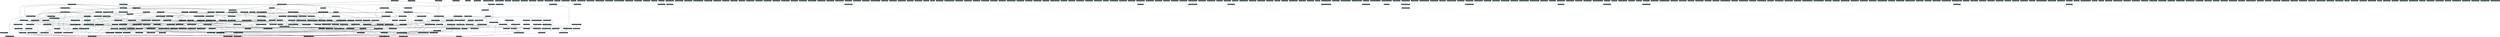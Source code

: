 strict graph grafo2 {
	graph [bb="0,0,41438,623",
		id=grafo2,
		overlap=False
	];
	node [fontsize=8,
		label="\N",
		shape=rectangle,
		style=filled
	];
	0	 [URL="http://lattes.cnpq.br/0339496971217162",
		color="#17272B",
		fontcolor="#FFFFFF",
		height=0.23611,
		label="Thiago H. Bragato Barros [22]",
		pos="3807,552.5",
		width=1.8889];
	30	 [URL="http://lattes.cnpq.br/0924734376057863",
		color="#17272B",
		fontcolor="#FFFFFF",
		height=0.23611,
		label="Gilberto Gomes Cândido [14]",
		pos="3293,280.5",
		width=1.8333];
	0 -- 30	 [fontsize=8,
		label=2.0,
		lp="3740.5,420.5",
		pos="3804.1,543.82 3799.5,530.51 3790.6,504.27 3783,482 3777.7,466.44 3781.9,459.32 3771,447 3758.9,433.3 3746,442.78 3734,429 3696.5,\
386 3739.3,341.74 3694,307 3665.2,284.91 3404.1,292.04 3368,289 3365.1,288.76 3362.2,288.5 3359.2,288.22"];
	113	 [URL="http://lattes.cnpq.br/2413567691663920",
		color="#17272B",
		fontcolor="#FFFFFF",
		height=0.23611,
		label="Angelica A. da Cunha Marques [5]",
		pos="5454,490.5",
		width=2.125];
	0 -- 113	 [fontsize=8,
		label=1.0,
		lp="4736.5,521.5",
		pos="3875.2,549.93 4139.8,539.97 5098.6,503.88 5377.5,493.38"];
	138	 [URL="http://lattes.cnpq.br/3170566653824541",
		color="#17272B",
		fontcolor="#FFFFFF",
		height=0.23611,
		label="Georgete Medleg Rodrigues [34]",
		pos="5522,420.5",
		width=2.0417];
	0 -- 138	 [fontsize=8,
		label=1.0,
		lp="5553.5,490.5",
		pos="3875.2,551.68 4192.5,547.72 5509.6,529.44 5539,499 5557.6,479.75 5538.7,445.22 5528.1,429.16"];
	223	 [URL="http://lattes.cnpq.br/4806818552131851",
		color="#17272B",
		fontcolor="#FFFFFF",
		height=0.23611,
		label="Gabriela Bazan Pedrão [4]",
		pos="3681,455.5",
		width=1.6806];
	0 -- 223	 [fontsize=8,
		label=1.0,
		lp="3759.5,521.5",
		pos="3785.6,543.9 3775.3,539.3 3763.1,533.12 3753,526 3726.4,507.21 3700.5,478.51 3688.2,464.22"];
	269	 [URL="http://lattes.cnpq.br/5668344562019395",
		color="#17272B",
		fontcolor="#FFFFFF",
		height=0.23611,
		label="Natália Bolfarini Tognoli [25]",
		pos="3321,210.5",
		width=1.8194];
	0 -- 269	 [fontsize=8,
		label=7.0,
		lp="3661.5,385.5",
		pos="3802.4,543.77 3790.6,521.34 3758.8,462.44 3743,447 3720.8,425.26 3649.5,391.5 3622,377 3590.2,360.2 3583.3,352.77 3549,342 3456.2,\
312.9 3429,322.3 3333,307 3307.5,302.93 3234.8,308.65 3218,289 3213.1,283.26 3214.3,278.57 3218,272 3227.3,255.61 3274.9,231.65 \
3302.1,219.02"];
	276	 [URL="http://lattes.cnpq.br/5819951651545585",
		color="#17272B",
		fontcolor="#FFFFFF",
		height=0.23611,
		label="Bolsista de P. em P. do C. - Nível 2 [27]",
		pos="2084,210.5",
		width=2.3472];
	0 -- 276	 [fontsize=8,
		label=9.0,
		lp="2465.5,385.5",
		pos="3777.3,543.94 3745.8,535.29 3694.4,522.46 3649,517 3435.6,491.31 2893.5,537.48 2682,499 2590.6,482.36 2558.7,485.55 2485,429 2447.7,\
400.42 2463.5,368.88 2425,342 2398.7,323.61 2385.9,332.72 2355,324 2261.1,297.53 2233.5,299.07 2147,254 2127.4,243.8 2106.8,228.54 \
2094.6,219.07"];
	345	 [URL="http://lattes.cnpq.br/7413464711814360",
		color="#17272B",
		fontcolor="#FFFFFF",
		height=0.23611,
		label="Marcos Galindo Lima [6]",
		pos="6185,210.5",
		width=1.5833];
	0 -- 345	 [fontsize=8,
		label=1.0,
		lp="6455.5,385.5",
		pos="3875.3,551.81 4289.7,547.54 6449,523.68 6449,490.5 6449,490.5 6449,490.5 6449,315.5 6449,294.22 6444.6,286.48 6429,272 6402.1,247.04 \
6305.4,228.35 6242.1,218.46"];
	30 -- 276	 [fontsize=8,
		label=8.0,
		lp="3153.5,245.5",
		pos="3248.2,272 3186.6,260.45 3078.7,240.8 3039,237 2659.8,200.75 2562.4,239.47 2182,219 2177.7,218.77 2173.2,218.49 2168.7,218.19"];
	300	 [URL="http://lattes.cnpq.br/6380929054652063",
		color="#17272B",
		fontcolor="#FFFFFF",
		height=0.23611,
		label="Bolsista de P. em P. do C. - Nível 1B [25]",
		pos="1747,140.5",
		width=2.4306];
	30 -- 300	 [fontsize=8,
		label=2.0,
		lp="2219.5,210.5",
		pos="3285.7,271.8 3276.2,261.27 3258.5,244.06 3239,237 3131.8,198.14 2324,244.92 2213,219 2195.8,214.98 2193.5,208.45 2177,202 2128.8,\
183.13 2116.8,176.89 2066,167 1966.7,147.66 1939.8,157.66 1839,149 1837.6,148.88 1836.1,148.75 1834.6,148.62"];
	306	 [URL="http://lattes.cnpq.br/6530346906709462",
		color="#17272B",
		fontcolor="#FFFFFF",
		height=0.23611,
		label="Bolsista de P. em P. do C. - Nível 1B [8]",
		pos="3565,140.5",
		width=2.3611];
	30 -- 306	 [fontsize=8,
		label=2.0,
		lp="3528.5,210.5",
		pos="3359.2,272.73 3418,265.7 3495.2,256.14 3498,254 3531.5,228.62 3510.4,201.08 3535,167 3540,160.12 3547,153.78 3553,149.03"];
	458	 [URL="http://lattes.cnpq.br/9810385462056973",
		color="#17272B",
		fontcolor="#FFFFFF",
		height=0.23611,
		label="Irisneide de O. Souza Silva [2]",
		pos="3694,70.5",
		width=1.875];
	30 -- 458	 [fontsize=8,
		label=2.0,
		lp="3677.5,175.5",
		pos="3359.2,272.89 3425.9,265.2 3519.1,254.41 3520,254 3552.3,239.77 3550.9,221.95 3580,202 3647.3,155.91 3700.1,184.57 3741,114 3744.8,\
107.46 3744.8,103.52 3741,97 3736.3,88.912 3728.1,83.099 3719.8,79.018"];
	113 -- 138	 [fontsize=8,
		label=5.0,
		lp="5503.5,455.5",
		pos="5462.3,481.92 5475.4,468.48 5500.5,442.63 5513.6,429.15"];
	143	 [URL="http://lattes.cnpq.br/3208337271858261",
		color="#17272B",
		fontcolor="#FFFFFF",
		height=0.23611,
		label="Paulo R. Elian dos Santos [7]",
		pos="6542,350.5",
		width=1.7917];
	113 -- 143	 [fontsize=8,
		label=1.0,
		lp="6059.5,420.5",
		pos="5520.4,481.95 5715.5,456.86 6284.9,383.58 6477.5,358.8"];
	390	 [URL="http://lattes.cnpq.br/8444010357590495",
		color="#17272B",
		fontcolor="#FFFFFF",
		height=0.23611,
		label="Yuri Queiroz Gomes [1]",
		pos="5531,280.5",
		width=1.5278];
	113 -- 390	 [fontsize=8,
		label=1.0,
		lp="5435.5,385.5",
		pos="5449.9,481.81 5439.4,457.86 5413.6,389.54 5439,342 5453.2,315.4 5484.6,298.29 5506.7,289.04"];
	138 -- 143	 [fontsize=8,
		label=1.0,
		lp="5770.5,385.5",
		pos="5595.5,415.64 5648.6,411.37 5715.2,404.24 5741,394 5752.8,389.3 5752,381.18 5764,377 5780.8,371.16 6293.5,357.07 6477.3,352.19"];
	138 -- 390	 [fontsize=8,
		label=1.0,
		lp="5594.5,350.5",
		pos="5536,411.9 5551.3,401.53 5575.1,382.52 5585,359 5587.9,352.04 5588.2,348.83 5585,342 5579.6,330.58 5571.7,333.16 5563,324 5552.5,\
312.99 5542.5,298.49 5536.5,289.33"];
	310	 [URL="http://lattes.cnpq.br/6653898998670682",
		color="#17272B",
		fontcolor="#FFFFFF",
		height=0.23611,
		label="Bolsista de P. em P. do C. - Nível 1C [5]",
		pos="8525,70.5",
		width=2.3611];
	138 -- 310	 [fontsize=8,
		label=1.0,
		lp="8259.5,245.5",
		pos="5595.6,418.97 5679.1,417.23 5819.4,414.35 5940,412 6368.4,403.64 6475.6,405.38 6904,394 6907.5,393.91 7916.8,360.56 7920,359 7946.9,\
345.76 7936.4,320.75 7963,307 8060.4,256.72 8110,336.08 8209,289 8228.3,279.82 8229.3,271.17 8242,254 8279.3,203.8 8262.8,170.6 \
8312,132 8349.8,102.35 8401.3,86.996 8444.2,79.042"];
	327	 [URL="http://lattes.cnpq.br/6919374280380925",
		color="#17272B",
		fontcolor="#FFFFFF",
		height=0.23611,
		label="Ana Célia Rodrigues [30]",
		pos="4306,140.5",
		width=1.6111];
	138 -- 327	 [fontsize=8,
		label=3.0,
		lp="4727.5,280.5",
		pos="5448.5,419.59 5273.7,417.19 4845.8,409.71 4819,394 4780,371.09 4801.9,334.53 4766,307 4743.9,290.11 4673,278.41 4646,272 4602.9,\
261.79 4588.4,272.24 4548,254 4514,238.62 4514.6,220.24 4482,202 4442.7,180.03 4429.5,181.78 4387,167 4369.1,160.78 4348.9,154.16 \
4333.1,149.09"];
	353	 [URL="http://lattes.cnpq.br/7697379577056048",
		color="#17272B",
		fontcolor="#FFFFFF",
		height=0.23611,
		label="Luciana Quillet Heymann [14]",
		pos="5833,70.5",
		width=1.8889];
	138 -- 353	 [fontsize=8,
		label=1.0,
		lp="5877.5,245.5",
		pos="5541.8,411.94 5553.3,406.88 5568.1,400.25 5581,394 5641.9,364.59 5666.2,369.66 5716,324 5736.2,305.51 5726.9,288.09 5749,272 5775,\
253.11 5789,265.42 5819,254 5850.8,241.91 5869.3,248.02 5887,219 5890.9,212.55 5890,208.94 5887,202 5882.4,191.31 5874.1,193.88 \
5868,184 5856.7,165.78 5840.7,102.24 5835,79.053"];
	288	 [URL="http://lattes.cnpq.br/6155301215674644",
		color="#17272B",
		fontcolor="#FFFFFF",
		height=0.23611,
		label="Mariana Lousada [8]",
		pos="4016,210.5",
		width=1.3611];
	138 -- 288	 [fontsize=8,
		label=1.0,
		lp="4719.5,315.5",
		pos="5448.4,418.94 5257.5,414.77 4759.9,403.06 4745,394 4707.1,370.96 4733,331.44 4696,307 4665.2,286.69 4566.8,298.03 4531,289 4471.5,\
273.97 4462.9,250.42 4403,237 4260.1,205 4219.7,233.63 4074,219 4071.1,218.71 4068,218.37 4065,218"];
	465	 [URL="http://lattes.cnpq.br/9941441906608746",
		color="#17272B",
		fontcolor="#FFFFFF",
		height=0.23611,
		label="Renato T. Barbosa de Sousa [7]",
		pos="4633,8.5",
		width=1.9444];
	138 -- 465	 [fontsize=8,
		label=1.0,
		lp="4715.5,210.5",
		pos="5448.3,418.23 5304.1,412.99 4990.3,397.44 4890,359 4842.5,340.8 4727.9,266.19 4709,219 4699.8,196.07 4695.1,160.79 4719,132 4734.9,\
112.86 4750.4,126.43 4772,114 4792.5,102.2 4802.2,100.51 4812,79 4820.1,61.192 4824.8,49.806 4812,35 4804.7,26.527 4750.1,19.276 \
4703,14.511"];
	169	 [URL="http://lattes.cnpq.br/3668988950467915",
		color="#17272B",
		fontcolor="#FFFFFF",
		height=0.23611,
		label="Bolsista de P. em P. do C. - Nível 2 [2]",
		pos="9420,315.5",
		width=2.2778];
	138 -- 169	 [fontsize=8,
		label=1.0,
		lp="8369.5,385.5",
		pos="5595.8,417.46 5644.8,415.56 5710.8,413.25 5769,412 6715.9,391.71 6953.2,418.47 7900,394 8259.8,384.7 8349.6,377.43 8709,359 8971.3,\
345.54 9036.9,340.98 9299,324 9311.6,323.18 9325,322.28 9338,321.38"];
	257	 [URL="http://lattes.cnpq.br/5412492257148196",
		color="#17272B",
		fontcolor="#FFFFFF",
		height=0.23611,
		label="Maria G. da Cunha Frota [1]",
		pos="5512,350.5",
		width=1.7778];
	138 -- 257	 [fontsize=8,
		label=1.0,
		lp="5525.5,385.5",
		pos="5520.8,411.92 5518.9,398.48 5515.2,372.63 5513.2,359.15"];
	267	 [URL="http://lattes.cnpq.br/5623964456964265",
		color="#17272B",
		fontcolor="#FFFFFF",
		height=0.23611,
		label="Taiguara Villela Aldabalde [6]",
		pos="2302,210.5",
		width=1.8611];
	138 -- 267	 [fontsize=8,
		label=2.0,
		lp="3264.5,315.5",
		pos="5448.1,419.15 5180.3,414.24 4273.9,397.44 4212,394 4128.7,389.38 4108.3,381.99 4025,377 3750.7,360.55 3679.6,393.85 3407,359 3355.7,\
352.44 3231.3,313.43 3180,307 3138.9,301.85 2469.9,309.66 2434,289 2410.5,275.48 2423.8,253.19 2402,237 2393,230.33 2369.1,223.88 \
2346.9,219.01"];
	274	 [URL="http://lattes.cnpq.br/5810994575541911",
		color="#17272B",
		fontcolor="#FFFFFF",
		height=0.23611,
		label="Eliane Braga de Oliveira [22]",
		pos="8327,280.5",
		width=1.8194];
	138 -- 274	 [fontsize=8,
		label=10.0,
		lp="7994.5,350.5",
		pos="5595.6,418.82 5679.1,416.96 5819.3,413.96 5940,412 6598.6,401.3 6763.8,419.35 7422,394 7541.9,389.38 7849.4,403.24 7961,359 7994.8,\
345.62 7990.4,320.64 8024,307 8070.1,288.32 8197.5,293.63 8247,289 8251.6,288.57 8256.3,288.11 8261.1,287.64"];
	299	 [URL="http://lattes.cnpq.br/6376683794840711",
		color="#17272B",
		fontcolor="#FFFFFF",
		height=0.23611,
		label="Bolsista de P. em P. do C. - Nível 2 [13]",
		pos="5270,350.5",
		width=2.3472];
	138 -- 299	 [fontsize=8,
		label=3.0,
		lp="5391.5,385.5",
		pos="5466.5,411.98 5441.4,407.56 5411.5,401.5 5385,394 5350.7,384.27 5312.2,368.73 5289.6,359.09"];
	430	 [URL="http://lattes.cnpq.br/9293403585384915",
		color="#17272B",
		fontcolor="#FFFFFF",
		height=0.23611,
		label="Terezinha Elisabeth da Silva [5]",
		pos="3306,8.5",
		width=1.9722];
	138 -- 430	 [fontsize=8,
		label=2.0,
		lp="4326.5,210.5",
		pos="5448.3,419.49 5269.5,416.81 4825.6,408.71 4797,394 4753.6,371.66 4771.3,333.04 4730,307 4697.7,286.63 4683.2,297.72 4646,289 4554.9,\
267.64 4533.7,255.41 4442,237 4388.3,226.22 4374.2,227.11 4320,219 4270.2,211.55 4257.9,208.46 4208,202 4133.5,192.36 4112.5,203.71 \
4040,184 4032.1,181.84 3777.9,64.192 3770,62 3697.8,42.049 3488.1,23.031 3377,13.99"];
	444	 [URL="http://lattes.cnpq.br/9521159257671677",
		color="#17272B",
		fontcolor="#FFFFFF",
		height=0.23611,
		label="Marco A. V. Leme de Mattos [4]",
		pos="7967,8.5",
		width=1.9722];
	138 -- 444	 [fontsize=8,
		label=1.0,
		lp="8212.5,210.5",
		pos="5595.5,416.31 5750,407.67 6119.7,387.74 6430,377 6804.5,364.03 6898.7,377.83 7273,359 7276.1,358.85 8152.3,290.49 8155,289 8216.5,\
254.96 8220.6,184.62 8174,132 8102.7,51.519 8011,157.96 7938,79 7924.6,64.544 7924.4,52.685 7933,35 7936.7,27.468 7943.6,21.455 \
7950.3,17.072"];
	262	 [URL="http://lattes.cnpq.br/5460972179410597",
		color="#17272B",
		fontcolor="#FFFFFF",
		height=0.23611,
		label="Maria Leandra Bizello [18]",
		pos="4063,350.5",
		width=1.6944];
	223 -- 262	 [fontsize=8,
		label=1.0,
		lp="3799.5,420.5",
		pos="3702.6,446.9 3732.6,435.02 3784,414.74 3793,412 3870,388.42 3961.8,369.37 4016.1,359.01"];
	407	 [URL="http://lattes.cnpq.br/8804558693582234",
		color="#17272B",
		fontcolor="#FFFFFF",
		height=0.23611,
		label="Eduardo I. Murguia Marañon [10]",
		pos="2111,70.5",
		width=2.1111];
	223 -- 407	 [fontsize=8,
		label=1.0,
		lp="2334.5,280.5",
		pos="3620.4,454.34 3404.1,450.13 2681.9,435.61 2672,429 2636.7,405.5 2666.5,368 2633,342 2524.4,257.57 2453.9,344.47 2328,289 2316.7,\
284.02 2317.3,276.95 2306,272 2240.8,243.49 2036,273.35 1990,219 1985.1,213.23 1985.1,207.79 1990,202 2019.6,166.73 2054.1,210.09 \
2092,184 2125,161.27 2119.7,136.94 2116,97 2115.4,91.033 2114.2,84.408 2113.1,79.275"];
	269 -- 300	 [fontsize=8,
		label=13.0,
		lp="2318.5,175.5",
		pos="3255.1,203.04 3250.3,202.64 3245.6,202.29 3241,202 2827.5,176.09 2722,216.42 2309,184 2254,179.68 2240.9,172.25 2186,167 2036.7,\
152.72 1998.6,159.23 1849,149 1844.3,148.68 1839.5,148.33 1834.6,147.97"];
	269 -- 327	 [fontsize=8,
		label=2.0,
		lp="3496.5,175.5",
		pos="3386.8,204.24 3411.9,200.36 3440.4,194.09 3465,184 3477.4,178.9 3477.2,171.16 3490,167 3525.9,155.31 4067,144.73 4247.7,141.5"];
	276 -- 300	 [fontsize=8,
		label=3.0,
		lp="2059.5,175.5",
		pos="2073.9,201.81 2059.7,189.72 2035,169.04 2030,167 2025.4,165.14 1916,155.26 1834.6,148.1"];
	276 -- 306	 [fontsize=8,
		label=2.0,
		lp="3374.5,175.5",
		pos="2168.7,202.79 2173.2,202.49 2177.7,202.23 2182,202 2631.7,178.53 2745.7,214.33 3195,184 3306.2,176.5 3435.2,159.4 3507.8,149.01"];
	373	 [URL="http://lattes.cnpq.br/8169971637425512",
		color="#17272B",
		fontcolor="#FFFFFF",
		height=0.23611,
		label="Rúbia Martins [1]",
		pos="2201,140.5",
		width=1.1944];
	276 -- 373	 [fontsize=8,
		label=1.0,
		lp="2175.5,175.5",
		pos="2106.8,201.9 2118.3,197.21 2132.2,190.95 2144,184 2161.6,173.61 2180,158.68 2191,149.29"];
	450	 [URL="http://lattes.cnpq.br/9640543272532398",
		color="#17272B",
		fontcolor="#FFFFFF",
		height=0.23611,
		label="Bolsista de P. em P. do C. - Nível 2 [52]",
		pos="7248,140.5",
		width=2.3472];
	345 -- 450	 [fontsize=8,
		label=1.0,
		lp="6379.5,175.5",
		pos="6242,202.94 6286.3,196.81 6341.9,188.48 6352,184 6363,179.12 6361.7,171.14 6373,167 6413.7,152.05 7110.7,151.46 7154,149 7157.1,\
148.82 7160.3,148.63 7163.5,148.41"];
	300 -- 353	 [fontsize=8,
		label=1.0,
		lp="2243.5,105.5",
		pos="1821.6,131.97 1917.5,121.44 2089.4,104.06 2237,97 2801.3,70.001 4214.1,83.278 4779,79 5151.1,76.182 5597.2,72.477 5764.9,71.073"];
	427	 [URL="http://lattes.cnpq.br/9236533842481264",
		color="#17272B",
		fontcolor="#FFFFFF",
		height=0.23611,
		label="Paulo Knauss de Mendonça [1]",
		pos="1829,70.5",
		width=1.9306];
	300 -- 427	 [fontsize=8,
		label=1.0,
		lp="1804.5,105.5",
		pos="1757.1,131.92 1772.8,118.48 1803.1,92.632 1818.9,79.154"];
	396	 [URL="http://lattes.cnpq.br/8596568228676820",
		color="#17272B",
		fontcolor="#FFFFFF",
		height=0.23611,
		label="Bolsista de P. em P. do C. - Nível 2 [9]",
		pos="774,70.5",
		width=2.2778];
	300 -- 396	 [fontsize=8,
		label=2.0,
		lp="1610.5,105.5",
		pos="1682.2,131.96 1651.2,127.18 1617.9,120.82 1604,114 1593.8,109 1595.5,101.2 1585,97 1522.9,72.185 1049.9,81.36 983,79 941.17,77.524 \
894.65,75.654 856.13,74.045"];
	348	 [URL="http://lattes.cnpq.br/7555772160147584",
		color="#17272B",
		fontcolor="#FFFFFF",
		height=0.23611,
		label="Rosa I. de Novais Cordeiro [5]",
		pos="1470,70.5",
		width=1.8611];
	300 -- 348	 [fontsize=8,
		label=1.0,
		lp="1680.5,105.5",
		pos="1725.5,131.89 1700.6,122.24 1658.4,106.68 1621,97 1591.9,89.469 1559,83.424 1531.5,79.019"];
	306 -- 458	 [fontsize=8,
		label=2.0,
		lp="3571.5,105.5",
		pos="3562.1,131.75 3559.4,122.12 3557.1,106.72 3565,97 3573.2,86.944 3599.5,80.596 3626.2,76.645"];
	306 -- 465	 [fontsize=8,
		label=1.0,
		lp="3589.5,70.5",
		pos="3560.6,132 3556.6,123.1 3552,108.83 3556,97 3562.3,78.405 3566.5,72.687 3583,62 3626,34.148 3644.2,41.76 3695,35 3780,23.682 4359.4,\
13.06 4562.7,9.6412"];
	395	 [URL="http://lattes.cnpq.br/8546252377315420",
		color="#17272B",
		fontcolor="#FFFFFF",
		height=0.23611,
		label="Brígida M. Nogueira Cervantes [14]",
		pos="3107,70.5",
		width=2.1944];
	306 -- 395	 [fontsize=8,
		label=1.0,
		lp="3416.5,105.5",
		pos="3494.5,131.96 3461.1,127.21 3425.2,120.87 3410,114 3399.1,109.05 3400.1,101.53 3389,97 3387.8,96.518 3269.2,85.486 3186.2,77.81"];
	143 -- 390	 [fontsize=8,
		label=1.0,
		lp="5606.5,315.5",
		pos="6477.4,349.14 6268.1,344.67 5621,330.38 5600,324 5576.7,316.91 5553.6,299.71 5540.9,289.19"];
	143 -- 353	 [fontsize=8,
		label=1.0,
		lp="6090.5,210.5",
		pos="6536,341.87 6528.2,331.41 6513.5,314.27 6496,307 6466.8,294.82 5948,311.75 5926,289 5920.7,283.57 5921.7,278.2 5926,272 5964.7,216.36 \
6020.5,266.31 6069,219 6086.1,202.29 6094.2,188.13 6083,167 6056.3,116.84 6028.9,117.81 5976,97 5952.4,87.706 5925.3,81.625 5901.1,\
77.667"];
	143 -- 465	 [fontsize=8,
		label=1.0,
		lp="5263.5,175.5",
		pos="6477.5,348.96 6266.6,343.91 5608.5,327.92 5563,324 5536.2,321.69 5344.9,304.64 5323,289 5287.5,263.74 5310.4,231.12 5278,202 5126.2,\
65.417 5048,84.878 4850,35 4801.8,22.855 4746.1,16.201 4703.2,12.598"];
	143 -- 274	 [fontsize=8,
		label=1.0,
		lp="7964.5,315.5",
		pos="6606.8,349.94 6779.3,348.22 7264.6,342.05 7668,324 7885.3,314.27 8142.5,295.07 8261.1,285.78"];
	377	 [URL="http://lattes.cnpq.br/8294828055636714",
		color="#17272B",
		fontcolor="#FFFFFF",
		height=0.23611,
		label="Ana Celeste Indolfo [2]",
		pos="7383,280.5",
		width=1.4861];
	143 -- 377	 [fontsize=8,
		label=1.0,
		lp="7135.5,315.5",
		pos="6606.7,346.6 6740.2,338.28 7055.9,317.23 7320,289 7323.1,288.67 7326.2,288.31 7329.4,287.94"];
	418	 [URL="http://lattes.cnpq.br/8967524326033518",
		color="#17272B",
		fontcolor="#FFFFFF",
		height=0.23611,
		label="Maria C. S. de Mello e Silva [6]",
		pos="7652,140.5",
		width=1.9028];
	143 -- 418	 [fontsize=8,
		label=1.0,
		lp="8172.5,245.5",
		pos="6606.8,347.66 6717.4,342.82 6949.6,332.64 7146,324 7317.1,316.47 7359.8,313.34 7531,307 7564.4,305.76 8108.1,311.3 8133,289 8173.6,\
252.74 8180.6,206.3 8143,167 8127.1,150.41 7752.9,150.74 7730,149 7727,148.77 7724,148.52 7720.9,148.25"];
	310 -- 444	 [fontsize=8,
		label=1.0,
		lp="8286.5,39.5",
		pos="8448.3,61.977 8339.9,49.928 8143.3,28.083 8038,16.39"];
	457	 [URL="http://lattes.cnpq.br/9794987194529294",
		color="#17272B",
		fontcolor="#FFFFFF",
		height=0.23611,
		label="Bolsista de P. em P. do C. - Nível 1B [8]",
		pos="8525,8.5",
		width=2.3611];
	310 -- 457	 [fontsize=8,
		label=2.0,
		lp="8531.5,39.5",
		pos="8525,61.879 8525,50.034 8525,28.854 8525,17.048"];
	327 -- 353	 [fontsize=8,
		label=4.0,
		lp="5115.5,105.5",
		pos="4364.4,136.98 4496.9,129.09 4830.1,109.66 5109,97 5350.1,86.059 5636.5,76.632 5764.9,72.596"];
	327 -- 465	 [fontsize=8,
		label=1.0,
		lp="4539.5,70.5",
		pos="4352.1,131.98 4394.8,122.88 4459.2,105.98 4510,79 4537.3,64.478 4537.2,50.522 4564,35 4576.8,27.601 4592,21.502 4604.9,17.028"];
	364	 [URL="http://lattes.cnpq.br/7906074647450317",
		color="#17272B",
		fontcolor="#FFFFFF",
		height=0.23611,
		label="Priscila Freitas de Carvalho [1]",
		pos="4298,70.5",
		width=1.9028];
	327 -- 364	 [fontsize=8,
		label=1.0,
		lp="4309.5,105.5",
		pos="4305,131.92 4303.5,118.48 4300.5,92.632 4299,79.154"];
	371	 [URL="http://lattes.cnpq.br/8127446400729165",
		color="#17272B",
		fontcolor="#FFFFFF",
		height=0.23611,
		label="Claudio Muniz Viana [5]",
		pos="4155,70.5",
		width=1.5694];
	327 -- 371	 [fontsize=8,
		label=5.0,
		lp="4255.5,105.5",
		pos="4287.5,131.92 4258.5,118.48 4202.7,92.632 4173.7,79.154"];
	431	 [URL="http://lattes.cnpq.br/9301864598959985",
		color="#17272B",
		fontcolor="#FFFFFF",
		height=0.23611,
		label="Silvia Lhamas de Mello [3]",
		pos="3878,70.5",
		width=1.6667];
	327 -- 431	 [fontsize=8,
		label=3.0,
		lp="4117.5,105.5",
		pos="4247.9,133.36 4209,128.41 4156.9,121.39 4111,114 4044.2,103.23 3967,88.338 3920.4,79.07"];
	456	 [URL="http://lattes.cnpq.br/9737143632051924",
		color="#17272B",
		fontcolor="#FFFFFF",
		height=0.23611,
		label="Ana M. Pereira Cardoso [1]",
		pos="4018,70.5",
		width=1.7222];
	327 -- 456	 [fontsize=8,
		label=1.0,
		lp="4202.5,105.5",
		pos="4270.3,131.94 4248.8,126.76 4220.8,120.02 4196,114 4146.2,101.92 4088.7,87.831 4052.8,79.036"];
	353 -- 465	 [fontsize=8,
		label=1.0,
		lp="5311.5,39.5",
		pos="5764.6,66.966 5553.9,56.081 4916.1,23.129 4703.1,12.123"];
	353 -- 444	 [fontsize=8,
		label=1.0,
		lp="7034.5,39.5",
		pos="5901.3,68.516 6221.2,59.221 7570.1,20.031 7895.9,10.565"];
	353 -- 457	 [fontsize=8,
		label=1.0,
		lp="7417.5,39.5",
		pos="5901,69.064 6085.2,65.162 6609.2,53.991 7045,44 7575.6,31.836 8213.2,16.197 8439.9,10.604"];
	401	 [URL="http://lattes.cnpq.br/8690946829274730",
		color="#17272B",
		fontcolor="#FFFFFF",
		height=0.23611,
		label="Angela M. Domingues da Silva [1]",
		pos="5833,8.5",
		width=2.0972];
	353 -- 401	 [fontsize=8,
		label=1.0,
		lp="5839.5,39.5",
		pos="5833,61.879 5833,50.034 5833,28.854 5833,17.048"];
	288 -- 306	 [fontsize=8,
		label=1.0,
		lp="3851.5,175.5",
		pos="3966.9,202.88 3882.1,189.71 3708.8,162.81 3620,149.04"];
	288 -- 327	 [fontsize=8,
		label=1.0,
		lp="4077.5,175.5",
		pos="4024,201.74 4033.9,191.48 4051.9,174.88 4071,167 4101.9,154.26 4188.8,147 4247.7,143.41"];
	380	 [URL="http://lattes.cnpq.br/8344210421589146",
		color="#17272B",
		fontcolor="#FFFFFF",
		height=0.23611,
		label="Maira Cristina Grigoleto [8]",
		pos="2363,140.5",
		width=1.7361];
	288 -- 380	 [fontsize=8,
		label=1.0,
		lp="3069.5,175.5",
		pos="3966.7,202.84 3963.8,202.52 3960.8,202.24 3958,202 3561.5,169.09 3460.5,200.34 3063,184 2827.6,174.32 2548.1,154.42 2425.7,145.28"];
	169 -- 457	 [fontsize=8,
		label=1.0,
		lp="9360.5,175.5",
		pos="9417.4,306.79 9407.5,275.03 9368.2,165.55 9290,132 9168.5,79.89 8782.8,35.014 8610.1,16.968"];
	267 -- 380	 [fontsize=8,
		label=3.0,
		lp="2351.5,175.5",
		pos="2312.8,201.97 2318.8,197.03 2326.1,190.51 2332,184 2342.1,172.84 2351.8,158.38 2357.6,149.27"];
	464	 [URL="http://lattes.cnpq.br/9896600626524397",
		color="#17272B",
		fontcolor="#FFFFFF",
		height=0.23611,
		label="Ana Carolina Simionato [35]",
		pos="1565,8.5",
		width=1.7778];
	267 -- 464	 [fontsize=8,
		label=1.0,
		lp="2278.5,105.5",
		pos="2295.5,201.58 2292.2,196.62 2288.4,190.21 2286,184 2274.5,154.42 2277.9,145.18 2272,114 2265.4,78.959 2284.9,58.427 2258,35 2234.5,\
14.545 1796.4,9.8442 1629.2,8.7933"];
	274 -- 288	 [fontsize=8,
		label=1.0,
		lp="6275.5,245.5",
		pos="8261.2,277.57 8215.6,275.66 8153.6,273.29 8099,272 7997.4,269.61 6369.1,272.05 6269,254 6247.1,250.06 6243.9,240.93 6222,237 6104.5,\
215.9 4193,228.17 4074,219 4071.2,218.78 4068.2,218.51 4065.3,218.2"];
	376	 [URL="http://lattes.cnpq.br/8281977186231711",
		color="#17272B",
		fontcolor="#FFFFFF",
		height=0.23611,
		label="Sérgio P. da Silva Coletto [3]",
		pos="8346,210.5",
		width=1.7778];
	274 -- 376	 [fontsize=8,
		label=3.0,
		lp="8345.5,245.5",
		pos="8329.3,271.92 8333,258.48 8340,232.63 8343.7,219.15"];
	381	 [URL="http://lattes.cnpq.br/8356225456381660",
		color="#17272B",
		fontcolor="#FFFFFF",
		height=0.23611,
		label="Miriam Paula Manini [2]",
		pos="8378,140.5",
		width=1.5694];
	274 -- 381	 [fontsize=8,
		label=2.0,
		lp="8429.5,210.5",
		pos="8351.3,271.96 8373.4,262.71 8404.8,245.6 8419,219 8432.6,193.64 8404.4,163.44 8388.3,149.01"];
	299 -- 353	 [fontsize=8,
		label=1.0,
		lp="5267.5,210.5",
		pos="5267.1,341.73 5258.2,312.42 5233.9,216.94 5281,167 5346.1,97.969 5632.3,78.112 5765,72.568"];
	447	 [URL="http://lattes.cnpq.br/9575599426631865",
		color="#17272B",
		fontcolor="#FFFFFF",
		height=0.23611,
		label="Louise A. F. de Oliveira do Amaral [6]",
		pos="5156,280.5",
		width=2.2778];
	299 -- 447	 [fontsize=8,
		label=1.0,
		lp="5233.5,315.5",
		pos="5256,341.92 5234.1,328.48 5192,302.63 5170.1,289.15"];
	318	 [URL="http://lattes.cnpq.br/6787804341117359",
		color="#17272B",
		fontcolor="#FFFFFF",
		height=0.23611,
		label="Adriana Lucia Cox Hollós [8]",
		pos="6356,280.5",
		width=1.7917];
	299 -- 318	 [fontsize=8,
		label=6.0,
		lp="6041.5,315.5",
		pos="5354.7,343 5359.2,342.65 5363.7,342.31 5368,342 5773.8,312.64 5876.6,324.01 6282,289 6285.1,288.73 6288.3,288.44 6291.4,288.13"];
	262 -- 396	 [fontsize=8,
		label=1.0,
		lp="837.5,210.5",
		pos="4002,342.68 3998.9,342.42 3995.9,342.19 3993,342 3885,334.97 2149.1,353.64 2045,324 2031,320.01 2031,311.04 2017,307 1903.2,274.12 \
1066.1,316.86 951,289 859.81,266.93 830.78,234.88 793,149 782.39,124.87 777.11,93.845 775.06,79.066"];
	262 -- 418	 [fontsize=8,
		label=1.0,
		lp="8137.5,245.5",
		pos="4124.3,347.27 4229.5,341.67 4440.1,330.17 4514,324 4583.9,318.16 4600.9,310.97 4671,307 4694.8,305.65 8080.9,304.52 8099,289 8140.1,\
253.65 8143,201.26 8101,167 8069,140.93 7771.1,152.24 7730,149 7727,148.76 7724,148.51 7720.9,148.23"];
	347	 [URL="http://lattes.cnpq.br/7549401292929384",
		color="#17272B",
		fontcolor="#FFFFFF",
		height=0.23611,
		label="Leticia Elaine Ferreira [4]",
		pos="3944,280.5",
		width=1.6389];
	262 -- 347	 [fontsize=8,
		label=1.0,
		lp="4024.5,315.5",
		pos="4048.4,341.92 4025.6,328.48 3981.6,302.63 3958.7,289.15"];
	403	 [URL="http://lattes.cnpq.br/8724142064979799",
		color="#17272B",
		fontcolor="#FFFFFF",
		height=0.23611,
		label="Maítha E. Tosta Graciano [3]",
		pos="4230,280.5",
		width=1.8056];
	262 -- 403	 [fontsize=8,
		label=3.0,
		lp="4173.5,315.5",
		pos="4083.5,341.92 4115.6,328.45 4177.5,302.49 4209.6,289.04"];
	424	 [URL="http://lattes.cnpq.br/9114125597206149",
		color="#17272B",
		fontcolor="#FFFFFF",
		height=0.23611,
		label="Bolsista de P. em P. do C. - Nível 2 [2]",
		pos="2633,8.5",
		width=2.2778];
	407 -- 424	 [fontsize=8,
		label=1.0,
		lp="2410.5,39.5",
		pos="2182.8,61.977 2282.4,50.144 2461.6,28.863 2561.2,17.027"];
	454	 [URL="http://lattes.cnpq.br/9716997139724273",
		color="#17272B",
		fontcolor="#FFFFFF",
		height=0.23611,
		label="Franciele Simon Carpes [2]",
		pos="6557,70.5",
		width=1.7222];
	450 -- 454	 [fontsize=8,
		label=1.0,
		lp="6991.5,105.5",
		pos="7164,131.99 7023.3,117.74 6743.5,89.394 6619.1,76.792"];
	436	 [URL="http://lattes.cnpq.br/9391057804931698",
		color="#17272B",
		fontcolor="#FFFFFF",
		height=0.23611,
		label="Sueli Bortolin [10]",
		pos="484,8.5",
		width=1.2361];
	396 -- 436	 [fontsize=8,
		label=2.0,
		lp="653.5,39.5",
		pos="733.98,61.944 678.67,50.118 579.42,28.9 524.07,17.067"];
	348 -- 464	 [fontsize=8,
		label=1.0,
		lp="1530.5,39.5",
		pos="1483.2,61.879 1501.4,50.034 1533.8,28.854 1551.9,17.048"];
	395 -- 430	 [fontsize=8,
		label=2.0,
		lp="3225.5,39.5",
		pos="3134.7,61.879 3172.7,50.034 3240.7,28.854 3278.6,17.048"];
	377 -- 450	 [fontsize=8,
		label=1.0,
		lp="7579.5,210.5",
		pos="7428,271.98 7477.6,261.56 7552.6,242.38 7569,219 7573.3,212.82 7573.7,207.94 7569,202 7540.3,165.61 7417.7,150.62 7332.6,144.54"];
	428	 [URL="http://lattes.cnpq.br/9247745962378331",
		color="#17272B",
		fontcolor="#FFFFFF",
		height=0.23611,
		label="Sérgio Renato Lampert [9]",
		pos="7499,210.5",
		width=1.6944];
	377 -- 428	 [fontsize=8,
		label=1.0,
		lp="7461.5,245.5",
		pos="7397.2,271.92 7419.5,258.48 7462.3,232.63 7484.7,219.15"];
	380 -- 407	 [fontsize=8,
		label=4.0,
		lp="2329.5,105.5",
		pos="2351.6,131.93 2337.7,121.85 2312.9,105.44 2289,97 2270.4,90.417 2226.7,83.869 2187.3,78.929"];
	376 -- 381	 [fontsize=8,
		label=1.0,
		lp="8372.5,175.5",
		pos="8349.9,201.92 8356.1,188.48 8367.9,162.63 8374,149.15"];
	318 -- 345	 [fontsize=8,
		label=1.0,
		lp="6324.5,245.5",
		pos="6344.7,271.98 6331.3,262.27 6308.1,246.5 6286,237 6268,229.26 6247.2,223.34 6229.2,219.07"];
	318 -- 450	 [fontsize=8,
		label=1.0,
		lp="6457.5,210.5",
		pos="6364.4,271.86 6388,248.44 6457.7,184.37 6531,167 6665.8,135.05 7015.7,157.24 7154,149 7157.1,148.81 7160.3,148.61 7163.5,148.39"];
	1	 [URL="http://lattes.cnpq.br/0359953481264856",
		color="#17272B",
		fontcolor="#FFFFFF",
		height=0.23611,
		label="Maria O. Kahl Fonseca [0]",
		pos="3183,614.5",
		width=1.6528];
	2	 [URL="http://lattes.cnpq.br/0399534120128418",
		color="#17272B",
		fontcolor="#FFFFFF",
		height=0.23611,
		label="Claudio Dutra Crespo [0]",
		pos="5395,614.5",
		width=1.6111];
	3	 [URL="http://lattes.cnpq.br/0478055330800827",
		color="#17272B",
		fontcolor="#FFFFFF",
		height=0.23611,
		label="Patrícia Dias De Rossi [0]",
		pos="6567,614.5",
		width=1.6111];
	4	 [URL="http://lattes.cnpq.br/0483300518899608",
		color="#17272B",
		fontcolor="#FFFFFF",
		height=0.23611,
		label="Luciana Balan [0]",
		pos="7205,614.5",
		width=1.1944];
	5	 [URL="http://lattes.cnpq.br/0485834527095365",
		color="#17272B",
		fontcolor="#FFFFFF",
		height=0.23611,
		label="Antônio Carlos Monte [0]",
		pos="7584,614.5",
		width=1.6111];
	6	 [URL="http://lattes.cnpq.br/0488653952117827",
		color="#17272B",
		fontcolor="#FFFFFF",
		height=0.23611,
		label="Bolsista de P. em P. do C. - Nível 1C [4]",
		pos="9018,280.5",
		width=2.3611];
	6 -- 310	 [fontsize=8,
		label=1.0,
		lp="8624.5,175.5",
		pos="8942,271.97 8838.6,259.79 8663.7,236.9 8640,219 8605.9,193.25 8625.2,165.8 8599,132 8581.6,109.55 8554.7,89.794 8538.6,79.056"];
	80	 [URL="http://lattes.cnpq.br/1722582102636346",
		color="#17272B",
		fontcolor="#FFFFFF",
		height=0.23611,
		label="Rosali Fernandez de Souza [4]",
		pos="9613,210.5",
		width=1.9028];
	6 -- 80	 [fontsize=8,
		label=1.0,
		lp="9437.5,245.5",
		pos="9103.2,272.75 9179.6,265.77 9282.6,256.26 9302,254 9391.8,243.54 9495.7,228.39 9557.8,219.01"];
	275	 [URL="http://lattes.cnpq.br/5818571134991190",
		color="#17272B",
		fontcolor="#FFFFFF",
		height=0.23611,
		label="Rui O. Bernardes de Andrade [3]",
		pos="9183,210.5",
		width=2.0417];
	6 -- 275	 [fontsize=8,
		label=1.0,
		lp="9127.5,245.5",
		pos="9038.2,271.92 9070,258.45 9131.2,232.49 9162.9,219.04"];
	409	 [URL="http://lattes.cnpq.br/8822252054175030",
		color="#17272B",
		fontcolor="#FFFFFF",
		height=0.23611,
		label="Leandro Pena Catão [4]",
		pos="8858,210.5",
		width=1.5278];
	6 -- 409	 [fontsize=8,
		label=1.0,
		lp="8964.5,245.5",
		pos="8998.4,271.92 8967.7,258.48 8908.6,232.63 8877.8,219.15"];
	296	 [URL="http://lattes.cnpq.br/6330261299374061 (1)",
		color="#17272B",
		fontcolor="#FFFFFF",
		height=0.23611,
		label="Antonio V. Rodrigues Botão [21]",
		pos="9716,140.5",
		width=2];
	80 -- 296	 [fontsize=8,
		label=1.0,
		lp="9683.5,175.5",
		pos="9625.6,201.92 9645.4,188.48 9683.4,162.63 9703.3,149.15"];
	297	 [URL="http://lattes.cnpq.br/6330261299374061",
		color="#17272B",
		fontcolor="#FFFFFF",
		height=0.23611,
		label="Antonio V. Rodrigues Botão [21]",
		pos="9346,70.5",
		width=2];
	80 -- 297	 [fontsize=8,
		label=1.0,
		lp="9604.5,140.5",
		pos="9612.5,201.75 9611,185.52 9605.5,150.73 9585,132 9558.7,107.98 9465.8,89.224 9403.8,79.022"];
	389	 [URL="http://lattes.cnpq.br/8430720903326399",
		color="#17272B",
		fontcolor="#FFFFFF",
		height=0.23611,
		label="Isa Maria Freire [37]",
		pos="1215,140.5",
		width=1.3611];
	80 -- 389	 [fontsize=8,
		label=2.0,
		lp="7174.5,175.5",
		pos="9544.1,202.61 9541,202.38 9538,202.17 9535,202 9009.9,171.47 7692.5,224.23 7168,184 7116,180.01 7104,170.87 7052,167 6740.3,143.78 \
1738.5,155.79 1426,149 1370.5,147.79 1306.8,145.04 1264,142.99"];
	296 -- 297	 [fontsize=8,
		label=21.0,
		lp="9679.5,105.5",
		pos="9702.4,131.91 9685.5,121.66 9655.3,104.91 9627,97 9541,73.007 9515.8,87.657 9427,79 9424.2,78.726 9421.3,78.442 9418.4,78.153"];
	461	 [URL="http://lattes.cnpq.br/9847960499982828",
		color="#17272B",
		fontcolor="#FFFFFF",
		height=0.23611,
		label="Bolsista de P. em P. do C. - Nível 2 [5]",
		pos="1074,70.5",
		width=2.2778];
	389 -- 461	 [fontsize=8,
		label=1.0,
		lp="1168.5,105.5",
		pos="1197.7,131.92 1170.6,118.48 1118.6,92.632 1091.4,79.154"];
	7	 [URL="http://lattes.cnpq.br/0497687204682830",
		color="#17272B",
		fontcolor="#FFFFFF",
		height=0.23611,
		label="Sayonara R. do Nascimento Santana [0]",
		pos="7877,614.5",
		width=2.4028];
	8	 [URL="http://lattes.cnpq.br/0513059117476894",
		color="#17272B",
		fontcolor="#FFFFFF",
		height=0.23611,
		label="Ana M. Barcellos Malin [3]",
		pos="1559,614.5",
		width=1.6944];
	35	 [URL="http://lattes.cnpq.br/1049186978910803",
		color="#17272B",
		fontcolor="#FFFFFF",
		height=0.23611,
		label="Oswaldo F. de Almeida Júnior [18]",
		pos="3442,552.5",
		width=2.1111];
	8 -- 35	 [fontsize=8,
		label=1.0,
		lp="2620.5,583.5",
		pos="1620,612.49 1899.6,603.29 3056.8,565.18 3365.9,555.01"];
	307	 [URL="http://lattes.cnpq.br/6563330119993372",
		color="#17272B",
		fontcolor="#FFFFFF",
		height=0.23611,
		label="Marcia H. T. de Figueredo Lima [10]",
		pos="357,350.5",
		width=2.2361];
	8 -- 307	 [fontsize=8,
		label=2.0,
		lp="371.5,490.5",
		pos="1497.7,612.94 1253.8,606.52 365,581.15 365,552.5 365,552.5 365,552.5 365,420.5 365,398.24 360.96,372.25 358.62,359.09"];
	35 -- 138	 [fontsize=8,
		label=1.0,
		lp="4851.5,490.5",
		pos="3518.2,544.81 3564.9,539.89 3626,533.12 3680,526 3706.3,522.53 3712.6,519.29 3739,517 4114.6,484.51 4210.5,518.78 4587,499 4908.5,\
482.11 5290.8,444.52 5448.5,428.25"];
	35 -- 223	 [fontsize=8,
		label=1.0,
		lp="3638.5,521.5",
		pos="3518.3,546.29 3558,542.04 3601.7,535.44 3619,526 3646.2,511.18 3667.2,479.52 3676.2,464.19"];
	35 -- 306	 [fontsize=8,
		label=1.0,
		lp="3544.5,350.5",
		pos="3453.5,543.86 3476.5,525.66 3528,480.77 3547,429 3571.2,363.21 3485.7,324.67 3532,272 3548.8,252.9 3620.7,261.38 3645,254 3662.3,\
248.75 3664.8,242.69 3682,237 3718.7,224.86 3742.7,249 3767,219 3771.8,213.13 3771.1,208.33 3767,202 3761.8,193.95 3697.1,169.97 \
3688,167 3664.7,159.43 3638.3,153.41 3615.9,149.03"];
	35 -- 288	 [fontsize=8,
		label=3.0,
		lp="3611.5,385.5",
		pos="3518,545.76 3545.3,541.77 3571.7,535.56 3581,526 3627.7,477.89 3563.5,429.68 3605,377 3642.9,328.97 3677.5,351.73 3732,324 3745,\
317.4 3746.7,312.83 3760,307 3786.7,295.34 3795.5,298.5 3823,289 3887.8,266.64 3962.4,234.37 3996.8,219.11"];
	35 -- 347	 [fontsize=8,
		label=1.0,
		lp="3824.5,420.5",
		pos="3518.1,546.12 3566.9,541.39 3625.4,534.33 3649,526 3726.4,498.73 3751.5,490.32 3806,429 3834.4,397.04 3818.7,374.05 3847,342 3868.6,\
317.48 3902.4,299.14 3923.8,289.12"];
	35 -- 307	 [fontsize=8,
		label=2.0,
		lp="414.5,455.5",
		pos="3366,552.37 2903.2,551.5 483.78,546.01 452,526 389.6,486.7 419.06,438.92 379,377 374.97,370.77 369.69,364.36 365.3,359.41"];
	35 -- 436	 [fontsize=8,
		label=6.0,
		lp="471.5,280.5",
		pos="3365.8,551.42 2900.9,544.8 466,509.2 466,490.5 466,490.5 466,490.5 466,385.5 466,323.27 464,307.73 464,245.5 464,245.5 464,245.5 \
464,70.5 464,50.594 473.45,28.754 479.36,17.048"];
	72	 [URL="http://lattes.cnpq.br/1638018999454609",
		color="#17272B",
		fontcolor="#FFFFFF",
		height=0.23611,
		label="Beatriz Kushnir [4]",
		pos="2982,490.5",
		width=1.2778];
	35 -- 72	 [fontsize=8,
		label=1.0,
		lp="3246.5,521.5",
		pos="3378.5,543.94 3284.6,531.29 3110.9,507.87 3028.1,496.72"];
	250	 [URL="http://lattes.cnpq.br/5218069708058487",
		color="#17272B",
		fontcolor="#FFFFFF",
		height=0.23611,
		label="Bolsista de P. em P. do C. - Nível 2 [8]",
		pos="1988,280.5",
		width=2.2778];
	35 -- 250	 [fontsize=8,
		label=1.0,
		lp="1984.5,420.5",
		pos="3365.9,551.29 3065.4,546.24 1978,525.58 1978,490.5 1978,490.5 1978,490.5 1978,385.5 1978,350.61 1971.7,341.32 1978,307 1979.1,300.81 \
1981.6,294.18 1983.8,289.11"];
	439	 [URL="http://lattes.cnpq.br/9419427817757533",
		color="#17272B",
		fontcolor="#FFFFFF",
		height=0.23611,
		label="Ubirajara Carvalheira Costa [5]",
		pos="357,280.5",
		width=1.9444];
	307 -- 439	 [fontsize=8,
		label=5.0,
		lp="363.5,315.5",
		pos="357,341.92 357,328.48 357,302.63 357,289.15"];
	174	 [URL="http://lattes.cnpq.br/3806798888576249",
		color="#17272B",
		fontcolor="#FFFFFF",
		height=0.23611,
		label="Eliezer Pires da Silva [26]",
		pos="2065,350.5",
		width=1.6389];
	72 -- 174	 [fontsize=8,
		label=1.0,
		lp="2252.5,420.5",
		pos="2935.9,487.95 2862,483.75 2712.5,474.74 2586,464 2434.6,451.15 2393,467.45 2246,429 2181.7,412.18 2110.9,375.77 2080.4,359.12"];
	245	 [URL="http://lattes.cnpq.br/5109503945869909",
		color="#17272B",
		fontcolor="#FFFFFF",
		height=0.23611,
		label="Marcia C. de C. Pazin Vitoriano [10]",
		pos="3092,280.5",
		width=2.1944];
	72 -- 245	 [fontsize=8,
		label=1.0,
		lp="2973.5,385.5",
		pos="2964.6,481.97 2939.4,468.43 2897.6,440.61 2914,412 2937.3,371.42 2967.2,386.6 3005,359 3035.9,336.44 3068.3,304.68 3083.4,289.4"];
	211	 [URL="http://lattes.cnpq.br/4543503393775701",
		color="#17272B",
		fontcolor="#FFFFFF",
		height=0.23611,
		label="Johanna Wilhelmina Smit [10]",
		pos="3206,350.5",
		width=1.8611];
	72 -- 211	 [fontsize=8,
		label=1.0,
		lp="3084.5,420.5",
		pos="2990.1,481.77 3005.6,465.59 3041.2,430.87 3078,412 3105.4,397.93 3117.1,407.16 3145,394 3164.8,384.67 3184.9,368.85 3196.3,359.08"];
	86	 [URL="http://lattes.cnpq.br/1824675277001228",
		color="#17272B",
		fontcolor="#FFFFFF",
		height=0.23611,
		label="Bolsista de P. em P. do C. - Nível 1A [1]",
		pos="3185,420.5",
		width=2.3611];
	72 -- 86	 [fontsize=8,
		label=1.0,
		lp="3132.5,455.5",
		pos="3019.8,481.98 3038.9,477.31 3062.4,471.05 3083,464 3113.2,453.65 3147.1,438.43 3167.3,429.01"];
	173	 [URL="http://lattes.cnpq.br/3804765278248712",
		color="#17272B",
		fontcolor="#FFFFFF",
		height=0.23611,
		label="Bolsista de P. em P. do C. - Nível 1D [5]",
		pos="2353,420.5",
		width=2.3611];
	72 -- 173	 [fontsize=8,
		label=1.0,
		lp="2743.5,455.5",
		pos="2935.9,485.59 2886.7,480.32 2806.3,471.67 2737,464 2629.3,452.08 2504.7,437.88 2427.3,429.03"];
	200	 [URL="http://lattes.cnpq.br/4299342469360586",
		color="#17272B",
		fontcolor="#FFFFFF",
		height=0.23611,
		label="Bolsista de P. em P. do C. - Nível 2 [25]",
		pos="1803,280.5",
		width=2.3472];
	174 -- 200	 [fontsize=8,
		label=23.0,
		lp="2013.5,315.5",
		pos="2046.5,341.94 2024.8,332.19 1987.5,316.4 1954,307 1926.3,299.23 1895.1,293.3 1868.3,289.04"];
	245 -- 269	 [fontsize=8,
		label=1.0,
		lp="3228.5,245.5",
		pos="3120.9,271.96 3137.4,266.96 3158.4,260.39 3177,254 3197.2,247.04 3201.6,243.55 3222,237 3242.8,230.3 3266.5,223.92 3285.5,219.1"];
	211 -- 300	 [fontsize=8,
		label=1.0,
		lp="1695.5,245.5",
		pos="3152.9,341.96 3086.8,331.71 2970.4,314.92 2870,307 2591.2,285.02 2519,319.92 2241,289 2201.8,284.64 2193.1,276.55 2154,272 2128.3,\
269.01 1708.2,271.31 1689,254 1671.8,238.45 1675,223.4 1684,202 1693.9,178.48 1717.7,159.47 1733,149.1"];
	211 -- 245	 [fontsize=8,
		label=1.0,
		lp="3169.5,315.5",
		pos="3192,341.92 3170.1,328.48 3128,302.63 3106.1,289.15"];
	437	 [URL="http://lattes.cnpq.br/9398149996443387",
		color="#17272B",
		fontcolor="#FFFFFF",
		height=0.23611,
		label="Clarissa M. d. Santos Schmidt [5]",
		pos="4802,140.5",
		width=2.0417];
	211 -- 437	 [fontsize=8,
		label=3.0,
		lp="4700.5,245.5",
		pos="3273.4,347.23 3312.5,345.44 3362.5,343.33 3407,342 3636.9,335.14 4212.7,342.72 4442,324 4493.9,319.76 4506.4,314.17 4558,307 4588.4,\
302.77 4674.8,312.08 4695,289 4721,259.38 4657.2,235.48 4678,202 4695.9,173.1 4731.9,157.36 4760.5,149.06"];
	86 -- 211	 [fontsize=8,
		label=1.0,
		lp="3204.5,385.5",
		pos="3187.6,411.92 3191.6,398.48 3199.4,372.63 3203.4,359.15"];
	173 -- 288	 [fontsize=8,
		label=1.0,
		lp="3723.5,315.5",
		pos="2438.1,414.78 2530.6,408.41 2668.6,398.43 2693,394 2748.1,384 2761,377.09 2814,359 2833.4,352.36 2836.9,346.08 2857,342 3027.8,307.43 \
3468,344.83 3641,324 3641.6,323.93 3799.5,289.29 3800,289 3825.6,273.37 3816.9,251.79 3843,237 3844.4,236.22 3916.3,225.38 3966.9,\
217.8"];
	173 -- 174	 [fontsize=8,
		label=2.0,
		lp="2250.5,385.5",
		pos="2318,411.99 2262.7,398.54 2155.7,372.54 2100.2,359.06"];
	248	 [URL="http://lattes.cnpq.br/5209519271760819",
		color="#17272B",
		fontcolor="#FFFFFF",
		height=0.23611,
		label="Zenaide de Freitas Santos [2]",
		pos="2208,350.5",
		width=1.8194];
	173 -- 248	 [fontsize=8,
		label=2.0,
		lp="2307.5,385.5",
		pos="2336.6,411.93 2319.4,402.99 2291.5,388.67 2267,377 2254,370.81 2239.3,364.19 2227.8,359.11"];
	9	 [URL="http://lattes.cnpq.br/0520024683403735",
		color="#17272B",
		fontcolor="#FFFFFF",
		height=0.23611,
		label="Heloisa Liberalli Bellotto [1]",
		pos="1756,210.5",
		width=1.7361];
	9 -- 300	 [fontsize=8,
		label=1.0,
		lp="1759.5,175.5",
		pos="1754.9,201.92 1753.2,188.48 1749.8,162.63 1748.1,149.15"];
	9 -- 427	 [fontsize=8,
		label=1.0,
		lp="1854.5,140.5",
		pos="1771.7,201.8 1794.6,188.73 1835.3,163.95 1843,149 1855,125.89 1841.8,94.386 1834,79.282"];
	10	 [URL="http://lattes.cnpq.br/0552951668052079",
		color="#17272B",
		fontcolor="#FFFFFF",
		height=0.23611,
		label="Vanderlei Batista dos Santos [1]",
		pos="8118,614.5",
		width=1.9722];
	17	 [URL="http://lattes.cnpq.br/0683727875478471",
		color="#17272B",
		fontcolor="#FFFFFF",
		height=0.23611,
		label="Daniela F. Martins Hott [1]",
		pos="8118,552.5",
		width=1.6944];
	10 -- 17	 [fontsize=8,
		label=1.0,
		lp="8124.5,583.5",
		pos="8118,605.88 8118,594.03 8118,572.85 8118,561.05"];
	11	 [URL="http://lattes.cnpq.br/0571407587281496",
		color="#17272B",
		fontcolor="#FFFFFF",
		height=0.23611,
		label="Andressa F. da Silva de Aguiar [2]",
		pos="6065,280.5",
		width=2.0972];
	164	 [URL="http://lattes.cnpq.br/3542831487060438",
		color="#17272B",
		fontcolor="#FFFFFF",
		height=0.23611,
		label="Anna C. Almeida Mariz [7]",
		pos="5725,210.5",
		width=1.6944];
	11 -- 164	 [fontsize=8,
		label=1.0,
		lp="5864.5,245.5",
		pos="5989.4,272.33 5940.8,266.79 5882.4,259.51 5858,254 5817.9,244.97 5772.8,228.91 5746.8,219.03"];
	354	 [URL="http://lattes.cnpq.br/7747657036741150",
		color="#17272B",
		fontcolor="#FFFFFF",
		height=0.23611,
		label="Rosale de Mattos Souza [4]",
		pos="7084,140.5",
		width=1.7083];
	11 -- 354	 [fontsize=8,
		label=1.0,
		lp="7240.5,210.5",
		pos="6140.6,272.84 6143.4,272.55 6146.2,272.27 6149,272 6231.6,263.82 6252.7,265.18 6335,254 6378.4,248.11 6388.4,241.29 6432,237 6453.8,\
234.85 7204.4,233.32 7221,219 7238.6,203.8 7241.9,184.89 7227,167 7221.5,160.42 7181.8,153.39 7145.6,148.22"];
	164 -- 327	 [fontsize=8,
		label=1.0,
		lp="5433.5,175.5",
		pos="5663.8,203.02 5660.5,202.66 5657.2,202.32 5654,202 5553.3,191.98 5527.5,195.95 5427,184 5379.2,178.31 5368,171.35 5320,167 4981.7,\
136.28 4895.5,158.77 4556,149 4490.2,147.11 4414.8,144.48 4364.1,142.65"];
	352	 [URL="http://lattes.cnpq.br/7683348330258439",
		color="#17272B",
		fontcolor="#FFFFFF",
		height=0.23611,
		label="Andre Malverdes [3]",
		pos="2849,140.5",
		width=1.3611];
	164 -- 352	 [fontsize=8,
		label=1.0,
		lp="4162.5,175.5",
		pos="5663.8,202.76 5660.5,202.47 5657.2,202.21 5654,202 5321.8,180.18 4486.4,224.49 4156,184 4123.4,180 4116.6,171.08 4084,167 3846,137.27 \
3244.7,157.53 3005,149 2969.2,147.73 2928.9,145.51 2898.2,143.65"];
	227	 [URL="http://lattes.cnpq.br/4876348790785398",
		color="#17272B",
		fontcolor="#FFFFFF",
		height=0.23611,
		label="Sérgio C. de Albite Silva [2]",
		pos="5591,140.5",
		width=1.7361];
	164 -- 227	 [fontsize=8,
		label=2.0,
		lp="5630.5,175.5",
		pos="5665.8,201.93 5651.3,198.02 5636.4,192.31 5624,184 5610.8,175.15 5600.7,159.18 5595.3,149.25"];
	440	 [URL="http://lattes.cnpq.br/9453097597745835",
		color="#17272B",
		fontcolor="#FFFFFF",
		height=0.23611,
		label="Welder Antônio Silva [3]",
		pos="5728,140.5",
		width=1.5694];
	164 -- 440	 [fontsize=8,
		label=1.0,
		lp="5733.5,175.5",
		pos="5725.4,201.92 5725.9,188.48 5727.1,162.63 5727.6,149.15"];
	446	 [URL="http://lattes.cnpq.br/9549769948929633",
		color="#17272B",
		fontcolor="#FFFFFF",
		height=0.23611,
		label="Rosa Z. Lima de Brito [2]",
		pos="7642,70.5",
		width=1.5833];
	354 -- 446	 [fontsize=8,
		label=1.0,
		lp="7436.5,105.5",
		pos="7145.6,132.77 7254.4,119.12 7479.2,90.919 7584.8,77.67"];
	12	 [URL="http://lattes.cnpq.br/0595902218898376",
		color="#17272B",
		fontcolor="#FFFFFF",
		height=0.23611,
		label="Jorge A. Soares Cruz [8]",
		pos="7983,552.5",
		width=1.5556];
	12 -- 450	 [fontsize=8,
		label=7.0,
		lp="7922.5,350.5",
		pos="7975,543.76 7966.2,533.73 7952.4,516.4 7945,499 7914,426.26 7920,402.75 7913,324 7912.8,322.31 7913,203.37 7912,202 7882.5,161.61 \
7854.2,176.05 7805,167 7760,158.72 7477.1,148.2 7332.7,143.28"];
	43	 [URL="http://lattes.cnpq.br/1108459711125317",
		color="#17272B",
		fontcolor="#FFFFFF",
		height=0.23611,
		label="Gilberto F. Rodrigues Viana [18]",
		pos="8027,490.5",
		width=2.0139];
	12 -- 43	 [fontsize=8,
		label=1.0,
		lp="8014.5,521.5",
		pos="7989.1,543.88 7997.5,532.03 8012.6,510.85 8020.9,499.05"];
	98	 [URL="http://lattes.cnpq.br/2087024974530731",
		color="#17272B",
		fontcolor="#FFFFFF",
		height=0.23611,
		label="Olga M. Correa Garcia [1]",
		pos="7600,315.5",
		width=1.6528];
	12 -- 98	 [fontsize=8,
		label=1.0,
		lp="7742.5,455.5",
		pos="7927,549.61 7854.1,544.29 7736,529.63 7736,490.5 7736,490.5 7736,490.5 7736,385.5 7736,348.72 7696.2,331.25 7659.7,322.96"];
	236	 [URL="http://lattes.cnpq.br/5062071621871923",
		color="#17272B",
		fontcolor="#FFFFFF",
		height=0.23611,
		label="Tassiara J. Fanck Kich [4]",
		pos="9223,140.5",
		width=1.6111];
	12 -- 236	 [fontsize=8,
		label=1.0,
		lp="9329.5,350.5",
		pos="8039.3,544.82 8042.3,544.52 8045.2,544.24 8048,544 8118.6,537.91 9323,561.4 9323,490.5 9323,490.5 9323,490.5 9323,210.5 9323,177.44 \
9285.9,158.68 9256.9,149.07"];
	43 -- 450	 [fontsize=8,
		label=9.0,
		lp="7999.5,315.5",
		pos="8027.2,481.98 8027.7,465.16 8028.7,426.51 8029,394 8029.1,386.44 8031,384.28 8029,377 8024.2,359.52 8019,356.46 8008,342 7995.1,\
324.96 7990.1,322.14 7975,307 7966.8,298.76 7961.1,299.47 7956,289 7932.3,240.01 7984.5,204.48 7945,167 7939.5,161.79 7517.2,148.55 \
7332.7,143"];
	45	 [URL="http://lattes.cnpq.br/1139786651111231",
		color="#17272B",
		fontcolor="#FFFFFF",
		height=0.23611,
		label="Telma C. de Carvalho Madio [30]",
		pos="2754,420.5",
		width=2.0278];
	43 -- 45	 [fontsize=8,
		label=8.0,
		lp="6624.5,455.5",
		pos="7954.3,488.96 7653.8,482.68 6479.6,458.7 5514,447 4358.5,433 4069.1,463.66 2914,429 2885.6,428.15 2854.5,426.63 2827.3,425.1"];
	246	 [URL="http://lattes.cnpq.br/5113270185930692",
		color="#17272B",
		fontcolor="#FFFFFF",
		height=0.23611,
		label="Carlos Blaya Perez [9]",
		pos="8049,210.5",
		width=1.4444];
	43 -- 246	 [fontsize=8,
		label=1.0,
		lp="8427.5,350.5",
		pos="8099.7,484.87 8213.6,475.06 8421,452.76 8421,420.5 8421,420.5 8421,420.5 8421,315.5 8421,294.22 8418.5,284.13 8401,272 8356.3,241 \
8209.7,267.57 8157,254 8139.5,249.48 8136.7,243.95 8120,237 8104.6,230.59 8087,224.01 8073.2,219.02"];
	98 -- 450	 [fontsize=8,
		label=1.0,
		lp="7581.5,245.5",
		pos="7540.3,308.74 7515.8,304.63 7491.4,298.33 7484,289 7479.3,283.09 7479.6,278.15 7484,272 7498.2,252.08 7514,264.73 7536,254 7561.7,\
241.45 7576.3,244.13 7590,219 7610.9,180.61 7535.3,167.1 7535,167 7498.8,154.64 7403.7,147.59 7332.8,143.92"];
	45 -- 262	 [fontsize=8,
		label=2.0,
		lp="3398.5,385.5",
		pos="2827.3,416.5 2854.5,415.04 2885.7,413.4 2914,412 3088.2,403.37 3132.9,414.97 3306,394 3344.7,389.32 3353.3,381.38 3392,377 3657.5,\
346.99 3726.5,379.13 3993,359 3995.9,358.78 3998.9,358.52 4001.9,358.24"];
	45 -- 450	 [fontsize=8,
		label=1.0,
		lp="6635.5,280.5",
		pos="2827.3,416.18 2854.5,414.69 2885.6,413.11 2914,412 2992.3,408.92 3543.8,416.08 3619,394 3633,389.9 3633,381 3647,377 3738.7,350.83 \
5268.3,369.97 5363,359 5397.4,355.02 5404.7,346.31 5439,342 5709.4,308.1 5779.7,336.31 6052,324 6056,323.82 6622.3,291.9 6625,289 \
6630.2,283.5 6629.5,278.08 6625,272 6609,250.27 6590.4,267.47 6567,254 6547.1,242.54 6538.2,240.03 6529,219 6518.3,194.56 6534.9,\
178.51 6559,167 6588.8,152.73 7121,150.99 7154,149 7157.1,148.81 7160.3,148.61 7163.5,148.38"];
	45 -- 396	 [fontsize=8,
		label=1.0,
		lp="580.5,245.5",
		pos="2680.9,415.1 2663,413.93 2643.8,412.8 2626,412 2455.5,404.34 2026.9,418.76 1858,394 1829.7,389.86 1824.3,381.22 1796,377 1550.2,\
340.33 917.4,394.13 679,324 625.19,308.17 597.49,304.93 574,254 564.07,232.46 571.34,220.64 586,202 613.06,167.6 633,173.9 669,149 \
704.19,124.66 744.32,93.733 763.16,79.021"];
	45 -- 307	 [fontsize=8,
		label=1.0,
		lp="1711.5,385.5",
		pos="2680.9,415.06 2663,413.88 2643.8,412.76 2626,412 2421.5,403.22 1908.6,415.28 1705,394 1664.9,389.81 1656,381.22 1616,377 1586.7,\
373.91 711.54,357.19 437.93,352.02"];
	45 -- 245	 [fontsize=8,
		label=2.0,
		lp="2803.5,350.5",
		pos="2757.4,411.75 2766.5,389.71 2793.6,331.93 2837,307 2838.9,305.89 2938.7,295.75 3012.8,288.35"];
	126	 [URL="http://lattes.cnpq.br/2683882609392455",
		color="#17272B",
		fontcolor="#FFFFFF",
		height=0.23611,
		label="Bolsista de P. em P. do C. - Nível 2 [20]",
		pos="2695,280.5",
		width=2.3472];
	45 -- 126	 [fontsize=8,
		label=1.0,
		lp="2734.5,350.5",
		pos="2750.3,411.74 2739.7,386.6 2709.3,314.39 2698.7,289.25"];
	238	 [URL="http://lattes.cnpq.br/5073860126319285",
		color="#17272B",
		fontcolor="#FFFFFF",
		height=0.23611,
		label="Maria J. Vicentini Jorente [17]",
		pos="1232,280.5",
		width=1.8611];
	45 -- 238	 [fontsize=8,
		label=1.0,
		lp="1182.5,350.5",
		pos="2680.9,415.31 2663,414.13 2643.8,412.94 2626,412 2423.9,401.29 2373.2,403.47 2171,394 2031.4,387.46 1996.6,382.62 1857,377 1838.1,\
376.24 1189.2,372.56 1176,359 1153.9,336.33 1195,304.35 1218,289.16"];
	344	 [URL="http://lattes.cnpq.br/7408791408049766",
		color="#17272B",
		fontcolor="#FFFFFF",
		height=0.23611,
		label="Bolsista de P. em P. do C. - Nível 2 [32]",
		pos="1363,210.5",
		width=2.3472];
	45 -- 344	 [fontsize=8,
		label=1.0,
		lp="1303.5,315.5",
		pos="2711.1,411.96 2649.7,399.83 2542.3,378.84 2524,377 2488,373.38 1247.4,384.75 1222,359 1188.7,325.21 1243.6,345.06 1276,324 1318.5,\
296.42 1348.5,240.72 1358.9,219.23"];
	219	 [URL="http://lattes.cnpq.br/4752632781155101",
		color="#17272B",
		fontcolor="#FFFFFF",
		height=0.23611,
		label="Ana Cristina de Albuquerque [17]",
		pos="2549,350.5",
		width=2.0972];
	45 -- 219	 [fontsize=8,
		label=6.0,
		lp="2682.5,385.5",
		pos="2728.9,411.92 2689.4,398.45 2613.4,372.49 2574,359.04"];
	301	 [URL="http://lattes.cnpq.br/6410972120730448",
		color="#17272B",
		fontcolor="#FFFFFF",
		height=0.23611,
		label="Derlei Alberto dos Santos [3]",
		pos="2931,350.5",
		width=1.8056];
	45 -- 301	 [fontsize=8,
		label=1.0,
		lp="2870.5,385.5",
		pos="2775.7,411.92 2809.8,398.45 2875.4,372.49 2909.4,359.04"];
	246 -- 450	 [fontsize=8,
		label=1.0,
		lp="8022.5,175.5",
		pos="8039.6,201.84 8027.5,191.35 8005.5,174.19 7983,167 7967.7,162.11 7522.8,148.55 7332.7,142.96"];
	415	 [URL="http://lattes.cnpq.br/8935095050823535",
		color="#17272B",
		fontcolor="#FFFFFF",
		height=0.23611,
		label="Valéria Raquel Bertotti [1]",
		pos="8105,140.5",
		width=1.6667];
	246 -- 415	 [fontsize=8,
		label=1.0,
		lp="8090.5,175.5",
		pos="8055.9,201.92 8066.6,188.48 8087.3,162.63 8098.1,149.15"];
	126 -- 345	 [fontsize=8,
		label=1.0,
		lp="4521.5,245.5",
		pos="2779.6,275.61 2806.6,274.23 2836.5,272.86 2864,272 3506,251.86 3667.4,284.43 4309,254 4400.8,249.65 4423.2,241.3 4515,237 4870,220.38 \
5759.4,242.15 6114,219 6118.5,218.71 6123.1,218.33 6127.7,217.9"];
	126 -- 327	 [fontsize=8,
		label=2.0,
		lp="3509.5,210.5",
		pos="2779.6,276.08 2915.9,268.92 3169.4,255.44 3174,254 3187.9,249.69 3188.1,241.43 3202,237 3307.3,203.39 3341.5,240.03 3450,219 3474.3,\
214.29 3478.7,206.67 3503,202 3616.3,180.22 3646.9,192.6 3762,184 3938.9,170.78 4148.1,153.63 4247.6,145.37"];
	126 -- 352	 [fontsize=8,
		label=2.0,
		lp="2869.5,210.5",
		pos="2743.8,272 2777.6,263.76 2821.6,248.08 2850,219 2866.7,201.97 2868.7,190.12 2863,167 2861.4,160.74 2858.1,154.32 2855.1,149.38"];
	150	 [URL="http://lattes.cnpq.br/3316313139317192",
		color="#17272B",
		fontcolor="#FFFFFF",
		height=0.23611,
		label="Rodrigo Fortes de Ávila [6]",
		pos="3679,105.5",
		width=1.6944];
	126 -- 150	 [fontsize=8,
		label=5.0,
		lp="3239.5,210.5",
		pos="2779.7,276.08 2908.7,269.28 3140.3,256.74 3149,254 3154.2,252.35 3227.8,203.81 3233,202 3297.2,179.56 3317.9,195.08 3385,184 3420.9,\
178.08 3429.1,172.47 3465,167 3507.8,160.49 3623.7,174.02 3659,149 3670.5,140.83 3675.6,124.33 3677.6,114.16"];
	176	 [URL="http://lattes.cnpq.br/3854885552647613",
		color="#17272B",
		fontcolor="#FFFFFF",
		height=0.23611,
		label="Niraldo José do Nascimento [3]",
		pos="2772,210.5",
		width=1.9167];
	126 -- 176	 [fontsize=8,
		label=3.0,
		lp="2749.5,245.5",
		pos="2704.4,271.92 2719.2,258.48 2747.7,232.63 2762.5,219.15"];
	295	 [URL="http://lattes.cnpq.br/6292189136309964",
		color="#17272B",
		fontcolor="#FFFFFF",
		height=0.23611,
		label="Bolsista de Doutorado do CNPq [6]",
		pos="2464,210.5",
		width=2.1389];
	126 -- 295	 [fontsize=8,
		label=6.0,
		lp="2613.5,245.5",
		pos="2666.7,271.92 2622.2,258.45 2536.6,232.49 2492.2,219.04"];
	331	 [URL="http://lattes.cnpq.br/6949521091026950",
		color="#17272B",
		fontcolor="#FFFFFF",
		height=0.23611,
		label="Vanessa Murta Rezende [1]",
		pos="2622,210.5",
		width=1.75];
	126 -- 331	 [fontsize=8,
		label=1.0,
		lp="2674.5,245.5",
		pos="2686,271.92 2672,258.48 2645.1,232.63 2631,219.15"];
	238 -- 345	 [fontsize=8,
		label=1.0,
		lp="4298.5,245.5",
		pos="1299.2,274.73 1314.5,273.62 1330.8,272.61 1346,272 1426.7,268.75 4174,270.73 4253,254 4271.5,250.08 4273.5,240.95 4292,237 4391,\
215.85 6013,225.53 6114,219 6118.5,218.71 6123.1,218.34 6127.7,217.9"];
	238 -- 396	 [fontsize=8,
		label=2.0,
		lp="1106.5,175.5",
		pos="1235.1,271.91 1240.2,255.96 1248.3,221.61 1231,202 1211.5,179.98 1127.8,193.62 1100,184 1085.9,179.11 1085,172.23 1071,167 1030.3,\
151.8 1016.7,160.95 975,149 905.85,129.2 827.36,94.945 792.44,79.054"];
	238 -- 344	 [fontsize=8,
		label=7.0,
		lp="1306.5,245.5",
		pos="1245.4,271.87 1264.4,259.61 1297.2,238.47 1300,237 1312.9,230.21 1328,223.83 1340.1,219.03"];
	344 -- 396	 [fontsize=8,
		label=1.0,
		lp="1001.5,140.5",
		pos="1316.8,201.93 1267.4,192.86 1186.8,178.32 1117,167 1062.9,158.23 1042.7,175.91 995,149 968.87,134.28 978.12,111.74 952,97 935.47,\
87.671 894.54,81.228 856.09,77.033"];
	344 -- 464	 [fontsize=8,
		label=23.0,
		lp="1571.5,105.5",
		pos="1392.7,201.9 1450.8,185.09 1573.7,149.47 1574,149 1578.5,142.96 1576.2,139.23 1574,132 1571.2,122.8 1564.8,123.2 1562,114 1551.5,\
79.452 1559,35.601 1562.9,17.223"];
	344 -- 389	 [fontsize=8,
		label=1.0,
		lp="1307.5,175.5",
		pos="1342.2,202 1330.1,196.95 1314.6,190.33 1301,184 1276.4,172.55 1248.5,158.17 1231.3,149.16"];
	219 -- 276	 [fontsize=8,
		label=2.0,
		lp="2299.5,280.5",
		pos="2506.4,341.96 2455.3,331.31 2367.1,311.71 2293,289 2222.4,267.35 2141.1,234.45 2104.2,219.04"];
	219 -- 407	 [fontsize=8,
		label=1.0,
		lp="1951.5,210.5",
		pos="2473.1,342.23 2437.1,337.78 2393.7,331.62 2355,324 2264.5,306.17 2244.4,290.37 2154,272 2100.7,261.18 2085.5,268.14 2033,254 1992.4,\
243.05 1968.6,253.83 1945,219 1940.8,212.75 1940.1,207.71 1945,202 1981.8,159.58 2026.5,219.45 2070,184 2103.1,157.01 2109.5,100.96 \
2110.7,79.305"];
	219 -- 395	 [fontsize=8,
		label=1.0,
		lp="2988.5,210.5",
		pos="2622.4,341.97 2680.3,335.12 2752.4,326.29 2759,324 2772.7,319.21 2774.1,313.8 2787,307 2803.6,298.22 2846.1,277.75 2864,272 2903.3,\
259.39 2923.2,280.2 2955,254 3000.2,216.76 2966.9,176.49 3005,132 3026.7,106.72 3061.4,88.914 3084.2,79.179"];
	219 -- 464	 [fontsize=8,
		label=4.0,
		lp="1650.5,175.5",
		pos="2473.3,343.31 2397.4,336.05 2290.4,325.67 2281,324 2235.4,315.92 2124.8,278.84 2079,272 2034.4,265.35 1708.6,282.85 1674,254 1631.6,\
218.6 1639.8,186.31 1650,132 1651.6,123.56 1655.4,122.44 1657,114 1658.4,106.57 1660,103.95 1657,97 1641.2,59.886 1601.4,30.813 \
1579.7,17.106"];
	240	 [URL="http://lattes.cnpq.br/5082397017911269",
		color="#17272B",
		fontcolor="#FFFFFF",
		height=0.23611,
		label="Diana V. B. Souto Aleixo [6]",
		pos="4084,280.5",
		width=1.7361];
	219 -- 240	 [fontsize=8,
		label=1.0,
		lp="3634.5,315.5",
		pos="2624.8,345.01 2641.9,343.89 2660.1,342.81 2677,342 2943.9,329.14 3011,334.48 3278,324 3433.6,317.89 3472.4,314.42 3628,307 3798.7,\
298.86 3841.7,303.02 4012,289 4015,288.75 4018.1,288.48 4021.2,288.18"];
	301 -- 347	 [fontsize=8,
		label=2.0,
		lp="3810.5,315.5",
		pos="2996.2,346.57 3023.9,344.99 3056.5,343.25 3086,342 3349.9,330.77 3417.1,349.53 3680,324 3759.3,316.3 3850.8,299.39 3902.6,289.07"];
	13	 [URL="http://lattes.cnpq.br/0612174652297039",
		color="#17272B",
		fontcolor="#FFFFFF",
		height=0.23611,
		label="Tiago Portella Otto [0]",
		pos="8259,614.5",
		width=1.4444];
	14	 [URL="http://lattes.cnpq.br/0668531706514549",
		color="#17272B",
		fontcolor="#FFFFFF",
		height=0.23611,
		label="José Carlos Reis [1]",
		pos="1860,490.5",
		width=1.2778];
	40	 [URL="http://lattes.cnpq.br/1081444223864667",
		color="#17272B",
		fontcolor="#FFFFFF",
		height=0.23611,
		label="Bolsista de P. em P. do C. - Nível 2 [3]",
		pos="1860,420.5",
		width=2.2778];
	14 -- 40	 [fontsize=8,
		label=1.0,
		lp="1866.5,455.5",
		pos="1860,481.92 1860,468.48 1860,442.63 1860,429.15"];
	135	 [URL="http://lattes.cnpq.br/3087665610359216",
		color="#17272B",
		fontcolor="#FFFFFF",
		height=0.23611,
		label="Bolsista de P. em P. do C. - Nível 1A [3]",
		pos="1865,350.5",
		width=2.3611];
	40 -- 135	 [fontsize=8,
		label=1.0,
		lp="1870.5,385.5",
		pos="1860.6,411.92 1861.6,398.48 1863.4,372.63 1864.4,359.15"];
	40 -- 200	 [fontsize=8,
		label=1.0,
		lp="1764.5,350.5",
		pos="1816.7,411.97 1796.8,407.27 1776.1,400.96 1769,394 1752.1,377.47 1750.7,364.45 1758,342 1765.1,320.37 1783,300.04 1793.9,289.03"];
	281	 [URL="http://lattes.cnpq.br/5924611732665762",
		color="#17272B",
		fontcolor="#FFFFFF",
		height=0.23611,
		label="Sandra L. Rebel Gomes [3]",
		pos="2934,280.5",
		width=1.6944];
	40 -- 281	 [fontsize=8,
		label=1.0,
		lp="2711.5,350.5",
		pos="1942.2,413.06 1946.9,412.69 1951.5,412.33 1956,412 2091.4,402.01 2126,408.97 2261,394 2307.6,388.84 2318.5,382.35 2365,377 2483.6,\
363.36 2515,376.78 2633,359 2665.5,354.1 2673,349.43 2705,342 2740.1,333.86 2750.6,337.52 2784,324 2797.5,318.53 2798.5,312.4 2812,\
307 2832.2,298.92 2855.4,293.11 2876,289.02"];
	135 -- 250	 [fontsize=8,
		label=1.0,
		lp="1943.5,315.5",
		pos="1878.6,341.9 1893,332.92 1916.4,318.58 1937,307 1948.1,300.75 1960.9,294.13 1970.9,289.06"];
	135 -- 200	 [fontsize=8,
		label=1.0,
		lp="1848.5,315.5",
		pos="1857.4,341.92 1845.5,328.48 1822.6,302.63 1810.7,289.15"];
	281 -- 348	 [fontsize=8,
		label=1.0,
		lp="1528.5,175.5",
		pos="2872.8,274.09 2830.1,269.33 2771.9,262.25 2721,254 2683,247.84 2674.3,241.16 2636,237 2425.6,214.16 1893.5,248.93 1684,219 1654.6,\
214.8 1444,172.59 1426,149 1408.2,125.67 1440.2,94.27 1458.6,79.235"];
	398	 [URL="http://lattes.cnpq.br/8613771175177074",
		color="#17272B",
		fontcolor="#FFFFFF",
		height=0.23611,
		label="Solange Machado de Souza [2]",
		pos="5157,210.5",
		width=1.9306];
	281 -- 398	 [fontsize=8,
		label=1.0,
		lp="3562.5,245.5",
		pos="2995.1,272.81 2998.1,272.52 3001.1,272.24 3004,272 3180.9,257.29 3226,267.81 3403,254 3471.2,248.68 3487.7,241.19 3556,237 4231.2,\
195.6 4402.7,259.23 5078,219 5081,218.82 5084.1,218.61 5087.2,218.37"];
	15	 [URL="http://lattes.cnpq.br/0679776312554770",
		color="#17272B",
		fontcolor="#FFFFFF",
		height=0.23611,
		label="Leandro Pinheiro de Carvalho [1]",
		pos="7099,420.5",
		width=2.0556];
	15 -- 143	 [fontsize=8,
		label=1.0,
		lp="6893.5,385.5",
		pos="7031.3,411.99 6923.1,398.4 6712.9,371.97 6606.7,358.63"];
	15 -- 377	 [fontsize=8,
		label=1.0,
		lp="7262.5,350.5",
		pos="7116.3,411.95 7167,386.96 7314.7,314.19 7365.5,289.11"];
	428 -- 450	 [fontsize=8,
		label=6.0,
		lp="7413.5,175.5",
		pos="7470.3,201.94 7440.2,193.01 7391.3,178.69 7349,167 7326.6,160.82 7301.4,154.2 7281.7,149.12"];
	16	 [URL="http://lattes.cnpq.br/0683532681929143",
		color="#17272B",
		fontcolor="#FFFFFF",
		height=0.23611,
		label="Amanda Eloina Scherer [0]",
		pos="8391,614.5",
		width=1.7222];
	18	 [URL="http://lattes.cnpq.br/0703614684367481",
		color="#17272B",
		fontcolor="#FFFFFF",
		height=0.23611,
		label="Lizete Dias de Oliveira [0]",
		pos="8531,614.5",
		width=1.6528];
	19	 [URL="http://lattes.cnpq.br/0791528659991661",
		color="#17272B",
		fontcolor="#FFFFFF",
		height=0.23611,
		label="Maria Elisabete Catarino [4]",
		pos="3920,350.5",
		width=1.7778];
	19 -- 395	 [fontsize=8,
		label=1.0,
		lp="3777.5,210.5",
		pos="3903.5,341.85 3883.8,331.86 3849.4,315.69 3818,307 3789.9,299.21 3707.2,310.99 3688,289 3678.3,277.82 3692.6,242.31 3698,237 3720.7,\
214.85 3747.6,244.08 3767,219 3771.6,213.02 3771.4,208.16 3767,202 3760.2,192.4 3678.5,169.31 3667,167 3530.8,139.79 3490.1,181.25 \
3355,149 3336.6,144.61 3333.8,138.46 3316,132 3255.2,109.91 3182.4,89.888 3140.7,79.031"];
	19 -- 240	 [fontsize=8,
		label=3.0,
		lp="4065.5,315.5",
		pos="3982.6,341.99 4000.2,338.04 4018.9,332.31 4035,324 4052,315.24 4067.8,299.24 4076.6,289.28"];
	270	 [URL="http://lattes.cnpq.br/5696705408159072",
		color="#17272B",
		fontcolor="#FFFFFF",
		height=0.23611,
		label="Eva M. Siqueira Alves [2]",
		pos="4141,210.5",
		width=1.6111];
	240 -- 270	 [fontsize=8,
		label=1.0,
		lp="4126.5,245.5",
		pos="4091,271.92 4101.9,258.48 4123,232.63 4134,219.15"];
	270 -- 327	 [fontsize=8,
		label=1.0,
		lp="4206.5,175.5",
		pos="4150.3,201.84 4161.3,192 4180.7,176.11 4200,167 4217.2,158.92 4237.1,153.11 4255,149.02"];
	20	 [URL="http://lattes.cnpq.br/0798897718136484",
		color="#17272B",
		fontcolor="#FFFFFF",
		height=0.23611,
		label="Duala Pessoa do Rosário [2]",
		pos="5395,280.5",
		width=1.7361];
	20 -- 164	 [fontsize=8,
		label=1.0,
		lp="5685.5,245.5",
		pos="5457.8,273.03 5460.9,272.68 5464,272.33 5467,272 5543.8,263.47 5565.9,275.98 5640,254 5667.2,245.94 5696,229.24 5712.1,219.04"];
	317	 [URL="http://lattes.cnpq.br/6771944024509251",
		color="#17272B",
		fontcolor="#FFFFFF",
		height=0.23611,
		label="Karina V. P. d. Santos Gagliano [1]",
		pos="5408,210.5",
		width=2.1111];
	20 -- 317	 [fontsize=8,
		label=1.0,
		lp="5410.5,245.5",
		pos="5396.6,271.92 5399.1,258.48 5403.9,232.63 5406.4,219.15"];
	21	 [URL="http://lattes.cnpq.br/0817411098347687",
		color="#17272B",
		fontcolor="#FFFFFF",
		height=0.23611,
		label="Louise Gabler de Sousa [0]",
		pos="8670,614.5",
		width=1.6944];
	22	 [URL="http://lattes.cnpq.br/0819526679692082",
		color="#17272B",
		fontcolor="#FFFFFF",
		height=0.23611,
		label="Nelly de Camargo [0]",
		pos="8800,614.5",
		width=1.4028];
	23	 [URL="http://lattes.cnpq.br/0831250390697201",
		color="#17272B",
		fontcolor="#FFFFFF",
		height=0.23611,
		label="Valdenice Furquim de Souza [1]",
		pos="8941,614.5",
		width=2];
	412	 [URL="http://lattes.cnpq.br/8891630755683175",
		color="#17272B",
		fontcolor="#FFFFFF",
		height=0.23611,
		label="Monica Franchi Carniello [2]",
		pos="9011,552.5",
		width=1.8056];
	23 -- 412	 [fontsize=8,
		label=1.0,
		lp="8987.5,583.5",
		pos="8950.7,605.88 8964.1,594.03 8988,572.85 9001.3,561.05"];
	24	 [URL="http://lattes.cnpq.br/0882043234210681",
		color="#17272B",
		fontcolor="#FFFFFF",
		height=0.23611,
		label="Brenda C. de Brito Rocco [9]",
		pos="4379,490.5",
		width=1.8056];
	24 -- 327	 [fontsize=8,
		label=2.0,
		lp="4455.5,315.5",
		pos="4378.9,481.95 4378.9,462.62 4380.4,414.36 4394,377 4412.1,327.3 4464.6,322.82 4450,272 4444.9,254.35 4443.6,246.69 4428,237 4394.4,\
216.15 4277.5,248.34 4251,219 4229.9,195.66 4269.9,164 4292.3,149.02"];
	24 -- 450	 [fontsize=8,
		label=3.0,
		lp="6911.5,315.5",
		pos="4444.3,482.65 4447.3,482.4 4450.2,482.19 4453,482 4923.6,451.05 5042.5,472.95 5514,464 5606.7,462.24 7117.2,495.22 7182,429 7258.1,\
351.29 6816.5,322.56 6713,289 6692.6,282.38 6637.2,270.05 6623,254 6607.4,236.46 6603.5,222.96 6614,202 6656.7,116.95 6851.2,168.2 \
7154,149 7157.1,148.8 7160.3,148.59 7163.5,148.36"];
	73	 [URL="http://lattes.cnpq.br/1644225204208570",
		color="#17272B",
		fontcolor="#FFFFFF",
		height=0.23611,
		label="Paola Rodrigues Bittencourt [10]",
		pos="3932,420.5",
		width=2.0278];
	24 -- 73	 [fontsize=8,
		label=1.0,
		lp="4215.5,455.5",
		pos="4324.6,481.99 4238.7,468.52 4072.3,442.47 3986.3,429.01"];
	185	 [URL="http://lattes.cnpq.br/4037221542488015",
		color="#17272B",
		fontcolor="#FFFFFF",
		height=0.23611,
		label="Aurora Leonor Freixo [3]",
		pos="4971,420.5",
		width=1.5972];
	24 -- 185	 [fontsize=8,
		label=1.0,
		lp="4539.5,455.5",
		pos="4403.2,481.92 4433.2,471.68 4486.2,454.94 4533,447 4604.4,434.89 4811.6,426.15 4913.3,422.45"];
	321	 [URL="http://lattes.cnpq.br/6875848364125773",
		color="#17272B",
		fontcolor="#FFFFFF",
		height=0.23611,
		label="Carolina de Oliveira [3]",
		pos="4449,385.5",
		width=1.5];
	24 -- 321	 [fontsize=8,
		label=3.0,
		lp="4413.5,455.5",
		pos="4384.7,481.91 4397.9,462.22 4430,414.01 4443.2,394.21"];
	73 -- 174	 [fontsize=8,
		label=1.0,
		lp="3804.5,385.5",
		pos="3893.8,411.96 3844.7,401.41 3756.5,384 3680,377 3337.6,345.66 2476,382.36 2133,359 2130.2,358.81 2127.2,358.57 2124.3,358.31"];
	417	 [URL="http://lattes.cnpq.br/8966271789867648",
		color="#17272B",
		fontcolor="#FFFFFF",
		height=0.23611,
		label="Djalma Mandu de Brito [10]",
		pos="4377,280.5",
		width=1.7778];
	73 -- 417	 [fontsize=8,
		label=8.0,
		lp="4331.5,350.5",
		pos="4005.3,412.8 4008.2,412.52 4011.1,412.26 4014,412 4067,407.25 4204.1,415.14 4253,394 4308.2,370.14 4354.8,311.18 4371,289.07"];
	185 -- 299	 [fontsize=8,
		label=2.0,
		lp="5163.5,385.5",
		pos="5007.4,411.99 5064.8,398.54 5175.9,372.54 5233.4,359.06"];
	321 -- 327	 [fontsize=8,
		label=1.0,
		lp="4491.5,280.5",
		pos="4453,376.83 4463.4,353.92 4489.9,292.15 4483,272 4476.7,253.4 4473,246.92 4456,237 4408.3,209.09 4375.5,254.27 4333,219 4311.7,201.33 \
4307.2,166.01 4306.2,149.45"];
	417 -- 465	 [fontsize=8,
		label=1.0,
		lp="4584.5,140.5",
		pos="4441,274.78 4491.4,269.74 4554.5,261.96 4564,254 4579.5,240.91 4578,230.81 4578,210.5 4578,210.5 4578,210.5 4578,70.5 4578,46.471 \
4601.4,27.408 4617.7,17.058"];
	459	 [URL="http://lattes.cnpq.br/9818647631143771",
		color="#17272B",
		fontcolor="#FFFFFF",
		height=0.23611,
		label="Juliana Fachin [5]",
		pos="3906,210.5",
		width=1.1944];
	417 -- 459	 [fontsize=8,
		label=1.0,
		lp="4242.5,245.5",
		pos="4335.4,271.97 4287.4,262.38 4206.3,246.89 4136,237 4057.3,225.93 4036.8,229.42 3958,219 3955.1,218.62 3952.1,218.2 3949.1,217.75"];
	25	 [URL="http://lattes.cnpq.br/0883078475057237",
		color="#17272B",
		fontcolor="#FFFFFF",
		height=0.23611,
		label="Ramiro Quaresma da Silva [0]",
		pos="9218,614.5",
		width=1.8611];
	26	 [URL="http://lattes.cnpq.br/0886233776592505",
		color="#17272B",
		fontcolor="#FFFFFF",
		height=0.23611,
		label="Luiz Cleber Gak [2]",
		pos="9350,614.5",
		width=1.3056];
	324	 [URL="http://lattes.cnpq.br/6909041872447917",
		color="#17272B",
		fontcolor="#FFFFFF",
		height=0.23611,
		label="Priscila Ribeiro Gomes [4]",
		pos="9417,552.5",
		width=1.6528];
	26 -- 324	 [fontsize=8,
		label=2.0,
		lp="9394.5,583.5",
		pos="9359.3,605.88 9372.1,594.03 9395,572.85 9407.8,561.05"];
	27	 [URL="http://lattes.cnpq.br/0906748613922443",
		color="#17272B",
		fontcolor="#FFFFFF",
		height=0.23611,
		label="Marcia Rodrigues Pessoa [0]",
		pos="9633,614.5",
		width=1.7917];
	28	 [URL="http://lattes.cnpq.br/0919004072594619",
		color="#17272B",
		fontcolor="#FFFFFF",
		height=0.23611,
		label="Antonio M. Claret de Gouveia [0]",
		pos="9789,614.5",
		width=2.0278];
	29	 [URL="http://lattes.cnpq.br/0920934902479266",
		color="#17272B",
		fontcolor="#FFFFFF",
		height=0.23611,
		label="Joana C. Ribeiro Garcia [9]",
		pos="1292,350.5",
		width=1.6944];
	29 -- 345	 [fontsize=8,
		label=1.0,
		lp="5969.5,280.5",
		pos="1353,342.67 1356.1,342.42 1359.1,342.19 1362,342 1901.1,307.38 3253.4,349.72 3793,324 3879,319.9 3900,311.19 3986,307 4197.6,296.7 \
5683.1,317.74 5893,289 5919.3,285.4 6085.9,238.61 6155,219.03"];
	29 -- 300	 [fontsize=8,
		label=1.0,
		lp="1504.5,245.5",
		pos="1333.7,341.98 1369,333.21 1419.5,316.81 1456,289 1511.8,246.54 1494.8,201.29 1556,167 1573.8,157.01 1618,150.53 1659.4,146.47"];
	29 -- 436	 [fontsize=8,
		label=1.0,
		lp="509.5,175.5",
		pos="1230.8,344.76 1218.3,343.72 1205.2,342.74 1193,342 1078.9,335.11 790.41,349.48 679,324 603.73,306.78 568.83,313.81 520,254 497.42,\
226.35 503,211.2 503,175.5 503,175.5 503,175.5 503,70.5 503,50.686 494.02,28.812 488.41,17.075"];
	29 -- 126	 [fontsize=8,
		label=1.0,
		lp="2067.5,315.5",
		pos="1353.1,342.74 1356.1,342.47 1359.1,342.22 1362,342 1435.7,336.54 1955.3,341.95 2027,324 2043.4,319.9 2044.6,311.16 2061,307 2177.4,\
277.47 2481.2,296.41 2601,289 2604.1,288.81 2607.3,288.6 2610.5,288.37"];
	192	 [URL="http://lattes.cnpq.br/4161078945259300",
		color="#17272B",
		fontcolor="#FFFFFF",
		height=0.23611,
		label="José M. Matheus Loureiro [12]",
		pos="1029,280.5",
		width=1.9028];
	29 -- 192	 [fontsize=8,
		label=3.0,
		lp="1113.5,315.5",
		pos="1230.9,344.17 1186.1,339.08 1129.4,331.55 1107,324 1082,315.57 1055.8,299.15 1041,289.08"];
	305	 [URL="http://lattes.cnpq.br/6466659926036491",
		color="#17272B",
		fontcolor="#FFFFFF",
		height=0.23611,
		label="Fellipe Sá Brasileiro [7]",
		pos="856,140.5",
		width=1.5];
	29 -- 305	 [fontsize=8,
		label=1.0,
		lp="606.5,245.5",
		pos="1230.8,345.03 1218.3,343.97 1205.2,342.91 1193,342 1070.3,332.83 745.58,355.35 642,289 605.51,265.63 571.15,236.01 598,202 610.91,\
185.65 734.54,161.68 805.87,149.03"];
	322	 [URL="http://lattes.cnpq.br/6876296567112554",
		color="#17272B",
		fontcolor="#FFFFFF",
		height=0.23611,
		label="Maria C. Guimaraes Oliveira [3]",
		pos="1782,245.5",
		width=1.9722];
	29 -- 322	 [fontsize=8,
		label=1.0,
		lp="1550.5,315.5",
		pos="1353.3,342.5 1397.5,336.58 1453.2,328.75 1476,324 1561.7,306.17 1581.1,293.31 1666,272 1691.4,265.61 1720.2,259.04 1742.7,254.04"];
	426	 [URL="http://lattes.cnpq.br/9205421345814071",
		color="#17272B",
		fontcolor="#FFFFFF",
		height=0.23611,
		label="Lidia Alvarenga [1]",
		pos="1401,280.5",
		width=1.2778];
	29 -- 426	 [fontsize=8,
		label=1.0,
		lp="1366.5,315.5",
		pos="1305.4,341.92 1326.3,328.48 1366.5,302.63 1387.5,289.15"];
	192 -- 461	 [fontsize=8,
		label=4.0,
		lp="1060.5,175.5",
		pos="1030.9,271.74 1038.2,237.59 1064.8,113.51 1072.1,79.293"];
	192 -- 305	 [fontsize=8,
		label=1.0,
		lp="871.5,210.5",
		pos="961.26,271.91 927.1,263.95 888.12,248.6 865,219 848.87,198.35 851.8,164.82 854.33,149.12"];
	261	 [URL="http://lattes.cnpq.br/5458344734085444",
		color="#17272B",
		fontcolor="#FFFFFF",
		height=0.23611,
		label="Gustavo H. de Araújo Freire [41]",
		pos="960,210.5",
		width=2.0278];
	192 -- 261	 [fontsize=8,
		label=2.0,
		lp="1009.5,245.5",
		pos="1020.5,271.92 1007.3,258.48 981.82,232.63 968.53,219.15"];
	451	 [URL="http://lattes.cnpq.br/9648732999706904",
		color="#17272B",
		fontcolor="#FFFFFF",
		height=0.23611,
		label="Derek W. da Silva Tavares [3]",
		pos="1156,210.5",
		width=1.8472];
	192 -- 451	 [fontsize=8,
		label=3.0,
		lp="1114.5,245.5",
		pos="1044.6,271.92 1068.9,258.48 1115.8,232.63 1140.3,219.15"];
	322 -- 407	 [fontsize=8,
		label=2.0,
		lp="1850.5,175.5",
		pos="1803.6,236.82 1811.9,232.54 1820.9,226.63 1827,219 1842.2,200.05 1827.1,184.46 1844,167 1877.1,132.9 2011.7,95.442 2076.2,79.016"];
	150 -- 465	 [fontsize=8,
		label=1.0,
		lp="3610.5,70.5",
		pos="3640.5,96.985 3615,89.682 3589,77.829 3604,62 3637,27.235 4336.3,13.178 4562.9,9.526"];
	295 -- 352	 [fontsize=8,
		label=1.0,
		lp="2709.5,175.5",
		pos="2510.8,201.99 2584.9,188.52 2728.2,162.47 2802.2,149.01"];
	261 -- 389	 [fontsize=8,
		label=34.0,
		lp="1035.5,175.5",
		pos="974.53,201.96 982.95,196.91 993.7,190.29 1003,184 1013.5,176.88 1014.2,171.81 1026,167 1050.6,156.94 1118.7,149.08 1166,144.61"];
	261 -- 461	 [fontsize=8,
		label=1.0,
		lp="1029.5,140.5",
		pos="967.13,201.74 987.6,176.6 1046.4,104.39 1066.9,79.254"];
	261 -- 305	 [fontsize=8,
		label=6.0,
		lp="927.5,175.5",
		pos="947.25,201.92 927.29,188.48 888.88,162.63 868.86,149.15"];
	31	 [URL="http://lattes.cnpq.br/0926273664571707",
		color="#17272B",
		fontcolor="#FFFFFF",
		height=0.23611,
		label="Ismênia de Lima Martins [2]",
		pos="7963,140.5",
		width=1.7778];
	31 -- 353	 [fontsize=8,
		label=1.0,
		lp="7863.5,105.5",
		pos="7932.8,131.95 7893.9,121.4 7824.1,103.99 7763,97 7751.2,95.649 6242.8,75.858 5901.2,71.391"];
	31 -- 457	 [fontsize=8,
		label=1.0,
		lp="8169.5,70.5",
		pos="7992.8,131.91 8027.9,121.35 8087.5,101.97 8136,79 8170.2,62.796 8173,46.666 8209,35 8250.4,21.606 8361.1,14.651 8439.7,11.289"];
	32	 [URL="http://lattes.cnpq.br/0929892328542357",
		color="#17272B",
		fontcolor="#FFFFFF",
		height=0.23611,
		label="Luiz A. Santana da Silva [7]",
		pos="2754,490.5",
		width=1.7361];
	32 -- 45	 [fontsize=8,
		label=7.0,
		lp="2760.5,455.5",
		pos="2754,481.92 2754,468.48 2754,442.63 2754,429.15"];
	33	 [URL="http://lattes.cnpq.br/0945605685179870",
		color="#17272B",
		fontcolor="#FFFFFF",
		height=0.23611,
		label="Josiane Ayres Sfreddo [3]",
		pos="6705,210.5",
		width=1.6111];
	33 -- 450	 [fontsize=8,
		label=3.0,
		lp="6927.5,175.5",
		pos="6740.7,201.92 6783.3,192 6857,175.89 6921,167 7023.9,152.72 7050.5,157.68 7154,149 7157.1,148.74 7160.3,148.47 7163.5,148.2"];
	34	 [URL="http://lattes.cnpq.br/1009269767603024",
		color="#17272B",
		fontcolor="#FFFFFF",
		height=0.23611,
		label="William Keffer [1]",
		pos="1563,420.5",
		width=1.1944];
	129	 [URL="http://lattes.cnpq.br/2857024048442237",
		color="#17272B",
		fontcolor="#FFFFFF",
		height=0.23611,
		label="Cleusa M. Gomes Graebin [9]",
		pos="1646,350.5",
		width=1.8472];
	34 -- 129	 [fontsize=8,
		label=1.0,
		lp="1609.5,385.5",
		pos="1569.8,411.83 1577.3,402.55 1590,387.71 1603,377 1611.3,370.19 1621.4,363.85 1629.8,359.08"];
	129 -- 200	 [fontsize=8,
		label=1.0,
		lp="1728.5,315.5",
		pos="1665.1,341.95 1675.4,337.09 1688.1,330.67 1699,324 1709.8,317.36 1710.7,312.83 1722,307 1736.7,299.4 1754.1,293.38 1768.9,289.01"];
	178	 [URL="http://lattes.cnpq.br/3929583037339642",
		color="#17272B",
		fontcolor="#FFFFFF",
		height=0.23611,
		label="Bolsista de P. em P. do C. - Nível 2 [7]",
		pos="733,280.5",
		width=2.2778];
	129 -- 178	 [fontsize=8,
		label=6.0,
		lp="1061.5,315.5",
		pos="1579.4,345.17 1563.6,344.01 1546.7,342.88 1531,342 1319.6,330.2 1265.9,342.19 1055,324 959.04,315.72 847.84,299.14 784.42,289.01"];
	346	 [URL="http://lattes.cnpq.br/7416066730700319",
		color="#17272B",
		fontcolor="#FFFFFF",
		height=0.23611,
		label="Bolsista de P. em P. do C. - Nível 2 [2]",
		pos="1947,175.5",
		width=2.2778];
	129 -- 346	 [fontsize=8,
		label=1.0,
		lp="1702.5,280.5",
		pos="1648.7,341.83 1654.4,325.09 1669.4,288.54 1696,272 1759,232.84 1795.9,287.74 1862,254 1889.7,239.84 1885.6,222.6 1909,202 1916.5,\
195.41 1925.6,188.98 1933.1,184.11"];
	199	 [URL="http://lattes.cnpq.br/4284493226597009",
		color="#17272B",
		fontcolor="#FFFFFF",
		height=0.23611,
		label="Bolsista de P. em P. do C. - Nível 2 [1]",
		pos="689,210.5",
		width=2.2778];
	178 -- 199	 [fontsize=8,
		label=1.0,
		lp="723.5,245.5",
		pos="727.6,271.92 719.16,258.48 702.91,232.63 694.44,219.15"];
	346 -- 407	 [fontsize=8,
		label=1.0,
		lp="2018.5,140.5",
		pos="1960.4,166.91 1991.2,147.22 2066.5,99.015 2097.4,79.211"];
	36	 [URL="http://lattes.cnpq.br/1066017160304582",
		color="#17272B",
		fontcolor="#FFFFFF",
		height=0.23611,
		label="Michele Brasileiro Geronimo [3]",
		pos="4095,420.5",
		width=1.9861];
	36 -- 262	 [fontsize=8,
		label=3.0,
		lp="3982.5,385.5",
		pos="4023.3,412.11 4002,408.05 3982.6,402.22 3976,394 3962.1,376.68 3985.4,365.67 4011.4,359.07"];
	37	 [URL="http://lattes.cnpq.br/1072374287964657",
		color="#17272B",
		fontcolor="#FFFFFF",
		height=0.23611,
		label="Paula R. V. Amorim Gonçalez [17]",
		pos="1447,350.5",
		width=2.0972];
	37 -- 395	 [fontsize=8,
		label=2.0,
		lp="2906.5,210.5",
		pos="1522.8,344.83 1538.4,343.79 1554.7,342.78 1570,342 1705.3,335.11 2660.8,335.62 2788,289 2812.1,280.16 2860.1,235.19 2880,219 2944.3,\
166.77 2948.5,137.17 3021,97 3035.2,89.123 3052.1,83.273 3067.1,79.102"];
	37 -- 464	 [fontsize=8,
		label=8.0,
		lp="1400.5,175.5",
		pos="1488.5,341.91 1497.8,337.99 1506.4,332.29 1512,324 1524.6,305.25 1526.2,287.63 1496,237 1483.9,216.72 1476.7,213.34 1456,202 1430.8,\
188.23 1419.1,197.93 1394,184 1373.6,172.69 1364.5,170.27 1355,149 1345.6,127.89 1345.6,118.11 1355,97 1364.5,75.731 1373.8,73.518 \
1394,62 1433.7,39.386 1484.2,25.103 1520,17.039"];
	37 -- 238	 [fontsize=8,
		label=7.0,
		lp="1269.5,315.5",
		pos="1371.3,342.43 1324.9,336.99 1272.5,329.77 1263,324 1249.5,315.8 1240.3,299.31 1235.6,289.15"];
	37 -- 344	 [fontsize=8,
		label=2.0,
		lp="1149.5,280.5",
		pos="1371.4,342.34 1323.8,336.87 1266.8,329.66 1243,324 1197.2,313.13 1170.2,327.4 1143,289 1138.6,282.84 1138.4,278.02 1143,272 1162.4,\
246.49 1244.8,228.69 1303.1,219.02"];
	38	 [URL="http://lattes.cnpq.br/1074144634787608",
		color="#17272B",
		fontcolor="#FFFFFF",
		height=0.23611,
		label="João C. Bernardo de Lima [0]",
		pos="9946,614.5",
		width=1.8194];
	39	 [URL="http://lattes.cnpq.br/1074372911061770",
		color="#17272B",
		fontcolor="#FFFFFF",
		height=0.23611,
		label="Bolsista de P. em P. do C. - Nível 2 [0]",
		pos="10112,614.5",
		width=2.2778];
	41	 [URL="http://lattes.cnpq.br/1088989225792370",
		color="#17272B",
		fontcolor="#FFFFFF",
		height=0.23611,
		label="Maria F. Soares da Cunha [0]",
		pos="10278,614.5",
		width=1.8333];
	42	 [URL="http://lattes.cnpq.br/1107960729101541",
		color="#17272B",
		fontcolor="#FFFFFF",
		height=0.23611,
		label="Rafael Chaves Ferreira [16]",
		pos="8028,280.5",
		width=1.7361];
	42 -- 246	 [fontsize=8,
		label=1.0,
		lp="8053.5,245.5",
		pos="8034.2,271.58 8037.3,266.62 8040.9,260.21 8043,254 8047,242.3 8048.3,227.99 8048.8,219.06"];
	50	 [URL="http://lattes.cnpq.br/1194002753412760",
		color="#17272B",
		fontcolor="#FFFFFF",
		height=0.23611,
		label="Glaucia V. Ramos Konrad [11]",
		pos="8717,210.5",
		width=1.8889];
	42 -- 50	 [fontsize=8,
		label=8.0,
		lp="8235.5,245.5",
		pos="8090.8,272.65 8119.5,268.35 8153.8,262.19 8184,254 8204.6,248.41 8208.1,241.35 8229,237 8310.3,220.13 8519.2,224.06 8602,219 8617.2,\
218.07 8633.5,216.95 8648.9,215.82"];
	330	 [URL="http://lattes.cnpq.br/6947598132405137",
		color="#17272B",
		fontcolor="#FFFFFF",
		height=0.23611,
		label="Fernanda Kieling Pedrazzi [11]",
		pos="7833,210.5",
		width=1.9444];
	42 -- 330	 [fontsize=8,
		label=7.0,
		lp="7991.5,245.5",
		pos="8015.1,271.93 7999.9,262.17 7973.6,246.36 7949,237 7928.4,229.17 7904.9,223.27 7884.4,219.04"];
	50 -- 236	 [fontsize=8,
		label=2.0,
		lp="9037.5,175.5",
		pos="8778.5,201.99 8876.9,188.38 9068.3,161.9 9164.6,148.58"];
	233	 [URL="http://lattes.cnpq.br/5032443622673902",
		color="#17272B",
		fontcolor="#FFFFFF",
		height=0.23611,
		label="Daniéle Xavier Calil [1]",
		pos="8717,140.5",
		width=1.4861];
	50 -- 233	 [fontsize=8,
		label=1.0,
		lp="8723.5,175.5",
		pos="8717,201.92 8717,188.48 8717,162.63 8717,149.15"];
	330 -- 450	 [fontsize=8,
		label=3.0,
		lp="7794.5,175.5",
		pos="7820.1,201.92 7803.7,191.51 7774.1,174.42 7746,167 7707.3,156.77 7464.5,147.48 7332.7,143.12"];
	44	 [URL="http://lattes.cnpq.br/1135641846771956",
		color="#17272B",
		fontcolor="#FFFFFF",
		height=0.23611,
		label="Karin Christine Schwarzbold [5]",
		pos="8524,350.5",
		width=2];
	202	 [URL="http://lattes.cnpq.br/4311327191424332",
		color="#17272B",
		fontcolor="#FFFFFF",
		height=0.23611,
		label="Andre Zanki Cordenonsi [9]",
		pos="8515,280.5",
		width=1.75];
	44 -- 202	 [fontsize=8,
		label=4.0,
		lp="8527.5,315.5",
		pos="8522.9,341.92 8521.2,328.48 8517.8,302.63 8516.1,289.15"];
	273	 [URL="http://lattes.cnpq.br/5723687710647566",
		color="#17272B",
		fontcolor="#FFFFFF",
		height=0.23611,
		label="Ana A. V. Castro de Amorim [2]",
		pos="8666,280.5",
		width=1.9444];
	44 -- 273	 [fontsize=8,
		label=1.0,
		lp="8618.5,315.5",
		pos="8541.4,341.92 8568.7,328.48 8621.1,302.63 8648.4,289.15"];
	282	 [URL="http://lattes.cnpq.br/5941686828835081",
		color="#17272B",
		fontcolor="#FFFFFF",
		height=0.23611,
		label="Felipe Martins Müller [7]",
		pos="8535,210.5",
		width=1.6111];
	202 -- 282	 [fontsize=8,
		label=5.0,
		lp="8534.5,245.5",
		pos="8517.5,271.92 8521.3,258.48 8528.7,232.63 8532.5,219.15"];
	282 -- 450	 [fontsize=8,
		label=1.0,
		lp="8298.5,175.5",
		pos="8476.8,203.32 8393.7,193.36 8235.9,175.61 8101,167 8025.9,162.21 7533,148.34 7332.5,142.81"];
	367	 [URL="http://lattes.cnpq.br/7947423722511295",
		color="#17272B",
		fontcolor="#FFFFFF",
		height=0.23611,
		label="Raul Ceretta Nunes [2]",
		pos="8537,140.5",
		width=1.4861];
	282 -- 367	 [fontsize=8,
		label=1.0,
		lp="8543.5,175.5",
		pos="8535.2,201.92 8535.6,188.48 8536.4,162.63 8536.8,149.15"];
	46	 [URL="http://lattes.cnpq.br/1146222025315978",
		color="#17272B",
		fontcolor="#FFFFFF",
		height=0.23611,
		label="Juliana Amorim de Souza [0]",
		pos="10427,614.5",
		width=1.7917];
	47	 [URL="http://lattes.cnpq.br/1155169670269042",
		color="#17272B",
		fontcolor="#FFFFFF",
		height=0.23611,
		label="Carla M. da Silva Silva [0]",
		pos="10569,614.5",
		width=1.6389];
	48	 [URL="http://lattes.cnpq.br/1162527997201891",
		color="#17272B",
		fontcolor="#FFFFFF",
		height=0.23611,
		label="Luís Carlos Lopes [0]",
		pos="10696,614.5",
		width=1.375];
	49	 [URL="http://lattes.cnpq.br/1165530448149236",
		color="#17272B",
		fontcolor="#FFFFFF",
		height=0.23611,
		label="Mabel Meira Mota [3]",
		pos="10815,614.5",
		width=1.4306];
	379	 [URL="http://lattes.cnpq.br/8304009821730324",
		color="#17272B",
		fontcolor="#FFFFFF",
		height=0.23611,
		label="Rosa Borges dos Santos [4]",
		pos="10816,552.5",
		width=1.7083];
	49 -- 379	 [fontsize=8,
		label=3.0,
		lp="10822,583.5",
		pos="10815,605.88 10815,594.03 10816,572.85 10816,561.05"];
	51	 [URL="http://lattes.cnpq.br/1219142873543536",
		color="#17272B",
		fontcolor="#FFFFFF",
		height=0.23611,
		label="Ana P. Alves Soares [7]",
		pos="3431,280.5",
		width=1.4861];
	51 -- 269	 [fontsize=8,
		label=1.0,
		lp="3396.5,245.5",
		pos="3417.5,271.92 3396.4,258.48 3355.8,232.63 3334.6,219.15"];
	220	 [URL="http://lattes.cnpq.br/4767432940301118",
		color="#17272B",
		fontcolor="#FFFFFF",
		height=0.23611,
		label="Bolsista de P. em P. do C. - Nível 2 [10]",
		pos="3674,210.5",
		width=2.3472];
	51 -- 220	 [fontsize=8,
		label=6.0,
		lp="3612.5,245.5",
		pos="3484.5,274.27 3511.6,270.19 3544.5,263.75 3573,254 3588.6,248.65 3591,243.78 3606,237 3620.4,230.49 3637,224.02 3650.1,219.1"];
	419	 [URL="http://lattes.cnpq.br/8977110096494061",
		color="#17272B",
		fontcolor="#FFFFFF",
		height=0.23611,
		label="Ezmir Dippe Elias [4]",
		pos="3257,140.5",
		width=1.4028];
	51 -- 419	 [fontsize=8,
		label=1.0,
		lp="3443.5,210.5",
		pos="3482.1,271.96 3511.6,266.51 3543.6,259.47 3548,254 3552.7,248.1 3552.9,242.75 3548,237 3515.6,198.94 3481.5,241.77 3437,219 3407.9,\
204.11 3413.8,182.52 3385,167 3371.7,159.81 3337.4,152.91 3307.7,147.96"];
	220 -- 419	 [fontsize=8,
		label=4.0,
		lp="3587.5,175.5",
		pos="3646.5,201.91 3613.7,191.98 3556.9,175.86 3507,167 3425.7,152.54 3404.1,158.36 3322,149 3317.4,148.47 3312.5,147.89 3307.7,147.3"];
	52	 [URL="http://lattes.cnpq.br/1221368288406814",
		color="#17272B",
		fontcolor="#FFFFFF",
		height=0.23611,
		label="Patrícia de J. Ferreira Costa [0]",
		pos="11109,614.5",
		width=1.9167];
	53	 [URL="http://lattes.cnpq.br/1225424215823034",
		color="#17272B",
		fontcolor="#FFFFFF",
		height=0.23611,
		label="Carlos A. Figueiredo Pinto [0]",
		pos="11263,614.5",
		width=1.8472];
	54	 [URL="http://lattes.cnpq.br/1253291573608039",
		color="#17272B",
		fontcolor="#FFFFFF",
		height=0.23611,
		label="Bolsista de P. em P. do C. - Nível 2 [0]",
		pos="11430,614.5",
		width=2.2778];
	55	 [URL="http://lattes.cnpq.br/1290370512728241",
		color="#17272B",
		fontcolor="#FFFFFF",
		height=0.23611,
		label="Sonia Regina Miranda [4]",
		pos="4643,420.5",
		width=1.6389];
	55 -- 353	 [fontsize=8,
		label=1.0,
		lp="4846.5,245.5",
		pos="4651.4,411.97 4687.9,375.15 4832.9,230.53 4890,202 4896.5,198.76 5394.8,97.954 5402,97 5529.5,80.098 5679.6,73.949 5764.8,71.731"];
	55 -- 211	 [fontsize=8,
		label=1.0,
		lp="4018.5,385.5",
		pos="4584,418.48 4429.7,413.13 4025.4,398.72 4012,394 4000,389.77 4001,381.15 3989,377 3922.4,354 3425.4,362.01 3355,359 3328.2,357.86 \
3298.7,356.25 3273.1,354.74"];
	84	 [URL="http://lattes.cnpq.br/1788582114469723",
		color="#17272B",
		fontcolor="#FFFFFF",
		height=0.23611,
		label="Letícia Borges Nedel [7]",
		pos="4787,210.5",
		width=1.5556];
	55 -- 84	 [fontsize=8,
		label=1.0,
		lp="4689.5,315.5",
		pos="4645.6,411.94 4653.1,386.85 4675.2,314.82 4683,307 4699.6,290.24 4714.3,303.42 4733,289 4758.2,269.61 4776,235.15 4783.3,219.13"];
	304	 [URL="http://lattes.cnpq.br/6451986422635629",
		color="#17272B",
		fontcolor="#FFFFFF",
		height=0.23611,
		label="Maria C. Bovério Galzerani [1]",
		pos="4584,350.5",
		width=1.9028];
	55 -- 304	 [fontsize=8,
		label=1.0,
		lp="4627.5,385.5",
		pos="4635.8,411.92 4624.4,398.48 4602.7,372.63 4591.3,359.15"];
	84 -- 353	 [fontsize=8,
		label=1.0,
		lp="5087.5,140.5",
		pos="4838.5,201.95 4891.3,192.31 4975.4,174.58 5045,149 5095.8,130.34 5102.5,109.87 5155,97 5213,82.788 5604.4,74.465 5764.7,71.618"];
	84 -- 424	 [fontsize=8,
		label=1.0,
		lp="3603.5,105.5",
		pos="4730.8,203.6 4653.4,194.28 4509.8,177.63 4387,167 4299.4,159.41 3678.1,148.13 3597,114 3586.6,109.6 3588.5,101.32 3578,97 3507,67.741 \
3300.7,115.11 3233,79 3211.4,67.502 3221.6,46.439 3200,35 3179,23.867 2867,14.45 2715,10.496"];
	84 -- 437	 [fontsize=8,
		label=1.0,
		lp="4803.5,175.5",
		pos="4788.8,201.92 4791.7,188.48 4797.3,162.63 4800.1,149.15"];
	102	 [URL="http://lattes.cnpq.br/2144348173140794",
		color="#17272B",
		fontcolor="#FFFFFF",
		height=0.23611,
		label="Maria do Carmo Martins [2]",
		pos="6189,140.5",
		width=1.7639];
	84 -- 102	 [fontsize=8,
		label=1.0,
		lp="5785.5,175.5",
		pos="4843.1,205.24 4858.3,203.99 4874.8,202.79 4890,202 4984.8,197.09 5651.7,206.25 5744,184 5760.8,179.95 5762.3,171.42 5779,167 5787.2,\
164.82 6012,151.11 6125.2,144.31"];
	158	 [URL="http://lattes.cnpq.br/3473900139045053",
		color="#17272B",
		fontcolor="#FFFFFF",
		height=0.23611,
		label="Mara C. de Matos Rodrigues [2]",
		pos="4965,140.5",
		width=1.9861];
	84 -- 158	 [fontsize=8,
		label=2.0,
		lp="4904.5,175.5",
		pos="4808.8,201.92 4843.1,188.45 4909.1,162.49 4943.3,149.04"];
	102 -- 353	 [fontsize=8,
		label=1.0,
		lp="6155.5,105.5",
		pos="6177.3,131.9 6162.6,121.64 6136.3,104.88 6111,97 6073.2,85.234 5970.6,77.698 5901.2,73.782"];
	102 -- 457	 [fontsize=8,
		label=1.0,
		lp="8125.5,70.5",
		pos="6252.8,135.77 6274.4,134.33 6298.7,132.89 6321,132 6821.1,111.91 6946.8,131.58 7447,114 7464.9,113.37 8073.9,84.294 8091,79 8104.9,\
74.698 8106,68.554 8119,62 8147.3,47.732 8154.2,42.319 8185,35 8231.6,23.941 8355,16.278 8439.6,12.134"];
	56	 [URL="http://lattes.cnpq.br/1315762713479332",
		color="#17272B",
		fontcolor="#FFFFFF",
		height=0.23611,
		label="Cristina Hilsdorf Barbanti [2]",
		pos="3473,420.5",
		width=1.8194];
	56 -- 245	 [fontsize=8,
		label=1.0,
		lp="3440.5,350.5",
		pos="3471.5,411.68 3469.4,401.98 3464.7,386.52 3455,377 3394.7,317.65 3359.8,328.67 3278,307 3243.5,297.85 3204.5,291.68 3171.1,287.61"];
	56 -- 211	 [fontsize=8,
		label=1.0,
		lp="3445.5,385.5",
		pos="3463.4,411.82 3451.6,401.64 3430.3,385.12 3409,377 3384.8,367.79 3322.3,360.48 3273.1,355.89"];
	57	 [URL="http://lattes.cnpq.br/1318463074538528",
		color="#17272B",
		fontcolor="#FFFFFF",
		height=0.23611,
		label="Andresa C. Oliver Barbosa [0]",
		pos="11597,614.5",
		width=1.8611];
	58	 [URL="http://lattes.cnpq.br/1328646210425754",
		color="#17272B",
		fontcolor="#FFFFFF",
		height=0.23611,
		label="Paulo S. de Souza e Silva [0]",
		pos="11746,614.5",
		width=1.7778];
	59	 [URL="http://lattes.cnpq.br/1356900193684441",
		color="#17272B",
		fontcolor="#FFFFFF",
		height=0.23611,
		label="Rose M. Juliano Longo [0]",
		pos="11887,614.5",
		width=1.6389];
	60	 [URL="http://lattes.cnpq.br/1399666760590526",
		color="#17272B",
		fontcolor="#FFFFFF",
		height=0.23611,
		label="Maria de Lourdes Ferreira [1]",
		pos="6482,552.5",
		width=1.8611];
	76	 [URL="http://lattes.cnpq.br/1661138370842189",
		color="#17272B",
		fontcolor="#FFFFFF",
		height=0.23611,
		label="Dirlene Santos Barros [7]",
		pos="4520,490.5",
		width=1.6111];
	60 -- 76	 [fontsize=8,
		label=1.0,
		lp="5241.5,521.5",
		pos="6414.6,551.4 6121.6,546.49 4957.2,525.68 4592,499 4587.5,498.67 4582.8,498.26 4578.1,497.81"];
	76 -- 138	 [fontsize=8,
		label=4.0,
		lp="4593.5,455.5",
		pos="4529.6,481.82 4541.8,471.29 4564.2,454.1 4587,447 4607.5,440.62 5230.8,426.72 5448.2,422.06"];
	76 -- 465	 [fontsize=8,
		label=1.0,
		lp="4610.5,245.5",
		pos="4518.7,481.71 4514.3,451.78 4500.8,354.99 4506,342 4509,334.53 4698.5,136.68 4705,132 4720.5,120.87 4728.3,124.92 4744,114 4762,\
101.42 4770.6,99.324 4779,79 4794.3,42.073 4747.7,24.42 4703.2,16.022"];
	76 -- 262	 [fontsize=8,
		label=1.0,
		lp="4218.5,420.5",
		pos="4512.4,481.97 4502.6,471.61 4484.5,454.57 4465,447 4359.9,406.23 4320.4,459.93 4212,429 4197.8,424.96 4113.7,378.65 4078.5,359.11"];
	61	 [URL="http://lattes.cnpq.br/1428493134274239",
		color="#17272B",
		fontcolor="#FFFFFF",
		height=0.23611,
		label="Iara Peres de Menezes [0]",
		pos="12024,614.5",
		width=1.6528];
	62	 [URL="http://lattes.cnpq.br/1435722441644016",
		color="#17272B",
		fontcolor="#FFFFFF",
		height=0.23611,
		label="Regina de Barros Cianconi [3]",
		pos="1692,420.5",
		width=1.875];
	62 -- 348	 [fontsize=8,
		label=1.0,
		lp="1557.5,245.5",
		pos="1624.4,412.44 1588.2,403.93 1551,386.44 1551,350.5 1551,350.5 1551,350.5 1551,245.5 1551,172.11 1448.9,215.1 1417,149 1411.6,137.81 \
1421,99.833 1423,97 1428.6,89.035 1437.4,83.168 1445.9,79.009"];
	62 -- 219	 [fontsize=8,
		label=1.0,
		lp="1851.5,385.5",
		pos="1715.2,411.97 1744.8,401.52 1797.9,384.31 1845,377 1972.4,357.22 2296.2,365.41 2425,359 2440.6,358.22 2457.3,357.2 2473.3,356.14"];
	62 -- 135	 [fontsize=8,
		label=1.0,
		lp="1753.5,385.5",
		pos="1700.5,411.73 1710.6,401.79 1728.5,385.8 1747,377 1764.3,368.73 1784.4,362.99 1802.9,359.02"];
	63	 [URL="http://lattes.cnpq.br/1451205578056450",
		color="#17272B",
		fontcolor="#FFFFFF",
		height=0.23611,
		label="Mônica de Menezes Santos [2]",
		pos="10953,614.5",
		width=1.9028];
	63 -- 379	 [fontsize=8,
		label=1.0,
		lp="10900,583.5",
		pos="10934,605.88 10908,594.03 10861,572.85 10835,561.05"];
	326	 [URL="http://lattes.cnpq.br/6918547599708778",
		color="#17272B",
		fontcolor="#FFFFFF",
		height=0.23611,
		label="Joel Cardoso da Silva [1]",
		pos="10953,552.5",
		width=1.5556];
	63 -- 326	 [fontsize=8,
		label=1.0,
		lp="10960,583.5",
		pos="10953,605.88 10953,594.03 10953,572.85 10953,561.05"];
	64	 [URL="http://lattes.cnpq.br/1458850189170755",
		color="#17272B",
		fontcolor="#FFFFFF",
		height=0.23611,
		label="Evelin Melo Mintegui [3]",
		pos="6090,350.5",
		width=1.5972];
	64 -- 327	 [fontsize=8,
		label=2.0,
		lp="4584.5,245.5",
		pos="6032.3,348.5 5924.6,344.64 5685.3,335.53 5484,324 5377.2,317.89 5350.7,313.49 5244,307 5086.8,297.43 5047,301.79 4890,289 4855.2,\
286.17 4610,267.95 4578,254 4523.7,230.31 4530.8,191.83 4477,167 4457.4,157.94 4405.7,150.68 4364.3,146.07"];
	161	 [URL="http://lattes.cnpq.br/3502426977254866",
		color="#17272B",
		fontcolor="#FFFFFF",
		height=0.23611,
		label="Dhion Carlos Hedlund [6]",
		pos="6781,280.5",
		width=1.6389];
	64 -- 161	 [fontsize=8,
		label=1.0,
		lp="6524.5,315.5",
		pos="6147.7,344.65 6277.5,331.51 6591,299.75 6722,286.48"];
	161 -- 450	 [fontsize=8,
		label=3.0,
		lp="6631.5,210.5",
		pos="6721.9,271.99 6665.4,261.41 6593.2,239.94 6625,202 6668.5,150.06 7079.5,154.38 7154,149 7157.1,148.78 7160.3,148.54 7163.5,148.29"];
	161 -- 428	 [fontsize=8,
		label=2.0,
		lp="7257.5,245.5",
		pos="6840.4,275.34 6954.4,265.34 7211.8,242.22 7428,219 7431.2,218.66 7434.5,218.29 7437.8,217.92"];
	65	 [URL="http://lattes.cnpq.br/1467463408619263",
		color="#17272B",
		fontcolor="#FFFFFF",
		height=0.23611,
		label="Célia M. Leite Costa [0]",
		pos="12156,614.5",
		width=1.5];
	66	 [URL="http://lattes.cnpq.br/1506760929756018",
		color="#17272B",
		fontcolor="#FFFFFF",
		height=0.23611,
		label="Andre O. Teixeira Mendes [0]",
		pos="12295,614.5",
		width=1.8611];
	67	 [URL="http://lattes.cnpq.br/1544447383358308",
		color="#17272B",
		fontcolor="#FFFFFF",
		height=0.23611,
		label="Tereza Cristina Maury [0]",
		pos="12440,614.5",
		width=1.6528];
	68	 [URL="http://lattes.cnpq.br/1545179871529448",
		color="#17272B",
		fontcolor="#FFFFFF",
		height=0.23611,
		label="João P. Borges da Silveira [0]",
		pos="12583,614.5",
		width=1.8056];
	69	 [URL="http://lattes.cnpq.br/1561498633983716",
		color="#17272B",
		fontcolor="#FFFFFF",
		height=0.23611,
		label="Sílvia C. R. Pereira Mello [0]",
		pos="12730,614.5",
		width=1.7639];
	70	 [URL="http://lattes.cnpq.br/1599588191642590",
		color="#17272B",
		fontcolor="#FFFFFF",
		height=0.23611,
		label="Tiago Braga da Silva [1]",
		pos="4955,350.5",
		width=1.5417];
	70 -- 398	 [fontsize=8,
		label=1.0,
		lp="5058.5,280.5",
		pos="4964.5,341.97 4981.5,326.98 5018.3,295.29 5052,272 5082.1,251.21 5119.4,230.43 5140.5,219.15"];
	121	 [URL="http://lattes.cnpq.br/2553964864422495",
		color="#17272B",
		fontcolor="#FFFFFF",
		height=0.23611,
		label="Luiz Carlos da Silva [2]",
		pos="4953,280.5",
		width=1.4861];
	70 -- 121	 [fontsize=8,
		label=1.0,
		lp="4961.5,315.5",
		pos="4954.8,341.92 4954.4,328.48 4953.6,302.63 4953.2,289.15"];
	121 -- 398	 [fontsize=8,
		label=1.0,
		lp="5022.5,245.5",
		pos="4962.9,271.66 4974.7,261.64 4995.4,245.59 5016,237 5038.3,227.7 5063.9,221.65 5087.2,217.71"];
	247	 [URL="http://lattes.cnpq.br/5140588181933697",
		color="#17272B",
		fontcolor="#FFFFFF",
		height=0.23611,
		label="Bolsista de P. em P. do C. - Nível 1D [4]",
		pos="4984,210.5",
		width=2.3611];
	121 -- 247	 [fontsize=8,
		label=1.0,
		lp="4973.5,245.5",
		pos="4955.1,271.91 4957.4,262.96 4961.5,248.62 4967,237 4970,230.67 4974.2,224.05 4977.7,219"];
	247 -- 327	 [fontsize=8,
		label=2.0,
		lp="4732.5,175.5",
		pos="4901.5,201.99 4762.5,187.63 4484.8,158.96 4364.2,146.5"];
	247 -- 440	 [fontsize=8,
		label=1.0,
		lp="5576.5,175.5",
		pos="5069,202.65 5072.1,202.42 5075.1,202.21 5078,202 5240.5,190.66 5282,200.35 5444,184 5528.4,175.49 5625.9,159.1 5681.9,149.05"];
	71	 [URL="http://lattes.cnpq.br/1630147171680159",
		color="#17272B",
		fontcolor="#FFFFFF",
		height=0.23611,
		label="Fernando Alves da Gama [1]",
		pos="596,140.5",
		width=1.7917];
	71 -- 396	 [fontsize=8,
		label=1.0,
		lp="668.5,105.5",
		pos="606.53,131.85 619.02,122.02 640.83,106.14 662,97 680.62,88.962 702.08,83.132 721.2,79.022"];
	74	 [URL="http://lattes.cnpq.br/1648801931749201",
		color="#17272B",
		fontcolor="#FFFFFF",
		height=0.23611,
		label="Janice Gonçalves [3]",
		pos="5653,280.5",
		width=1.3472];
	74 -- 353	 [fontsize=8,
		label=1.0,
		lp="5832.5,175.5",
		pos="5701.5,273.1 5743,266.58 5796.4,257.56 5800,254 5825.1,228.93 5831.4,112.46 5832.7,79.321"];
	74 -- 450	 [fontsize=8,
		label=1.0,
		lp="5913.5,210.5",
		pos="5701.8,273.63 5751.5,266.56 5822.1,256.26 5828,254 5867.2,238.95 5870.1,222.08 5907,202 5924.5,192.5 5930.3,193.18 5948,184 5960.9,\
177.28 5962,171.03 5976,167 6038.9,148.88 7088.6,152.45 7154,149 7157.1,148.84 7160.3,148.65 7163.5,148.44"];
	74 -- 84	 [fontsize=8,
		label=1.0,
		lp="5360.5,245.5",
		pos="5604.3,273.11 5601.2,272.71 5598,272.34 5595,272 5516.9,263.35 4968.3,225.17 4890,219 4874.8,217.8 4858.3,216.46 4843.1,215.21"];
	400	 [URL="http://lattes.cnpq.br/8683852109548456",
		color="#17272B",
		fontcolor="#FFFFFF",
		height=0.23611,
		label="Ana M. de Almeida Camargo [1]",
		pos="5574,210.5",
		width=1.9861];
	74 -- 400	 [fontsize=8,
		label=1.0,
		lp="5629.5,245.5",
		pos="5643.3,271.92 5628.2,258.48 5599,232.63 5583.8,219.15"];
	75	 [URL="http://lattes.cnpq.br/1660436860172725",
		color="#17272B",
		fontcolor="#FFFFFF",
		height=0.23611,
		label="Juliana Lopes Dias [1]",
		pos="9082,614.5",
		width=1.4167];
	75 -- 412	 [fontsize=8,
		label=1.0,
		lp="9057.5,583.5",
		pos="9072.1,605.88 9058.6,594.03 9034.3,572.85 9020.8,561.05"];
	77	 [URL="http://lattes.cnpq.br/1662489956608125",
		color="#17272B",
		fontcolor="#FFFFFF",
		height=0.23611,
		label="Modesto F. Chagas Fonseca [0]",
		pos="12882,614.5",
		width=1.9444];
	78	 [URL="http://lattes.cnpq.br/1666631185911231",
		color="#17272B",
		fontcolor="#FFFFFF",
		height=0.23611,
		label="Larissa F. Rangel Cruz [0]",
		pos="13030,614.5",
		width=1.6528];
	79	 [URL="http://lattes.cnpq.br/1709321137559126",
		color="#17272B",
		fontcolor="#FFFFFF",
		height=0.23611,
		label="Zahide Lupinacci Muzart [0]",
		pos="13173,614.5",
		width=1.8056];
	81	 [URL="http://lattes.cnpq.br/1725743392619106",
		color="#17272B",
		fontcolor="#FFFFFF",
		height=0.23611,
		label="Maria de Fátima Guimarães [0]",
		pos="13326,614.5",
		width=1.9444];
	82	 [URL="http://lattes.cnpq.br/1740514868434221",
		color="#17272B",
		fontcolor="#FFFFFF",
		height=0.23611,
		label="Renata L. Mendes Kessler [0]",
		pos="13480,614.5",
		width=1.8333];
	83	 [URL="http://lattes.cnpq.br/1747786817645740",
		color="#17272B",
		fontcolor="#FFFFFF",
		height=0.23611,
		label="Lenora de B. da Silva Schwaitzer [1]",
		pos="9011,210.5",
		width=2.2222];
	83 -- 236	 [fontsize=8,
		label=1.0,
		lp="9232.5,175.5",
		pos="9091.2,202.61 9147.8,196.67 9214.4,188.76 9219,184 9227.9,174.83 9226.8,158.96 9225,149.14"];
	85	 [URL="http://lattes.cnpq.br/1816292355478126",
		color="#17272B",
		fontcolor="#FFFFFF",
		height=0.23611,
		label="Wendia Oliveira de Andrade [1]",
		pos="7810,140.5",
		width=1.9722];
	85 -- 446	 [fontsize=8,
		label=1.0,
		lp="7752.5,105.5",
		pos="7789.4,131.92 7757.1,118.45 7694.8,92.491 7662.5,79.044"];
	87	 [URL="http://lattes.cnpq.br/1827892679248571",
		color="#17272B",
		fontcolor="#FFFFFF",
		height=0.23611,
		label="Maria E. Albino Andrade [0]",
		pos="13628,614.5",
		width=1.7778];
	88	 [URL="http://lattes.cnpq.br/1852521756037963",
		color="#17272B",
		fontcolor="#FFFFFF",
		height=0.23611,
		label="Alexandre Rita da Conceição [0]",
		pos="13782,614.5",
		width=1.9861];
	89	 [URL="http://lattes.cnpq.br/1864473087690223",
		color="#17272B",
		fontcolor="#FFFFFF",
		height=0.23611,
		label="Marcello Peixoto Bax [16]",
		pos="13931,614.5",
		width=1.6389];
	224	 [URL="http://lattes.cnpq.br/4835234239471713",
		color="#17272B",
		fontcolor="#FFFFFF",
		height=0.23611,
		label="Fernando Hadad Zaidan [16]",
		pos="13931,552.5",
		width=1.8194];
	89 -- 224	 [fontsize=8,
		label=16.0,
		lp="13940,583.5",
		pos="13931,605.88 13931,594.03 13931,572.85 13931,561.05"];
	90	 [URL="http://lattes.cnpq.br/1866467551152261",
		color="#17272B",
		fontcolor="#FFFFFF",
		height=0.23611,
		label="Janilton Fernandes Nunes [0]",
		pos="14074,614.5",
		width=1.8333];
	91	 [URL="http://lattes.cnpq.br/1890962357449913",
		color="#17272B",
		fontcolor="#FFFFFF",
		height=0.23611,
		label="Janete de Souza Romeiro [2]",
		pos="9185,280.5",
		width=1.7778];
	91 -- 275	 [fontsize=8,
		label=2.0,
		lp="9191.5,245.5",
		pos="9184.8,271.92 9184.4,258.48 9183.6,232.63 9183.2,219.15"];
	92	 [URL="http://lattes.cnpq.br/1930547479317264",
		color="#17272B",
		fontcolor="#FFFFFF",
		height=0.23611,
		label="Tatiane Braz de Oliveira [0]",
		pos="14221,614.5",
		width=1.7361];
	93	 [URL="http://lattes.cnpq.br/1936292018521131",
		color="#17272B",
		fontcolor="#FFFFFF",
		height=0.23611,
		label="Ricardo A. Benzaquen de Araujo [0]",
		pos="14381,614.5",
		width=2.2083];
	94	 [URL="http://lattes.cnpq.br/1949818819628608",
		color="#17272B",
		fontcolor="#FFFFFF",
		height=0.23611,
		label="Camila Anibale Perlin [0]",
		pos="14536,614.5",
		width=1.5972];
	95	 [URL="http://lattes.cnpq.br/1971294812346333",
		color="#17272B",
		fontcolor="#FFFFFF",
		height=0.23611,
		label="Maurício Soares Dottori [0]",
		pos="14674,614.5",
		width=1.7222];
	96	 [URL="http://lattes.cnpq.br/2059074252489081",
		color="#17272B",
		fontcolor="#FFFFFF",
		height=0.23611,
		label="Maria C. Vieira de Freitas [0]",
		pos="14820,614.5",
		width=1.8194];
	97	 [URL="http://lattes.cnpq.br/2061933259164337",
		color="#17272B",
		fontcolor="#FFFFFF",
		height=0.23611,
		label="Gilda Massari Coelho [0]",
		pos="14960,614.5",
		width=1.5694];
	99	 [URL="http://lattes.cnpq.br/2112029818325080",
		color="#17272B",
		fontcolor="#FFFFFF",
		height=0.23611,
		label="Renata Silva Borges [1]",
		pos="6537,420.5",
		width=1.5139];
	99 -- 143	 [fontsize=8,
		label=1.0,
		lp="6547.5,385.5",
		pos="6537.6,411.92 6538.6,398.48 6540.4,372.63 6541.4,359.15"];
	100	 [URL="http://lattes.cnpq.br/2126535501954084",
		color="#17272B",
		fontcolor="#FFFFFF",
		height=0.23611,
		label="Denise Portugal Lasmar [0]",
		pos="15097,614.5",
		width=1.7361];
	101	 [URL="http://lattes.cnpq.br/2130914111203011",
		color="#17272B",
		fontcolor="#FFFFFF",
		height=0.23611,
		label="Cacilda Maesima [0]",
		pos="15226,614.5",
		width=1.3472];
	103	 [URL="http://lattes.cnpq.br/2148358566539858",
		color="#17272B",
		fontcolor="#FFFFFF",
		height=0.23611,
		label="Mateus de Moura Rodrigues [2]",
		pos="6853,210.5",
		width=1.9861];
	103 -- 450	 [fontsize=8,
		label=2.0,
		lp="7010.5,175.5",
		pos="6877.8,201.93 6907.4,192.01 6958.8,175.9 7004,167 7033.6,161.17 7105.3,153.67 7163.3,148.14"];
	104	 [URL="http://lattes.cnpq.br/2159603203706015",
		color="#17272B",
		fontcolor="#FFFFFF",
		height=0.23611,
		label="Ingrid Beck [0]",
		pos="15331,614.5",
		width=1.0694];
	105	 [URL="http://lattes.cnpq.br/2186094231736251",
		color="#17272B",
		fontcolor="#FFFFFF",
		height=0.23611,
		label="José F. Guelfi Campos [1]",
		pos="9494,70.5",
		width=1.6111];
	105 -- 457	 [fontsize=8,
		label=1.0,
		lp="9338.5,39.5",
		pos="9448,61.93 9401,53.538 9325.7,41.144 9260,35 9136.3,23.424 8775.9,14.133 8610.1,10.343"];
	106	 [URL="http://lattes.cnpq.br/2186985445070159",
		color="#17272B",
		fontcolor="#FFFFFF",
		height=0.23611,
		label="Dione Calil Gomes [1]",
		pos="6381,140.5",
		width=1.4167];
	106 -- 454	 [fontsize=8,
		label=1.0,
		lp="6496.5,105.5",
		pos="6402.6,131.92 6436.5,118.45 6501.7,92.491 6535.5,79.044"];
	107	 [URL="http://lattes.cnpq.br/2195602145841930",
		color="#17272B",
		fontcolor="#FFFFFF",
		height=0.23611,
		label="Ursula Blattmann [4]",
		pos="3591,280.5",
		width=1.3889];
	107 -- 459	 [fontsize=8,
		label=3.0,
		lp="3759.5,245.5",
		pos="3619.8,271.92 3652,262.51 3705.9,247.37 3753,237 3789.9,228.88 3832.2,221.71 3862.9,216.89"];
	107 -- 220	 [fontsize=8,
		label=1.0,
		lp="3649.5,245.5",
		pos="3601.2,271.92 3617.1,258.48 3647.8,232.63 3663.7,219.15"];
	108	 [URL="http://lattes.cnpq.br/2202900114073504",
		color="#17272B",
		fontcolor="#FFFFFF",
		height=0.23611,
		label="Valdete Barros Barbosa [0]",
		pos="15449,614.5",
		width=1.7083];
	109	 [URL="http://lattes.cnpq.br/2230361905930940",
		color="#17272B",
		fontcolor="#FFFFFF",
		height=0.23611,
		label="Maria da C. O. Carvalho Nogueira [0]",
		pos="15611,614.5",
		width=2.2778];
	110	 [URL="http://lattes.cnpq.br/2254607837558457",
		color="#17272B",
		fontcolor="#FFFFFF",
		height=0.23611,
		label="Wilmara Rodrigues Calderon [1]",
		pos="3078,210.5",
		width=2];
	328	 [URL="http://lattes.cnpq.br/6920029597565263",
		color="#17272B",
		fontcolor="#FFFFFF",
		height=0.23611,
		label="Nádina Aparecida Moreno [2]",
		pos="3081,140.5",
		width=1.8611];
	110 -- 328	 [fontsize=8,
		label=1.0,
		lp="3086.5,175.5",
		pos="3078.4,201.92 3078.9,188.48 3080.1,162.63 3080.6,149.15"];
	328 -- 395	 [fontsize=8,
		label=1.0,
		lp="3104.5,105.5",
		pos="3084.2,131.92 3089.2,118.48 3098.8,92.632 3103.8,79.154"];
	111	 [URL="http://lattes.cnpq.br/2344887072767490",
		color="#17272B",
		fontcolor="#FFFFFF",
		height=0.23611,
		label="Gabriela de Lima Gomes [0]",
		pos="15775,614.5",
		width=1.7639];
	112	 [URL="http://lattes.cnpq.br/2387153978839551",
		color="#17272B",
		fontcolor="#FFFFFF",
		height=0.23611,
		label="Marcus V. Correia Biaggi [0]",
		pos="15922,614.5",
		width=1.8056];
	114	 [URL="http://lattes.cnpq.br/2439588429309154",
		color="#17272B",
		fontcolor="#FFFFFF",
		height=0.23611,
		label="Andre H. Guerra Cotta [0]",
		pos="16065,614.5",
		width=1.6667];
	115	 [URL="http://lattes.cnpq.br/2452174220717017",
		color="#17272B",
		fontcolor="#FFFFFF",
		height=0.23611,
		label="Francisco J. Tavares do Nascimento [1]",
		pos="6695,420.5",
		width=2.3611];
	115 -- 143	 [fontsize=8,
		label=1.0,
		lp="6643.5,385.5",
		pos="6676.2,411.92 6646.9,398.48 6590.4,372.63 6560.9,359.15"];
	116	 [URL="http://lattes.cnpq.br/2473904317258511",
		color="#17272B",
		fontcolor="#FFFFFF",
		height=0.23611,
		label="Nayara Cavalini de Souza [0]",
		pos="16209,614.5",
		width=1.8194];
	117	 [URL="http://lattes.cnpq.br/2503095007748891",
		color="#17272B",
		fontcolor="#FFFFFF",
		height=0.23611,
		label="Katia de Padua Thomaz [0]",
		pos="16354,614.5",
		width=1.7083];
	118	 [URL="http://lattes.cnpq.br/2516948790769762",
		color="#17272B",
		fontcolor="#FFFFFF",
		height=0.23611,
		label="Kissila da Silva Rangel [0]",
		pos="16493,614.5",
		width=1.6389];
	119	 [URL="http://lattes.cnpq.br/2537335825587768",
		color="#17272B",
		fontcolor="#FFFFFF",
		height=0.23611,
		label="Maria T. G. de Almeida Lima [0]",
		pos="16642,614.5",
		width=1.9861];
	120	 [URL="http://lattes.cnpq.br/2542502576348388",
		color="#17272B",
		fontcolor="#FFFFFF",
		height=0.23611,
		label="Mário A. Muniz Guedes [0]",
		pos="16794,614.5",
		width=1.7222];
	122	 [URL="http://lattes.cnpq.br/2609133133895577",
		color="#17272B",
		fontcolor="#FFFFFF",
		height=0.23611,
		label="Shirlene Linny da Silva [0]",
		pos="16935,614.5",
		width=1.6806];
	123	 [URL="http://lattes.cnpq.br/2611007188909877",
		color="#17272B",
		fontcolor="#FFFFFF",
		height=0.23611,
		label="Leonardo Vasconcelos Renault [5]",
		pos="360,140.5",
		width=2.0972];
	183	 [URL="http://lattes.cnpq.br/4009452150201421",
		color="#17272B",
		fontcolor="#FFFFFF",
		height=0.23611,
		label="Carlos A. Avila Araujo [9]",
		pos="281,70.5",
		width=1.6111];
	123 -- 183	 [fontsize=8,
		label=5.0,
		lp="336.5,105.5",
		pos="350.31,131.92 335.15,118.48 305.98,92.632 290.77,79.154"];
	183 -- 436	 [fontsize=8,
		label=1.0,
		lp="401.5,39.5",
		pos="309.23,61.879 348.01,50.034 417.36,28.854 456.01,17.048"];
	124	 [URL="http://lattes.cnpq.br/2656528421352494",
		color="#17272B",
		fontcolor="#FFFFFF",
		height=0.23611,
		label="Silvia R. Dain Gandelman [0]",
		pos="17079,614.5",
		width=1.8194];
	125	 [URL="http://lattes.cnpq.br/2665934976300527",
		color="#17272B",
		fontcolor="#FFFFFF",
		height=0.23611,
		label="Delfim Afonso Junior [0]",
		pos="17219,614.5",
		width=1.5556];
	127	 [URL="http://lattes.cnpq.br/2750312958742751",
		color="#17272B",
		fontcolor="#FFFFFF",
		height=0.23611,
		label="Angélica Gasparotto de Oliveira [0]",
		pos="17371,614.5",
		width=2.1528];
	128	 [URL="http://lattes.cnpq.br/2772468359901524",
		color="#17272B",
		fontcolor="#FFFFFF",
		height=0.23611,
		label="Rosilaine Zoch Bello [0]",
		pos="17521,614.5",
		width=1.5139];
	130	 [URL="http://lattes.cnpq.br/2869190613553969",
		color="#17272B",
		fontcolor="#FFFFFF",
		height=0.23611,
		label="Cristina Strohschoen [5]",
		pos="7684,280.5",
		width=1.5694];
	130 -- 450	 [fontsize=8,
		label=1.0,
		lp="7686.5,210.5",
		pos="7684.5,271.92 7685.2,250.28 7683.8,193.35 7651,167 7638.8,157.19 7447.1,148.16 7332.6,143.6"];
	130 -- 246	 [fontsize=8,
		label=4.0,
		lp="7916.5,245.5",
		pos="7728.4,271.99 7798.6,258.52 7934.4,232.47 8004.6,219.01"];
	131	 [URL="http://lattes.cnpq.br/2898214934998857",
		color="#17272B",
		fontcolor="#FFFFFF",
		height=0.23611,
		label="Claudia F. Baeta Leal [0]",
		pos="17650,614.5",
		width=1.5694];
	132	 [URL="http://lattes.cnpq.br/2929361296293799",
		color="#17272B",
		fontcolor="#FFFFFF",
		height=0.23611,
		label="Heloisa Tardin Christovao [0]",
		pos="17790,614.5",
		width=1.8194];
	133	 [URL="http://lattes.cnpq.br/2947272663943499",
		color="#17272B",
		fontcolor="#FFFFFF",
		height=0.23611,
		label="Anna C. Silva de Queiroz [0]",
		pos="17938,614.5",
		width=1.7778];
	134	 [URL="http://lattes.cnpq.br/3067082842626699",
		color="#17272B",
		fontcolor="#FFFFFF",
		height=0.23611,
		label="Alexandre Martins Soares [0]",
		pos="18086,614.5",
		width=1.8333];
	136	 [URL="http://lattes.cnpq.br/3136752116477560",
		color="#17272B",
		fontcolor="#FFFFFF",
		height=0.23611,
		label="Joel Martins Luz [0]",
		pos="18218,614.5",
		width=1.3194];
	137	 [URL="http://lattes.cnpq.br/3161698949541169",
		color="#17272B",
		fontcolor="#FFFFFF",
		height=0.23611,
		label="Elisabeth Monteiro da Silva [0]",
		pos="18353,614.5",
		width=1.9167];
	139	 [URL="http://lattes.cnpq.br/3174686477411881",
		color="#17272B",
		fontcolor="#FFFFFF",
		height=0.23611,
		label="Izilda Angela Guimaraes [0]",
		pos="18504,614.5",
		width=1.7639];
	140	 [URL="http://lattes.cnpq.br/3182057466900829",
		color="#17272B",
		fontcolor="#FFFFFF",
		height=0.23611,
		label="Priscila Lopes Menezes [0]",
		pos="18647,614.5",
		width=1.6944];
	141	 [URL="http://lattes.cnpq.br/3186420006807999",
		color="#17272B",
		fontcolor="#FFFFFF",
		height=0.23611,
		label="Luciano A. Prates Junqueira [1]",
		pos="18796,614.5",
		width=1.9444];
	394	 [URL="http://lattes.cnpq.br/8544330890926810",
		color="#17272B",
		fontcolor="#FFFFFF",
		height=0.23611,
		label="Rose Marie Inojosa [1]",
		pos="18796,552.5",
		width=1.4444];
	141 -- 394	 [fontsize=8,
		label=1.0,
		lp="18802,583.5",
		pos="18796,605.88 18796,594.03 18796,572.85 18796,561.05"];
	142	 [URL="http://lattes.cnpq.br/3206941969197185",
		color="#17272B",
		fontcolor="#FFFFFF",
		height=0.23611,
		label="Mariana Simões Lourenço [0]",
		pos="18951,614.5",
		width=1.8472];
	144	 [URL="http://lattes.cnpq.br/3210328756136146",
		color="#17272B",
		fontcolor="#FFFFFF",
		height=0.23611,
		label="Raquel Fernandes Tavares [2]",
		pos="9483,614.5",
		width=1.875];
	144 -- 324	 [fontsize=8,
		label=2.0,
		lp="9460.5,583.5",
		pos="9473.8,605.88 9461.2,594.03 9438.7,572.85 9426.1,561.05"];
	145	 [URL="http://lattes.cnpq.br/3226755369490562",
		color="#17272B",
		fontcolor="#FFFFFF",
		height=0.23611,
		label="Simone Torres de Souza [6]",
		pos="2354,350.5",
		width=1.7361];
	145 -- 250	 [fontsize=8,
		label=6.0,
		lp="2107.5,315.5",
		pos="2291.2,343.01 2288.1,342.67 2285,342.33 2282,342 2201.6,333.26 2176.4,353.07 2101,324 2089.1,319.43 2089.4,312.66 2078,307 2062.4,\
299.24 2044.1,293.34 2028.1,289.1"];
	146	 [URL="http://lattes.cnpq.br/3258269743344246",
		color="#17272B",
		fontcolor="#FFFFFF",
		height=0.23611,
		label="Ana Cherker Gorender [0]",
		pos="19096,614.5",
		width=1.6806];
	147	 [URL="http://lattes.cnpq.br/3284779071320508",
		color="#17272B",
		fontcolor="#FFFFFF",
		height=0.23611,
		label="Flávia Carneiro Leão [0]",
		pos="19230,614.5",
		width=1.5417];
	148	 [URL="http://lattes.cnpq.br/3303925004572979",
		color="#17272B",
		fontcolor="#FFFFFF",
		height=0.23611,
		label="Fernanda Póvoa Correia [0]",
		pos="19366,614.5",
		width=1.7361];
	149	 [URL="http://lattes.cnpq.br/3310420860892044",
		color="#17272B",
		fontcolor="#FFFFFF",
		height=0.23611,
		label="Marta E. Melgaço Neves [0]",
		pos="19510,614.5",
		width=1.7639];
	151	 [URL="http://lattes.cnpq.br/3323231841713999 (1)",
		color="#17272B",
		fontcolor="#FFFFFF",
		height=0.23611,
		label="Ana M. Lutterbach Rodrigues [2]",
		pos="19666,614.5",
		width=2.0556];
	152	 [URL="http://lattes.cnpq.br/3323231841713999",
		color="#17272B",
		fontcolor="#FFFFFF",
		height=0.23611,
		label="Ana M. Lutterbach Rodrigues [2]",
		pos="19666,552.5",
		width=2.0556];
	151 -- 152	 [fontsize=8,
		label=2.0,
		lp="19672,583.5",
		pos="19666,605.88 19666,594.03 19666,572.85 19666,561.05"];
	153	 [URL="http://lattes.cnpq.br/3325937853024136",
		color="#17272B",
		fontcolor="#FFFFFF",
		height=0.23611,
		label="Suellen Barbosa Galdino [0]",
		pos="19822,614.5",
		width=1.7639];
	154	 [URL="http://lattes.cnpq.br/3330664202102987",
		color="#17272B",
		fontcolor="#FFFFFF",
		height=0.23611,
		label="Renato Crivelli Duarte [7]",
		pos="4293,420.5",
		width=1.6389];
	154 -- 262	 [fontsize=8,
		label=6.0,
		lp="4258.5,385.5",
		pos="4280.8,411.87 4266.2,401.89 4240.4,385.72 4216,377 4186.7,366.53 4152.7,360.12 4124.2,356.23"];
	154 -- 240	 [fontsize=8,
		label=1.0,
		lp="4260.5,350.5",
		pos="4289.4,411.9 4285.3,402.67 4278,387.88 4269,377 4237.7,339.35 4227.5,329.34 4184,307 4168.2,298.88 4149.6,293.08 4132.9,289.02"];
	155	 [URL="http://lattes.cnpq.br/3378266559534734",
		color="#17272B",
		fontcolor="#FFFFFF",
		height=0.23611,
		label="Danilo Ribas Barbiero [1]",
		pos="7551,280.5",
		width=1.6111];
	155 -- 330	 [fontsize=8,
		label=1.0,
		lp="7732.5,245.5",
		pos="7585.3,271.99 7639.5,258.54 7744.2,232.54 7798.5,219.06"];
	156	 [URL="http://lattes.cnpq.br/3407515397492906",
		color="#17272B",
		fontcolor="#FFFFFF",
		height=0.23611,
		label="Ligia Gomes Elliot [1]",
		pos="3339,420.5",
		width=1.4028];
	156 -- 211	 [fontsize=8,
		label=1.0,
		lp="3295.5,385.5",
		pos="3322.7,411.92 3297.2,398.48 3248,372.63 3222.4,359.15"];
	157	 [URL="http://lattes.cnpq.br/3419230046136189",
		color="#17272B",
		fontcolor="#FFFFFF",
		height=0.23611,
		label="Ângela C. Puzzi Fernandes [0]",
		pos="19972,614.5",
		width=1.9028];
	159	 [URL="http://lattes.cnpq.br/3478702303031054",
		color="#17272B",
		fontcolor="#FFFFFF",
		height=0.23611,
		label="Giana Lucca Kroth [0]",
		pos="20111,614.5",
		width=1.4444];
	160	 [URL="http://lattes.cnpq.br/3484465896415762",
		color="#17272B",
		fontcolor="#FFFFFF",
		height=0.23611,
		label="Dirceu Castilho Pacheco [4]",
		pos="5821,280.5",
		width=1.75];
	279	 [URL="http://lattes.cnpq.br/5889970113074660",
		color="#17272B",
		fontcolor="#FFFFFF",
		height=0.23611,
		label="João M. Figueiredo Assis [14]",
		pos="5995,210.5",
		width=1.8194];
	160 -- 279	 [fontsize=8,
		label=4.0,
		lp="5936.5,245.5",
		pos="5858.5,271.92 5874,267.62 5891.8,261.68 5907,254 5918.3,248.27 5918.9,243.23 5930,237 5942.6,229.9 5957.6,223.67 5969.9,219.04"];
	279 -- 353	 [fontsize=8,
		label=1.0,
		lp="6020.5,140.5",
		pos="6003.2,201.96 6007.3,197.11 6011.9,190.68 6014,184 6021.3,161.21 6017.2,148.69 6000,132 5969.9,102.7 5924.6,87.176 5888.8,79.058"];
	279 -- 354	 [fontsize=8,
		label=2.0,
		lp="6321.5,175.5",
		pos="6045.8,201.98 6108.8,191.8 6219.5,175.12 6315,167 6451.9,155.37 6865,145.33 7022.3,141.82"];
	279 -- 437	 [fontsize=8,
		label=1.0,
		lp="5716.5,175.5",
		pos="5929.2,205.42 5858.5,199.78 5750.7,190.6 5710,184 5677.1,178.67 5670,171.2 5637,167 5471,145.91 5051,159.64 4884,149 4881.3,148.83 \
4878.5,148.63 4875.7,148.42"];
	350	 [URL="http://lattes.cnpq.br/7651879454100300",
		color="#17272B",
		fontcolor="#FFFFFF",
		height=0.23611,
		label="Bruno Ferreira Leite [5]",
		pos="5936,140.5",
		width=1.5417];
	279 -- 350	 [fontsize=8,
		label=5.0,
		lp="5968.5,175.5",
		pos="5982.2,201.88 5975.7,197.1 5967.9,190.76 5962,184 5952.5,173.12 5944.5,158.33 5940,149.1"];
	162	 [URL="http://lattes.cnpq.br/3503478135148721",
		color="#17272B",
		fontcolor="#FFFFFF",
		height=0.23611,
		label="Luciane Baratto Adolfo [1]",
		pos="20242,614.5",
		width=1.6806];
	278	 [URL="http://lattes.cnpq.br/5860437073918922",
		color="#17272B",
		fontcolor="#FFFFFF",
		height=0.23611,
		label="Jordan Paulesky Juliani [6]",
		pos="20308,552.5",
		width=1.6667];
	162 -- 278	 [fontsize=8,
		label=1.0,
		lp="20286,583.5",
		pos="20251,605.88 20264,594.03 20286,572.85 20299,561.05"];
	163	 [URL="http://lattes.cnpq.br/3514849083614884",
		color="#17272B",
		fontcolor="#FFFFFF",
		height=0.23611,
		label="Gláucia Aparecida Vaz [1]",
		pos="60,140.5",
		width=1.6667];
	163 -- 183	 [fontsize=8,
		label=1.0,
		lp="203.5,105.5",
		pos="87.099,131.92 129.63,118.45 211.57,92.491 254.03,79.044"];
	165	 [URL="http://lattes.cnpq.br/3577873653663308",
		color="#17272B",
		fontcolor="#FFFFFF",
		height=0.23611,
		label="Marco A. d. Graças Antunes [0]",
		pos="20514,614.5",
		width=1.9583];
	166	 [URL="http://lattes.cnpq.br/3585152880837706",
		color="#17272B",
		fontcolor="#FFFFFF",
		height=0.23611,
		label="Antonio L. d. Santos Neto [1]",
		pos="1500,140.5",
		width=1.8056];
	166 -- 348	 [fontsize=8,
		label=1.0,
		lp="1495.5,105.5",
		pos="1496.3,131.92 1490.6,118.48 1479.5,92.632 1473.7,79.154"];
	167	 [URL="http://lattes.cnpq.br/3591203225395311",
		color="#17272B",
		fontcolor="#FFFFFF",
		height=0.23611,
		label="Jose A. de Aquino Ramos [2]",
		pos="202,140.5",
		width=1.7778];
	167 -- 183	 [fontsize=8,
		label=2.0,
		lp="257.5,105.5",
		pos="211.69,131.92 226.85,118.48 256.02,92.632 271.23,79.154"];
	168	 [URL="http://lattes.cnpq.br/3605561293267223",
		color="#17272B",
		fontcolor="#FFFFFF",
		height=0.23611,
		label="Juliana P. Miguel Traldi [0]",
		pos="20664,614.5",
		width=1.6944];
	170	 [URL="http://lattes.cnpq.br/3691758589191127",
		color="#17272B",
		fontcolor="#FFFFFF",
		height=0.23611,
		label="Inaldo B. Marinho Júnior [0]",
		pos="20807,614.5",
		width=1.7778];
	171	 [URL="http://lattes.cnpq.br/3747903021737250",
		color="#17272B",
		fontcolor="#FFFFFF",
		height=0.23611,
		label="Bianca T. Carvalho Panisset [5]",
		pos="6547,280.5",
		width=1.9306];
	171 -- 279	 [fontsize=8,
		label=1.0,
		lp="6186.5,245.5",
		pos="6477.2,275.47 6370.9,267.8 6180.5,254.07 6180,254 6124.6,245.53 6061.2,229.13 6024.8,219.06"];
	217	 [URL="http://lattes.cnpq.br/4694576349618479",
		color="#17272B",
		fontcolor="#FFFFFF",
		height=0.23611,
		label="Lucia M. Velloso de Oliveira [12]",
		pos="6333,210.5",
		width=2.0139];
	171 -- 217	 [fontsize=8,
		label=4.0,
		lp="6472.5,245.5",
		pos="6520.8,271.92 6479.6,258.45 6400.2,232.49 6359.1,219.04"];
	453	 [URL="http://lattes.cnpq.br/9658762558629990",
		color="#17272B",
		fontcolor="#FFFFFF",
		height=0.23611,
		label="Isabel C. Borges de Oliveira [2]",
		pos="6520,140.5",
		width=1.9306];
	171 -- 453	 [fontsize=8,
		label=1.0,
		lp="6541.5,210.5",
		pos="6545.3,271.74 6540.5,246.6 6526.5,174.39 6521.7,149.25"];
	217 -- 327	 [fontsize=8,
		label=1.0,
		lp="5939.5,175.5",
		pos="6260.1,202.77 6257.1,202.5 6254,202.24 6251,202 6109.9,190.7 6073.7,199.66 5933,184 5887.3,178.92 5876.8,171.11 5831,167 5548.8,\
141.64 4839.3,155.81 4556,149 4490.2,147.42 4414.7,144.73 4364.1,142.8"];
	217 -- 450	 [fontsize=8,
		label=1.0,
		lp="6421.5,175.5",
		pos="6353.4,201.96 6364.5,197.11 6378.2,190.68 6390,184 6401.7,177.37 6402.2,171.11 6415,167 6493.2,141.88 7072,153.7 7154,149 7157.1,\
148.82 7160.3,148.62 7163.5,148.41"];
	217 -- 418	 [fontsize=8,
		label=4.0,
		lp="7304.5,175.5",
		pos="6405.6,203 6410.5,202.62 6415.3,202.28 6420,202 6599.1,191.27 7049.1,207.01 7227,184 7259.2,179.84 7265.9,172 7298,167 7396.5,151.62 \
7511.8,145.1 7583.4,142.38"];
	217 -- 440	 [fontsize=8,
		label=1.0,
		lp="6036.5,175.5",
		pos="6260.1,202.86 6257,202.57 6254,202.28 6251,202 6152.9,192.92 6126.8,202.66 6030,184 6004.9,179.15 6000.1,172.17 5975,167 5910.6,\
153.72 5835.3,146.86 5784.9,143.48"];
	217 -- 453	 [fontsize=8,
		label=2.0,
		lp="6345.5,175.5",
		pos="6331.4,201.84 6330.2,191.99 6330,176.09 6339,167 6343.1,162.89 6401.2,154.87 6450.5,148.73"];
	172	 [URL="http://lattes.cnpq.br/3803667627455295",
		color="#17272B",
		fontcolor="#FFFFFF",
		height=0.23611,
		label="Murilo Billig Schäfer [5]",
		pos="7815,280.5",
		width=1.5556];
	172 -- 450	 [fontsize=8,
		label=4.0,
		lp="7745.5,210.5",
		pos="7804.5,271.86 7773.1,245.87 7680.8,170.01 7673,167 7642.2,155.12 7447.7,146.92 7332.8,143.05"];
	172 -- 246	 [fontsize=8,
		label=1.0,
		lp="8031.5,245.5",
		pos="7871.4,276.23 7917.8,272.04 7979.5,264.7 8002,254 8019.1,245.89 8034.2,229.37 8042.4,219.18"];
	175	 [URL="http://lattes.cnpq.br/3824387462364585",
		color="#17272B",
		fontcolor="#FFFFFF",
		height=0.23611,
		label="Célia Medeiros Dantas [0]",
		pos="20949,614.5",
		width=1.6528];
	177	 [URL="http://lattes.cnpq.br/3883376217170031",
		color="#17272B",
		fontcolor="#FFFFFF",
		height=0.23611,
		label="Diana Dianovsky [0]",
		pos="21075,614.5",
		width=1.3333];
	179	 [URL="http://lattes.cnpq.br/3940567824569217",
		color="#17272B",
		fontcolor="#FFFFFF",
		height=0.23611,
		label="Italo Moriconi Junior [0]",
		pos="21197,614.5",
		width=1.5417];
	180	 [URL="http://lattes.cnpq.br/3944519101855359",
		color="#17272B",
		fontcolor="#FFFFFF",
		height=0.23611,
		label="Marina Rodrigues Brochado [0]",
		pos="21342,614.5",
		width=1.9722];
	181	 [URL="http://lattes.cnpq.br/4003246035390289",
		color="#17272B",
		fontcolor="#FFFFFF",
		height=0.23611,
		label="Mario A. Alberto Guidi [0]",
		pos="21491,614.5",
		width=1.6528];
	182	 [URL="http://lattes.cnpq.br/4004539331721031",
		color="#17272B",
		fontcolor="#FFFFFF",
		height=0.23611,
		label="Talita d. Santos Molina [0]",
		pos="21628,614.5",
		width=1.6528];
	184	 [URL="http://lattes.cnpq.br/4017037880197153",
		color="#17272B",
		fontcolor="#FFFFFF",
		height=0.23611,
		label="Valter Sinder [0]",
		pos="21747,614.5",
		width=1.1528];
	186	 [URL="http://lattes.cnpq.br/4037983278239520 (1)",
		color="#17272B",
		fontcolor="#FFFFFF",
		height=0.23611,
		label="Junia G. da C. Guimarães e Silva [15]",
		pos="21888,614.5",
		width=2.25];
	187	 [URL="http://lattes.cnpq.br/4037983278239520",
		color="#17272B",
		fontcolor="#FFFFFF",
		height=0.23611,
		label="Junia G. da C. Guimarães e Silva [15]",
		pos="21888,552.5",
		width=2.25];
	186 -- 187	 [fontsize=8,
		label=15.0,
		lp="21898,583.5",
		pos="21888,605.88 21888,594.03 21888,572.85 21888,561.05"];
	188	 [URL="http://lattes.cnpq.br/4045043817625203",
		color="#17272B",
		fontcolor="#FFFFFF",
		height=0.23611,
		label="Ellen C. Monteiro Vogas [0]",
		pos="22050,614.5",
		width=1.7361];
	189	 [URL="http://lattes.cnpq.br/4061086168315063",
		color="#17272B",
		fontcolor="#FFFFFF",
		height=0.23611,
		label="Bolsista de P. em P. do C. - Nível 2 [0]",
		pos="22213,614.5",
		width=2.2778];
	190	 [URL="http://lattes.cnpq.br/4081251958507919",
		color="#17272B",
		fontcolor="#FFFFFF",
		height=0.23611,
		label="Thays L. de A. Ferrando de Almeida [0]",
		pos="22399,614.5",
		width=2.375];
	191	 [URL="http://lattes.cnpq.br/4103873411732532",
		color="#17272B",
		fontcolor="#FFFFFF",
		height=0.23611,
		label="Vera Lucia Coscia [2]",
		pos="22553,614.5",
		width=1.4028];
	370	 [URL="http://lattes.cnpq.br/8110248272001369",
		color="#17272B",
		fontcolor="#FFFFFF",
		height=0.23611,
		label="Luzia S. Fernandes Costa [2]",
		pos="22553,552.5",
		width=1.8056];
	191 -- 370	 [fontsize=8,
		label=2.0,
		lp="22560,583.5",
		pos="22553,605.88 22553,594.03 22553,572.85 22553,561.05"];
	193	 [URL="http://lattes.cnpq.br/4168957754548160",
		color="#17272B",
		fontcolor="#FFFFFF",
		height=0.23611,
		label="Bolsista de P. em P. do C. - Nível 1B [0]",
		pos="22707,614.5",
		width=2.3611];
	194	 [URL="http://lattes.cnpq.br/4170791736225763",
		color="#17272B",
		fontcolor="#FFFFFF",
		height=0.23611,
		label="Débora Flores [2]",
		pos="8657,350.5",
		width=1.1944];
	194 -- 273	 [fontsize=8,
		label=1.0,
		lp="8669.5,315.5",
		pos="8658.1,341.92 8659.8,328.48 8663.2,302.63 8664.9,289.15"];
	194 -- 367	 [fontsize=8,
		label=1.0,
		lp="9288.5,245.5",
		pos="8700.1,342.69 8701.8,342.45 8703.4,342.22 8705,342 8827.3,325.33 9170.5,376.11 9258,289 9285.5,261.63 9291.2,230.56 9265,202 9259.3,\
195.78 8757.9,157.25 8590.6,144.55"];
	195	 [URL="http://lattes.cnpq.br/4209198911933856",
		color="#17272B",
		fontcolor="#FFFFFF",
		height=0.23611,
		label="Camila Poerschke Rodrigues [1]",
		pos="7240,280.5",
		width=1.9861];
	195 -- 428	 [fontsize=8,
		label=1.0,
		lp="7407.5,245.5",
		pos="7271.5,271.99 7321.2,258.54 7417.5,232.54 7467.3,219.06"];
	196	 [URL="http://lattes.cnpq.br/4233172979202700",
		color="#17272B",
		fontcolor="#FFFFFF",
		height=0.23611,
		label="Bolsista de P. em P. do C. - Nível 1A [1]",
		pos="22895,614.5",
		width=2.3611];
	272	 [URL="http://lattes.cnpq.br/5704036532772386",
		color="#17272B",
		fontcolor="#FFFFFF",
		height=0.23611,
		label="Luciana Knijnik [1]",
		pos="22895,552.5",
		width=1.2778];
	196 -- 272	 [fontsize=8,
		label=1.0,
		lp="22902,583.5",
		pos="22895,605.88 22895,594.03 22895,572.85 22895,561.05"];
	197	 [URL="http://lattes.cnpq.br/4242574500620980",
		color="#17272B",
		fontcolor="#FFFFFF",
		height=0.23611,
		label="Marcelo Oliveira Verzoni [0]",
		pos="23062,614.5",
		width=1.7778];
	198	 [URL="http://lattes.cnpq.br/4250012911307629",
		color="#17272B",
		fontcolor="#FFFFFF",
		height=0.23611,
		label="Diego Maganhotto Coraiola [3]",
		pos="23213,614.5",
		width=1.9167];
	232	 [URL="http://lattes.cnpq.br/4984241119348770",
		color="#17272B",
		fontcolor="#FFFFFF",
		height=0.23611,
		label="Sandro Aparecido Gonçalves [4]",
		pos="23213,552.5",
		width=2];
	198 -- 232	 [fontsize=8,
		label=3.0,
		lp="23220,583.5",
		pos="23213,605.88 23213,594.03 23213,572.85 23213,561.05"];
	351	 [URL="http://lattes.cnpq.br/7657219735244073",
		color="#17272B",
		fontcolor="#FFFFFF",
		height=0.23611,
		label="Nadia Gaiofatto Gonçalves [1]",
		pos="23213,490.5",
		width=1.8611];
	232 -- 351	 [fontsize=8,
		label=1.0,
		lp="23220,521.5",
		pos="23213,543.88 23213,532.03 23213,510.85 23213,499.05"];
	201	 [URL="http://lattes.cnpq.br/4300701634624888",
		color="#17272B",
		fontcolor="#FFFFFF",
		height=0.23611,
		label="Cynthia M. Kiyonaga Suenaga [7]",
		pos="2518,280.5",
		width=2.0694];
	201 -- 269	 [fontsize=8,
		label=1.0,
		lp="3028.5,245.5",
		pos="2592.7,272.79 2595.5,272.52 2598.3,272.25 2601,272 2672.1,265.42 3170,225.71 3241,219 3245.6,218.57 3250.3,218.1 3255.1,217.63"];
	201 -- 276	 [fontsize=8,
		label=1.0,
		lp="2440.5,245.5",
		pos="2493.6,272 2463.8,261.99 2411.9,245.64 2366,237 2356.3,235.18 2248.3,225.25 2168.8,218.08"];
	201 -- 395	 [fontsize=8,
		label=5.0,
		lp="3179.5,175.5",
		pos="2537.5,271.87 2562.2,261.41 2606.3,244.28 2646,237 2674,231.86 3139.2,239.52 3159,219 3167.4,210.34 3188.6,217.01 3157,132 3148.9,\
110.07 3129.5,90.146 3117.4,79.234"];
	203	 [URL="http://lattes.cnpq.br/4343769628000860",
		color="#17272B",
		fontcolor="#FFFFFF",
		height=0.23611,
		label="Marcelo Cavaglieri [5]",
		pos="20373,614.5",
		width=1.4444];
	203 -- 278	 [fontsize=8,
		label=5.0,
		lp="20352,583.5",
		pos="20364,605.88 20352,594.03 20329,572.85 20317,561.05"];
	204	 [URL="http://lattes.cnpq.br/4372943322993518",
		color="#17272B",
		fontcolor="#FFFFFF",
		height=0.23611,
		label="Ivan L. Marques Ricarte [0]",
		pos="23363,614.5",
		width=1.7361];
	205	 [URL="http://lattes.cnpq.br/4387153388172730",
		color="#17272B",
		fontcolor="#FFFFFF",
		height=0.23611,
		label="Leonina Amanda Feitoza [1]",
		pos="3306,70.5",
		width=1.7778];
	205 -- 430	 [fontsize=8,
		label=1.0,
		lp="3312.5,39.5",
		pos="3306,61.879 3306,50.034 3306,28.854 3306,17.048"];
	206	 [URL="http://lattes.cnpq.br/4421435908492751",
		color="#17272B",
		fontcolor="#FFFFFF",
		height=0.23611,
		label="Antonio L. Carvalho de Miranda [0]",
		pos="23522,614.5",
		width=2.1667];
	207	 [URL="http://lattes.cnpq.br/4456626452323578",
		color="#17272B",
		fontcolor="#FFFFFF",
		height=0.23611,
		label="Maria I. Gomes do Nascimento [7]",
		pos="8309,350.5",
		width=2.0972];
	207 -- 274	 [fontsize=8,
		label=7.0,
		lp="8327.5,315.5",
		pos="8311.2,341.92 8314.7,328.48 8321.3,302.63 8324.8,289.15"];
	208	 [URL="http://lattes.cnpq.br/4462946146826132",
		color="#17272B",
		fontcolor="#FFFFFF",
		height=0.23611,
		label="Cecília M. Bouças Coimbra [0]",
		pos="23686,614.5",
		width=1.8889];
	209	 [URL="http://lattes.cnpq.br/4519001804378051",
		color="#17272B",
		fontcolor="#FFFFFF",
		height=0.23611,
		label="Dayse Martins Hora [0]",
		pos="23827,614.5",
		width=1.5139];
	210	 [URL="http://lattes.cnpq.br/4531433505351729",
		color="#17272B",
		fontcolor="#FFFFFF",
		height=0.23611,
		label="Vânia M. Alves Lima [6]",
		pos="2978,420.5",
		width=1.5278];
	210 -- 276	 [fontsize=8,
		label=1.0,
		lp="2966.5,315.5",
		pos="2985.9,411.81 2999.4,396.01 3023.6,362.3 3005,342 2959.6,292.4 2468.1,301.62 2402,289 2376,284.04 2370.5,278.81 2345,272 2267,251.19 \
2174.8,230.34 2123.5,219.06"];
	210 -- 245	 [fontsize=8,
		label=4.0,
		lp="3102.5,350.5",
		pos="3029.1,411.98 3049.4,407.56 3069.4,401.5 3076,394 3102.7,363.72 3097.1,310.09 3093.7,289.19"];
	210 -- 211	 [fontsize=8,
		label=1.0,
		lp="3138.5,385.5",
		pos="3032.3,411.95 3061.9,406.81 3095.3,400.1 3109,394 3120.6,388.84 3120.8,382.98 3132,377 3145.8,369.61 3162.2,363.51 3176,359.04"];
	212	 [URL="http://lattes.cnpq.br/4574166020428939",
		color="#17272B",
		fontcolor="#FFFFFF",
		height=0.23611,
		label="Andréa do Prado Souza [1]",
		pos="2556,420.5",
		width=1.7083];
	212 -- 219	 [fontsize=8,
		label=1.0,
		lp="2545.5,385.5",
		pos="2548.6,411.82 2545,406.92 2540.9,400.5 2539,394 2535.5,382.1 2540.3,368.08 2544.4,359.24"];
	213	 [URL="http://lattes.cnpq.br/4584965448810473",
		color="#17272B",
		fontcolor="#FFFFFF",
		height=0.23611,
		label="Duarte de Magalhães Barbalho [0]",
		pos="23976,614.5",
		width=2.125];
	214	 [URL="http://lattes.cnpq.br/4611487449721174",
		color="#17272B",
		fontcolor="#FFFFFF",
		height=0.23611,
		label="Geraldo Moreira Prado [0]",
		pos="24131,614.5",
		width=1.6806];
	215	 [URL="http://lattes.cnpq.br/4640320476003795",
		color="#17272B",
		fontcolor="#FFFFFF",
		height=0.23611,
		label="Benhur de Oliveira Stein [4]",
		pos="24274,614.5",
		width=1.7778];
	374	 [URL="http://lattes.cnpq.br/8251676116103188",
		color="#17272B",
		fontcolor="#FFFFFF",
		height=0.23611,
		label="Andrea Schwertner Charao [4]",
		pos="24274,552.5",
		width=1.9306];
	215 -- 374	 [fontsize=8,
		label=4.0,
		lp="24280,583.5",
		pos="24274,605.88 24274,594.03 24274,572.85 24274,561.05"];
	216	 [URL="http://lattes.cnpq.br/4642244490817627",
		color="#17272B",
		fontcolor="#FFFFFF",
		height=0.23611,
		label="Ana C. Navarro de Andrade [0]",
		pos="24426,614.5",
		width=1.9444];
	218	 [URL="http://lattes.cnpq.br/4748062631090684",
		color="#17272B",
		fontcolor="#FFFFFF",
		height=0.23611,
		label="Priscila M. Varella Fraiz [0]",
		pos="24576,614.5",
		width=1.7222];
	221	 [URL="http://lattes.cnpq.br/4779370641149514",
		color="#17272B",
		fontcolor="#FFFFFF",
		height=0.23611,
		label="Jean F. Bastardis Coelho [0]",
		pos="24719,614.5",
		width=1.7361];
	222	 [URL="http://lattes.cnpq.br/4793633520254007",
		color="#17272B",
		fontcolor="#FFFFFF",
		height=0.23611,
		label="Zuleica M. Patricio Karnopp [0]",
		pos="24870,614.5",
		width=1.9444];
	225	 [URL="http://lattes.cnpq.br/4839851123365819",
		color="#17272B",
		fontcolor="#FFFFFF",
		height=0.23611,
		label="Jaime L. Cunha de Souza [0]",
		pos="25022,614.5",
		width=1.7778];
	226	 [URL="http://lattes.cnpq.br/4851404537186833",
		color="#17272B",
		fontcolor="#FFFFFF",
		height=0.23611,
		label="Lúcia M. Barbosa do Nascimento [0]",
		pos="25184,614.5",
		width=2.2222];
	228	 [URL="http://lattes.cnpq.br/4892603826583866",
		color="#17272B",
		fontcolor="#FFFFFF",
		height=0.23611,
		label="Mariza Bottino de Albuquerque [0]",
		pos="25360,614.5",
		width=2.1528];
	229	 [URL="http://lattes.cnpq.br/4897598511024616",
		color="#17272B",
		fontcolor="#FFFFFF",
		height=0.23611,
		label="Laurimar Gomes da Silva [0]",
		pos="25520,614.5",
		width=1.7917];
	230	 [URL="http://lattes.cnpq.br/4917388750813125",
		color="#17272B",
		fontcolor="#FFFFFF",
		height=0.23611,
		label="Dulce E. Saul da Luz [0]",
		pos="25659,614.5",
		width=1.5694];
	231	 [URL="http://lattes.cnpq.br/4971024492460323",
		color="#17272B",
		fontcolor="#FFFFFF",
		height=0.23611,
		label="Carmen S. Vidigal Moraes [1]",
		pos="25800,614.5",
		width=1.8472];
	244	 [URL="http://lattes.cnpq.br/5109092833575492",
		color="#17272B",
		fontcolor="#FFFFFF",
		height=0.23611,
		label="Iomar Barbosa Zaia [1]",
		pos="25800,552.5",
		width=1.4861];
	231 -- 244	 [fontsize=8,
		label=1.0,
		lp="25806,583.5",
		pos="25800,605.88 25800,594.03 25800,572.85 25800,561.05"];
	234	 [URL="http://lattes.cnpq.br/5046080930256576",
		color="#17272B",
		fontcolor="#FFFFFF",
		height=0.23611,
		label="Marco Antônio da Luz [1]",
		pos="7002,210.5",
		width=1.6389];
	234 -- 450	 [fontsize=8,
		label=1.0,
		lp="7045.5,175.5",
		pos="7006.7,201.79 7012.7,191.57 7024.2,175.02 7039,167 7050.1,160.97 7110.4,153.71 7163.4,148.31"];
	235	 [URL="http://lattes.cnpq.br/5050379681746881",
		color="#17272B",
		fontcolor="#FFFFFF",
		height=0.23611,
		label="Speranza França da Mata [0]",
		pos="25951,614.5",
		width=1.8333];
	237	 [URL="http://lattes.cnpq.br/5066687544180019",
		color="#17272B",
		fontcolor="#FFFFFF",
		height=0.23611,
		label="Tania Cristina Registro [0]",
		pos="26095,614.5",
		width=1.6667];
	239	 [URL="http://lattes.cnpq.br/5080160629448063",
		color="#17272B",
		fontcolor="#FFFFFF",
		height=0.23611,
		label="Cristiane B. da Cunha Silva [0]",
		pos="26242,614.5",
		width=1.9028];
	241	 [URL="http://lattes.cnpq.br/5083226972645003",
		color="#17272B",
		fontcolor="#FFFFFF",
		height=0.23611,
		label="Bolsista de P. em P. do C. - Nível 1C [0]",
		pos="26414,614.5",
		width=2.3611];
	242	 [URL="http://lattes.cnpq.br/5090396987995001",
		color="#17272B",
		fontcolor="#FFFFFF",
		height=0.23611,
		label="Karina e Silva Dias [3]",
		pos="26569,614.5",
		width=1.4444];
	445	 [URL="http://lattes.cnpq.br/9531414417872156",
		color="#17272B",
		fontcolor="#FFFFFF",
		height=0.23611,
		label="Iris H. França de Araujo [3]",
		pos="26569,552.5",
		width=1.7361];
	242 -- 445	 [fontsize=8,
		label=3.0,
		lp="26576,583.5",
		pos="26569,605.88 26569,594.03 26569,572.85 26569,561.05"];
	243	 [URL="http://lattes.cnpq.br/5100371665212423",
		color="#17272B",
		fontcolor="#FFFFFF",
		height=0.23611,
		label="Eneida Nogueira [0]",
		pos="26688,614.5",
		width=1.3472];
	249	 [URL="http://lattes.cnpq.br/5217828534180561",
		color="#17272B",
		fontcolor="#FFFFFF",
		height=0.23611,
		label="Lázara N. de Barros Amâncio [0]",
		pos="26828,614.5",
		width=2.0278];
	251	 [URL="http://lattes.cnpq.br/5226458477581514",
		color="#17272B",
		fontcolor="#FFFFFF",
		height=0.23611,
		label="Noemi Andreza da Penha [1]",
		pos="4408,210.5",
		width=1.8194];
	251 -- 327	 [fontsize=8,
		label=1.0,
		lp="4376.5,175.5",
		pos="4395.5,201.92 4375.9,188.48 4338.2,162.63 4318.6,149.15"];
	252	 [URL="http://lattes.cnpq.br/5229722731294777",
		color="#17272B",
		fontcolor="#FFFFFF",
		height=0.23611,
		label="José E. Rollo da Silva [0]",
		pos="26975,614.5",
		width=1.5417];
	253	 [URL="http://lattes.cnpq.br/5270596458405921",
		color="#17272B",
		fontcolor="#FFFFFF",
		height=0.23611,
		label="Thaís Nunes Feijó [0]",
		pos="27099,614.5",
		width=1.3889];
	254	 [URL="http://lattes.cnpq.br/5305853353393421",
		color="#17272B",
		fontcolor="#FFFFFF",
		height=0.23611,
		label="Emilia Barroso Cruz [1]",
		pos="27222,614.5",
		width=1.5278];
	413	 [URL="http://lattes.cnpq.br/8923817358777809",
		color="#17272B",
		fontcolor="#FFFFFF",
		height=0.23611,
		label="Alexandre de Souza Costa [1]",
		pos="27222,552.5",
		width=1.8472];
	254 -- 413	 [fontsize=8,
		label=1.0,
		lp="27228,583.5",
		pos="27222,605.88 27222,594.03 27222,572.85 27222,561.05"];
	255	 [URL="http://lattes.cnpq.br/5353319785806627",
		color="#17272B",
		fontcolor="#FFFFFF",
		height=0.23611,
		label="Aires Jose Rover [1]",
		pos="3744,280.5",
		width=1.3056];
	255 -- 459	 [fontsize=8,
		label=1.0,
		lp="3798.5,245.5",
		pos="3751.2,271.72 3759.8,261.76 3775.3,245.76 3792,237 3804.3,230.54 3836.1,223.41 3863,218.17"];
	256	 [URL="http://lattes.cnpq.br/5397420954481041",
		color="#17272B",
		fontcolor="#FFFFFF",
		height=0.23611,
		label="Regiane A. Caire da Silva [0]",
		pos="27360,614.5",
		width=1.7917];
	258	 [URL="http://lattes.cnpq.br/5412979414051020",
		color="#17272B",
		fontcolor="#FFFFFF",
		height=0.23611,
		label="Maria do C. A. de Andrade Gomes [0]",
		pos="27525,614.5",
		width=2.2778];
	259	 [URL="http://lattes.cnpq.br/5420092700640490",
		color="#17272B",
		fontcolor="#FFFFFF",
		height=0.23611,
		label="Clara M. Scherer Kurtz [0]",
		pos="27686,614.5",
		width=1.6944];
	260	 [URL="http://lattes.cnpq.br/5453622799322717",
		color="#17272B",
		fontcolor="#FFFFFF",
		height=0.23611,
		label="Flávia H. Conrado Rossato [2]",
		pos="7146,210.5",
		width=1.8472];
	260 -- 450	 [fontsize=8,
		label=2.0,
		lp="7216.5,175.5",
		pos="7158.5,201.92 7178.1,188.48 7215.8,162.63 7235.4,149.15"];
	263	 [URL="http://lattes.cnpq.br/5511791135406893",
		color="#17272B",
		fontcolor="#FFFFFF",
		height=0.23611,
		label="Neide Aparecida Gomes [0]",
		pos="27828,614.5",
		width=1.7361];
	264	 [URL="http://lattes.cnpq.br/5570599464379078",
		color="#17272B",
		fontcolor="#FFFFFF",
		height=0.23611,
		label="Valéria J. Silva Santos [1]",
		pos="6216,280.5",
		width=1.5972];
	264 -- 345	 [fontsize=8,
		label=1.0,
		lp="6211.5,245.5",
		pos="6212.2,271.92 6206.2,258.48 6194.8,232.63 6188.8,219.15"];
	265	 [URL="http://lattes.cnpq.br/5596351030092112",
		color="#17272B",
		fontcolor="#FFFFFF",
		height=0.23611,
		label="Rita Medianeira Ilha [0]",
		pos="27964,614.5",
		width=1.5278];
	266	 [URL="http://lattes.cnpq.br/5597378308649068",
		color="#17272B",
		fontcolor="#FFFFFF",
		height=0.23611,
		label="Ester de A. Gomes Pacheco [0]",
		pos="28106,614.5",
		width=1.9167];
	268	 [URL="http://lattes.cnpq.br/5655713520816387",
		color="#17272B",
		fontcolor="#FFFFFF",
		height=0.23611,
		label="Gleise Andrade Cruz [0]",
		pos="28250,614.5",
		width=1.5694];
	271	 [URL="http://lattes.cnpq.br/5703127461165767",
		color="#17272B",
		fontcolor="#FFFFFF",
		height=0.23611,
		label="Vanessa Maria Brasil [0]",
		pos="28381,614.5",
		width=1.5694];
	277	 [URL="http://lattes.cnpq.br/5842800916317000",
		color="#17272B",
		fontcolor="#FFFFFF",
		height=0.23611,
		label="Gillian L. de Queiroga Lima [5]",
		pos="5098,350.5",
		width=1.9167];
	277 -- 447	 [fontsize=8,
		label=5.0,
		lp="5140.5,315.5",
		pos="5105.1,341.92 5116.2,328.48 5137.7,302.63 5148.8,289.15"];
	280	 [URL="http://lattes.cnpq.br/5890524829425382",
		color="#17272B",
		fontcolor="#FFFFFF",
		height=0.23611,
		label="Bolsista de P. em P. do C. - Nível 2 [0]",
		pos="28538,614.5",
		width=2.2778];
	283	 [URL="http://lattes.cnpq.br/6005525213451502",
		color="#17272B",
		fontcolor="#FFFFFF",
		height=0.23611,
		label="José L. Brazil Gomes [0]",
		pos="28693,614.5",
		width=1.5278];
	284	 [URL="http://lattes.cnpq.br/6025485838331204",
		color="#17272B",
		fontcolor="#FFFFFF",
		height=0.23611,
		label="Edivaldo Machado Boaventura [0]",
		pos="28842,614.5",
		width=2.1111];
	285	 [URL="http://lattes.cnpq.br/6112940247306533",
		color="#17272B",
		fontcolor="#FFFFFF",
		height=0.23611,
		label="Cecilia Almeida Salles [0]",
		pos="28994,614.5",
		width=1.6111];
	286	 [URL="http://lattes.cnpq.br/6121880306161681",
		color="#17272B",
		fontcolor="#FFFFFF",
		height=0.23611,
		label="Luciani Aparecida de Oliveira [0]",
		pos="29144,614.5",
		width=2.0417];
	287	 [URL="http://lattes.cnpq.br/6145786557508049",
		color="#17272B",
		fontcolor="#FFFFFF",
		height=0.23611,
		label="Julia B. da Silva Lins [0]",
		pos="29291,614.5",
		width=1.5278];
	289	 [URL="http://lattes.cnpq.br/6184071456334110",
		color="#17272B",
		fontcolor="#FFFFFF",
		height=0.23611,
		label="Filomena Luciene Cordeiro [1]",
		pos="9458,210.5",
		width=1.9028];
	291	 [URL="http://lattes.cnpq.br/6258906373771462",
		color="#17272B",
		fontcolor="#FFFFFF",
		height=0.23611,
		label="Bolsista de P. em P. do C. - N. 1B - CA ED - Educação [4]",
		pos="9457,140.5",
		width=3.3194];
	289 -- 291	 [fontsize=8,
		label=1.0,
		lp="9464.5,175.5",
		pos="9457.9,201.92 9457.7,188.48 9457.3,162.63 9457.1,149.15"];
	291 -- 310	 [fontsize=8,
		label=1.0,
		lp="9108.5,105.5",
		pos="9343.7,131.99 9154.5,117.78 8778.5,89.539 8610.1,76.889"];
	291 -- 457	 [fontsize=8,
		label=3.0,
		lp="9574.5,70.5",
		pos="9486.2,131.93 9525.6,118.95 9587.9,92.557 9561,62 9529.8,26.522 8852.6,13.249 8610.3,9.6248"];
	290	 [URL="http://lattes.cnpq.br/6232467701444769",
		color="#17272B",
		fontcolor="#FFFFFF",
		height=0.23611,
		label="Claudio do Carmo Gonçalves [0]",
		pos="29436,614.5",
		width=1.9861];
	292	 [URL="http://lattes.cnpq.br/6260325547559623",
		color="#17272B",
		fontcolor="#FFFFFF",
		height=0.23611,
		label="Wystercley Marins da Silva [0]",
		pos="29594,614.5",
		width=1.9028];
	293	 [URL="http://lattes.cnpq.br/6285822064079751",
		color="#17272B",
		fontcolor="#FFFFFF",
		height=0.23611,
		label="Eduardo J. Wense Dias [0]",
		pos="29741,614.5",
		width=1.6667];
	294	 [URL="http://lattes.cnpq.br/6287189499811096",
		color="#17272B",
		fontcolor="#FFFFFF",
		height=0.23611,
		label="Caroline Lopes Durce [1]",
		pos="4443,70.5",
		width=1.6111];
	294 -- 465	 [fontsize=8,
		label=1.0,
		lp="4516.5,39.5",
		pos="4456.6,61.856 4469.8,53.829 4490.6,42.081 4510,35 4531.7,27.104 4556.3,21.215 4577.9,17.02"];
	298	 [URL="http://lattes.cnpq.br/6352285207676599",
		color="#17272B",
		fontcolor="#FFFFFF",
		height=0.23611,
		label="Bolsista de P. em P. do C. - Nível 1A [0]",
		pos="29904,614.5",
		width=2.3611];
	302	 [URL="http://lattes.cnpq.br/6423116545839346",
		color="#17272B",
		fontcolor="#FFFFFF",
		height=0.23611,
		label="Bolsista de P. em P. do C. - Nível 1A [0]",
		pos="30092,614.5",
		width=2.3611];
	303	 [URL="http://lattes.cnpq.br/6428276314080289",
		color="#17272B",
		fontcolor="#FFFFFF",
		height=0.23611,
		label="Zilda M. Grícoli Iokoi [0]",
		pos="30251,614.5",
		width=1.5556];
	308	 [URL="http://lattes.cnpq.br/6585350696000432",
		color="#17272B",
		fontcolor="#FFFFFF",
		height=0.23611,
		label="Augusto Moreno Maia [0]",
		pos="30384,614.5",
		width=1.6389];
	309	 [URL="http://lattes.cnpq.br/6627515117629622",
		color="#17272B",
		fontcolor="#FFFFFF",
		height=0.23611,
		label="Maria C. da Silveira Skrebsky [0]",
		pos="30534,614.5",
		width=2.0278];
	311	 [URL="http://lattes.cnpq.br/6663149305110672",
		color="#17272B",
		fontcolor="#FFFFFF",
		height=0.23611,
		label="Patrícia M. Goulart França [0]",
		pos="30693,614.5",
		width=1.875];
	312	 [URL="http://lattes.cnpq.br/6682021538022821",
		color="#17272B",
		fontcolor="#FFFFFF",
		height=0.23611,
		label="Alexandre L. Moreli Rocha [1]",
		pos="8015,70.5",
		width=1.875];
	312 -- 444	 [fontsize=8,
		label=1.0,
		lp="8000.5,39.5",
		pos="8008.3,61.879 7999.2,50.034 7982.8,28.854 7973.6,17.048"];
	313	 [URL="http://lattes.cnpq.br/6699621373321266",
		color="#17272B",
		fontcolor="#FFFFFF",
		height=0.23611,
		label="Sonia M. Ferreira da Silva [0]",
		pos="30845,614.5",
		width=1.8333];
	314	 [URL="http://lattes.cnpq.br/6737856612276260",
		color="#17272B",
		fontcolor="#FFFFFF",
		height=0.23611,
		label="Alexandre Fernal [2]",
		pos="3413,140.5",
		width=1.3611];
	314 -- 395	 [fontsize=8,
		label=1.0,
		lp="3382.5,105.5",
		pos="3400.9,131.83 3384,119.75 3354.7,99.09 3349,97 3341.3,94.16 3253.7,84.992 3186,78.232"];
	340	 [URL="http://lattes.cnpq.br/7192179175216123",
		color="#17272B",
		fontcolor="#FFFFFF",
		height=0.23611,
		label="Benjamin Luiz Franklin [1]",
		pos="3449,70.5",
		width=1.6944];
	314 -- 340	 [fontsize=8,
		label=1.0,
		lp="3442.5,105.5",
		pos="3417.7,131.69 3420.4,126.54 3423.9,119.92 3427,114 3433.2,101.97 3440.3,87.986 3444.7,79.189"];
	315	 [URL="http://lattes.cnpq.br/6750677184296866",
		color="#17272B",
		fontcolor="#FFFFFF",
		height=0.23611,
		label="Tânia V. Céo de Oliveira [0]",
		pos="30992,614.5",
		width=1.7361];
	316	 [URL="http://lattes.cnpq.br/6754290381620645",
		color="#17272B",
		fontcolor="#FFFFFF",
		height=0.23611,
		label="Monica M. de P. Souto da Cunha [0]",
		pos="31152,614.5",
		width=2.2083];
	319	 [URL="http://lattes.cnpq.br/6834425702822117",
		color="#17272B",
		fontcolor="#FFFFFF",
		height=0.23611,
		label="Aline Camargo Torres [0]",
		pos="31307,614.5",
		width=1.6111];
	320	 [URL="http://lattes.cnpq.br/6842625950166790",
		color="#17272B",
		fontcolor="#FFFFFF",
		height=0.23611,
		label="Maria R. P. Armond Côrtes [0]",
		pos="31451,614.5",
		width=1.8889];
	323	 [URL="http://lattes.cnpq.br/6886787812633421",
		color="#17272B",
		fontcolor="#FFFFFF",
		height=0.23611,
		label="Manoel L. L. Salgado Guimaraes [0]",
		pos="31616,614.5",
		width=2.1944];
	325	 [URL="http://lattes.cnpq.br/6913575710636957",
		color="#17272B",
		fontcolor="#FFFFFF",
		height=0.23611,
		label="Lucas Figueiredo Baisch [0]",
		pos="31777,614.5",
		width=1.7639];
	329	 [URL="http://lattes.cnpq.br/6941387272802380",
		color="#17272B",
		fontcolor="#FFFFFF",
		height=0.23611,
		label="Luiz R. Pinto Nazario [0]",
		pos="31915,614.5",
		width=1.5694];
	332	 [URL="http://lattes.cnpq.br/6969748966360450",
		color="#17272B",
		fontcolor="#FFFFFF",
		height=0.23611,
		label="Rafael Simone Nharreluga [0]",
		pos="32057,614.5",
		width=1.8611];
	333	 [URL="http://lattes.cnpq.br/6999793215755694",
		color="#17272B",
		fontcolor="#FFFFFF",
		height=0.23611,
		label="Pedro H. Porto Coelho [3]",
		pos="8856,280.5",
		width=1.625];
	333 -- 409	 [fontsize=8,
		label=3.0,
		lp="8864.5,245.5",
		pos="8856.2,271.92 8856.6,258.48 8857.4,232.63 8857.8,219.15"];
	334	 [URL="http://lattes.cnpq.br/7027781809552711",
		color="#17272B",
		fontcolor="#FFFFFF",
		height=0.23611,
		label="Alexander Rossatto Tittelmeyer [0]",
		pos="32219,614.5",
		width=2.125];
	335	 [URL="http://lattes.cnpq.br/7037188590027119",
		color="#17272B",
		fontcolor="#FFFFFF",
		height=0.23611,
		label="Martius V. Rodriguez y Rodriguez [1]",
		pos="32396,614.5",
		width=2.2917];
	378	 [URL="http://lattes.cnpq.br/8298494918887706",
		color="#17272B",
		fontcolor="#FFFFFF",
		height=0.23611,
		label="Ramon Maciel Ferreira [1]",
		pos="32396,552.5",
		width=1.6806];
	335 -- 378	 [fontsize=8,
		label=1.0,
		lp="32402,583.5",
		pos="32396,605.88 32396,594.03 32396,572.85 32396,561.05"];
	336	 [URL="http://lattes.cnpq.br/7052822499655835",
		color="#17272B",
		fontcolor="#FFFFFF",
		height=0.23611,
		label="Luiz A. Cruz Souza [0]",
		pos="32550,614.5",
		width=1.4722];
	337	 [URL="http://lattes.cnpq.br/7056438563307041",
		color="#17272B",
		fontcolor="#FFFFFF",
		height=0.23611,
		label="Silvia Coelho Hernandes [0]",
		pos="32684,614.5",
		width=1.75];
	338	 [URL="http://lattes.cnpq.br/7146923539348637",
		color="#17272B",
		fontcolor="#FFFFFF",
		height=0.23611,
		label="Maria A. Borges Vieira [0]",
		pos="32825,614.5",
		width=1.6528];
	339	 [URL="http://lattes.cnpq.br/7169420814464774",
		color="#17272B",
		fontcolor="#FFFFFF",
		height=0.23611,
		label="Carolina Martins Ferro [0]",
		pos="32963,614.5",
		width=1.6667];
	341	 [URL="http://lattes.cnpq.br/7275692418800900",
		color="#17272B",
		fontcolor="#FFFFFF",
		height=0.23611,
		label="Dione da Rocha Bandeira [0]",
		pos="33107,614.5",
		width=1.8194];
	342	 [URL="http://lattes.cnpq.br/7352859585911664",
		color="#17272B",
		fontcolor="#FFFFFF",
		height=0.23611,
		label="Jean F. Brito Xavier [0]",
		pos="33244,614.5",
		width=1.4861];
	343	 [URL="http://lattes.cnpq.br/7357010290069674",
		color="#17272B",
		fontcolor="#FFFFFF",
		height=0.23611,
		label="Rosely Curi Rondinelli [0]",
		pos="33374,614.5",
		width=1.625];
	349	 [URL="http://lattes.cnpq.br/7600501778983814",
		color="#17272B",
		fontcolor="#FFFFFF",
		height=0.23611,
		label="Marcelo M. Falcão Vieira [0]",
		pos="33515,614.5",
		width=1.7778];
	355	 [URL="http://lattes.cnpq.br/7782863280113794",
		color="#17272B",
		fontcolor="#FFFFFF",
		height=0.23611,
		label="Silvana Karpinscki [0]",
		pos="33649,614.5",
		width=1.4306];
	356	 [URL="http://lattes.cnpq.br/7789092626656746",
		color="#17272B",
		fontcolor="#FFFFFF",
		height=0.23611,
		label="Bolsista de P. em P. do C. - Nível 1C [0]",
		pos="33804,614.5",
		width=2.3611];
	357	 [URL="http://lattes.cnpq.br/7821366391162142",
		color="#17272B",
		fontcolor="#FFFFFF",
		height=0.23611,
		label="Bolsista de P. em P. do C. - Nível 2 [1]",
		pos="4688,70.5",
		width=2.2778];
	357 -- 465	 [fontsize=8,
		label=1.0,
		lp="4670.5,39.5",
		pos="4680.4,61.879 4669.8,50.034 4651.1,28.854 4640.6,17.048"];
	358	 [URL="http://lattes.cnpq.br/7844130655604706",
		color="#17272B",
		fontcolor="#FFFFFF",
		height=0.23611,
		label="Walda de Andrade Antunes [0]",
		pos="33977,614.5",
		width=1.9306];
	359	 [URL="http://lattes.cnpq.br/7847473036203912",
		color="#17272B",
		fontcolor="#FFFFFF",
		height=0.23611,
		label="Maria T. Ferreira Guedes [0]",
		pos="34130,614.5",
		width=1.8056];
	360	 [URL="http://lattes.cnpq.br/7850164594444032",
		color="#17272B",
		fontcolor="#FFFFFF",
		height=0.23611,
		label="Reinaldo dos Santos [3]",
		pos="34268,614.5",
		width=1.5139];
	406	 [URL="http://lattes.cnpq.br/8736527241495906",
		color="#17272B",
		fontcolor="#FFFFFF",
		height=0.23611,
		label="Marilda C. Leão Luiz [3]",
		pos="34268,552.5",
		width=1.5556];
	360 -- 406	 [fontsize=8,
		label=3.0,
		lp="34274,583.5",
		pos="34268,605.88 34268,594.03 34268,572.85 34268,561.05"];
	361	 [URL="http://lattes.cnpq.br/7859113509371063",
		color="#17272B",
		fontcolor="#FFFFFF",
		height=0.23611,
		label="Marlene Oliveira [0]",
		pos="34389,614.5",
		width=1.3333];
	362	 [URL="http://lattes.cnpq.br/7888755937461651",
		color="#17272B",
		fontcolor="#FFFFFF",
		height=0.23611,
		label="Bolsista de P. em P. do C. - Nível 1D [0]",
		pos="34540,614.5",
		width=2.3611];
	363	 [URL="http://lattes.cnpq.br/7903975936090098",
		color="#17272B",
		fontcolor="#FFFFFF",
		height=0.23611,
		label="Evandir Codato [0]",
		pos="34689,614.5",
		width=1.2778];
	365	 [URL="http://lattes.cnpq.br/7913605201256078",
		color="#17272B",
		fontcolor="#FFFFFF",
		height=0.23611,
		label="Rosane Montiel [0]",
		pos="34799,614.5",
		width=1.2639];
	366	 [URL="http://lattes.cnpq.br/7943799795372212",
		color="#17272B",
		fontcolor="#FFFFFF",
		height=0.23611,
		label="Vanessa Leite Miranda [0]",
		pos="34923,614.5",
		width=1.6667];
	368	 [URL="http://lattes.cnpq.br/8031804069721830",
		color="#17272B",
		fontcolor="#FFFFFF",
		height=0.23611,
		label="Maria da Conceição Carnevale [0]",
		pos="35076,614.5",
		width=2.0833];
	369	 [URL="http://lattes.cnpq.br/8097143602780917",
		color="#17272B",
		fontcolor="#FFFFFF",
		height=0.23611,
		label="Wendell Lopes de Assis [0]",
		pos="35230,614.5",
		width=1.6944];
	372	 [URL="http://lattes.cnpq.br/8153758173673961",
		color="#17272B",
		fontcolor="#FFFFFF",
		height=0.23611,
		label="Gregório J. Varvakis Rados [0]",
		pos="35377,614.5",
		width=1.875];
	375	 [URL="http://lattes.cnpq.br/8257168947340176",
		color="#17272B",
		fontcolor="#FFFFFF",
		height=0.23611,
		label="Régis A. Ferreira Costa [0]",
		pos="35523,614.5",
		width=1.6806];
	382	 [URL="http://lattes.cnpq.br/8372345646588483",
		color="#17272B",
		fontcolor="#FFFFFF",
		height=0.23611,
		label="Ana C. Sabino Fernandes [0]",
		pos="35667,614.5",
		width=1.8056];
	383	 [URL="http://lattes.cnpq.br/8380029107966735",
		color="#17272B",
		fontcolor="#FFFFFF",
		height=0.23611,
		label="Maria R. L. Costa Marques [0]",
		pos="35818,614.5",
		width=1.875];
	384	 [URL="http://lattes.cnpq.br/8389424019758408",
		color="#17272B",
		fontcolor="#FFFFFF",
		height=0.23611,
		label="Denise de Almeida Silva [0]",
		pos="35966,614.5",
		width=1.7361];
	385	 [URL="http://lattes.cnpq.br/8390599364080828",
		color="#17272B",
		fontcolor="#FFFFFF",
		height=0.23611,
		label="Cristian J. O. Santos Brayner [0]",
		pos="36118,614.5",
		width=1.9861];
	386	 [URL="http://lattes.cnpq.br/8393483420989804",
		color="#17272B",
		fontcolor="#FFFFFF",
		height=0.23611,
		label="Maria do S. d. Santos Oliveira [0]",
		pos="36281,614.5",
		width=2.0278];
	387	 [URL="http://lattes.cnpq.br/8408511964332556",
		color="#17272B",
		fontcolor="#FFFFFF",
		height=0.23611,
		label="Carlos A. Nunes Cosenza [0]",
		pos="36436,614.5",
		width=1.7778];
	388	 [URL="http://lattes.cnpq.br/8419206257215949",
		color="#17272B",
		fontcolor="#FFFFFF",
		height=0.23611,
		label="Eduardo Augusto Costa [0]",
		pos="36580,614.5",
		width=1.7222];
	391	 [URL="http://lattes.cnpq.br/8446172660230692",
		color="#17272B",
		fontcolor="#FFFFFF",
		height=0.23611,
		label="Astrid Weissheimer [0]",
		pos="36714,614.5",
		width=1.4861];
	392	 [URL="http://lattes.cnpq.br/8449472217863692",
		color="#17272B",
		fontcolor="#FFFFFF",
		height=0.23611,
		label="Maria de Lourdes Lima [0]",
		pos="36847,614.5",
		width=1.6944];
	393	 [URL="http://lattes.cnpq.br/8503441390573282",
		color="#17272B",
		fontcolor="#FFFFFF",
		height=0.23611,
		label="Maria P. da Cunha Gebran [0]",
		pos="36994,614.5",
		width=1.8889];
	397	 [URL="http://lattes.cnpq.br/8613173741007646",
		color="#17272B",
		fontcolor="#FFFFFF",
		height=0.23611,
		label="Isabella Gelás Ciocca [0]",
		pos="37137,614.5",
		width=1.5694];
	399	 [URL="http://lattes.cnpq.br/8621006353013998",
		color="#17272B",
		fontcolor="#FFFFFF",
		height=0.23611,
		label="Claudia S. Rodrigues de Carvalho [0]",
		pos="37293,614.5",
		width=2.25];
	402	 [URL="http://lattes.cnpq.br/8717500482425357",
		color="#17272B",
		fontcolor="#FFFFFF",
		height=0.23611,
		label="Maíra Salles de Souza [0]",
		pos="37450,614.5",
		width=1.6111];
	404	 [URL="http://lattes.cnpq.br/8726752298162034",
		color="#17272B",
		fontcolor="#FFFFFF",
		height=0.23611,
		label="Beatriz Aita da Silva [0]",
		pos="37581,614.5",
		width=1.5278];
	405	 [URL="http://lattes.cnpq.br/8727661230822891",
		color="#17272B",
		fontcolor="#FFFFFF",
		height=0.23611,
		label="Marcela Gonçalves Teixeira [1]",
		pos="7350,210.5",
		width=1.9306];
	405 -- 450	 [fontsize=8,
		label=1.0,
		lp="7338.5,175.5",
		pos="7344.9,201.69 7338.8,192 7328,176.54 7315,167 7304.3,159.14 7291,153.24 7279.1,149.03"];
	408	 [URL="http://lattes.cnpq.br/8805105665110644",
		color="#17272B",
		fontcolor="#FFFFFF",
		height=0.23611,
		label="Ana L. da Silva do Carmo [0]",
		pos="37719,614.5",
		width=1.7917];
	410	 [URL="http://lattes.cnpq.br/8842452172419755",
		color="#17272B",
		fontcolor="#FFFFFF",
		height=0.23611,
		label="Aline N. Marques Nicolau [0]",
		pos="37867,614.5",
		width=1.8194];
	411	 [URL="http://lattes.cnpq.br/8863977290030642",
		color="#17272B",
		fontcolor="#FFFFFF",
		height=0.23611,
		label="Mari Cleise Sandalowski [0]",
		pos="38013,614.5",
		width=1.7361];
	414	 [URL="http://lattes.cnpq.br/8934531652652896",
		color="#17272B",
		fontcolor="#FFFFFF",
		height=0.23611,
		label="Josemar Henrique de Melo [0]",
		pos="38161,614.5",
		width=1.875];
	416	 [URL="http://lattes.cnpq.br/8959753413028514",
		color="#17272B",
		fontcolor="#FFFFFF",
		height=0.23611,
		label="Jacy Machado Barletta [0]",
		pos="38306,614.5",
		width=1.6528];
	420	 [URL="http://lattes.cnpq.br/9017181591485421",
		color="#17272B",
		fontcolor="#FFFFFF",
		height=0.23611,
		label="Sylvana M. Brandão de Aguiar [0]",
		pos="38459,614.5",
		width=2.0972];
	421	 [URL="http://lattes.cnpq.br/9030674207913414",
		color="#17272B",
		fontcolor="#FFFFFF",
		height=0.23611,
		label="Lívia R. Rocha Retamoso [0]",
		pos="38616,614.5",
		width=1.7639];
	422	 [URL="http://lattes.cnpq.br/9041863583431544",
		color="#17272B",
		fontcolor="#FFFFFF",
		height=0.23611,
		label="Marcos Antonio de Moraes [0]",
		pos="38766,614.5",
		width=1.8889];
	423	 [URL="http://lattes.cnpq.br/9075630401871816",
		color="#17272B",
		fontcolor="#FFFFFF",
		height=0.23611,
		label="Luciene Salies [0]",
		pos="38895,614.5",
		width=1.1944];
	425	 [URL="http://lattes.cnpq.br/9187923473744435",
		color="#17272B",
		fontcolor="#FFFFFF",
		height=0.23611,
		label="João V. Teixeira Buzzatti [0]",
		pos="39019,614.5",
		width=1.75];
	429	 [URL="http://lattes.cnpq.br/9272876595071941",
		color="#17272B",
		fontcolor="#FFFFFF",
		height=0.23611,
		label="Fátima Carvalho Corrêa [0]",
		pos="39162,614.5",
		width=1.7222];
	432	 [URL="http://lattes.cnpq.br/9315973007273871",
		color="#17272B",
		fontcolor="#FFFFFF",
		height=0.23611,
		label="Ana M. de Rezende Cabral [0]",
		pos="39310,614.5",
		width=1.8889];
	433	 [URL="http://lattes.cnpq.br/9325854664190855",
		color="#17272B",
		fontcolor="#FFFFFF",
		height=0.23611,
		label="Sibeli Colere [0]",
		pos="39436,614.5",
		width=1.1111];
	434	 [URL="http://lattes.cnpq.br/9328976802509170",
		color="#17272B",
		fontcolor="#FFFFFF",
		height=0.23611,
		label="Neire do Rossio Martins [0]",
		pos="39556,614.5",
		width=1.7222];
	435	 [URL="http://lattes.cnpq.br/9350166082914057",
		color="#17272B",
		fontcolor="#FFFFFF",
		height=0.23611,
		label="Raquel Torres Thomé [0]",
		pos="39694,614.5",
		width=1.5972];
	438	 [URL="http://lattes.cnpq.br/9401121435895486",
		color="#17272B",
		fontcolor="#FFFFFF",
		height=0.23611,
		label="Elizabeth Leão de Carvalho [0]",
		pos="39839,614.5",
		width=1.9167];
	441	 [URL="http://lattes.cnpq.br/9458692701027903",
		color="#17272B",
		fontcolor="#FFFFFF",
		height=0.23611,
		label="Carla R. P. V. de Castro Freitas [0]",
		pos="40002,614.5",
		width=2.0972];
	442	 [URL="http://lattes.cnpq.br/9468076573004991",
		color="#17272B",
		fontcolor="#FFFFFF",
		height=0.23611,
		label="Wadson Silva Faria [0]",
		pos="40148,614.5",
		width=1.4583];
	443	 [URL="http://lattes.cnpq.br/9520620924539312",
		color="#17272B",
		fontcolor="#FFFFFF",
		height=0.23611,
		label="Wallace Pires de Carvalho [0]",
		pos="40285,614.5",
		width=1.8333];
	448	 [URL="http://lattes.cnpq.br/9581203767519683",
		color="#17272B",
		fontcolor="#FFFFFF",
		height=0.23611,
		label="Maria A. Miranda Aparício [0]",
		pos="40437,614.5",
		width=1.875];
	449	 [URL="http://lattes.cnpq.br/9622596375735979",
		color="#17272B",
		fontcolor="#FFFFFF",
		height=0.23611,
		label="Jane Lessa Monção [0]",
		pos="40575,614.5",
		width=1.4583];
	452	 [URL="http://lattes.cnpq.br/9652229637215872",
		color="#17272B",
		fontcolor="#FFFFFF",
		height=0.23611,
		label="Lorena de O. Souza Campello [0]",
		pos="40719,614.5",
		width=2.0278];
	455	 [URL="http://lattes.cnpq.br/9730657052089551",
		color="#17272B",
		fontcolor="#FFFFFF",
		height=0.23611,
		label="Maria Cristina Vendrameto [0]",
		pos="40879,614.5",
		width=1.9028];
	460	 [URL="http://lattes.cnpq.br/9832000444934835",
		color="#17272B",
		fontcolor="#FFFFFF",
		height=0.23611,
		label="Eneida Santana Baumann [0]",
		pos="41032,614.5",
		width=1.8472];
	462	 [URL="http://lattes.cnpq.br/9871189484278006",
		color="#17272B",
		fontcolor="#FFFFFF",
		height=0.23611,
		label="Luana Nascimento de Almeida [0]",
		pos="41192,614.5",
		width=2.0833];
	463	 [URL="http://lattes.cnpq.br/9890886509956837",
		color="#17272B",
		fontcolor="#FFFFFF",
		height=0.23611,
		label="Luciana Sá L. Corrêa de Araújo [0]",
		pos="41362,614.5",
		width=2.125];
}
